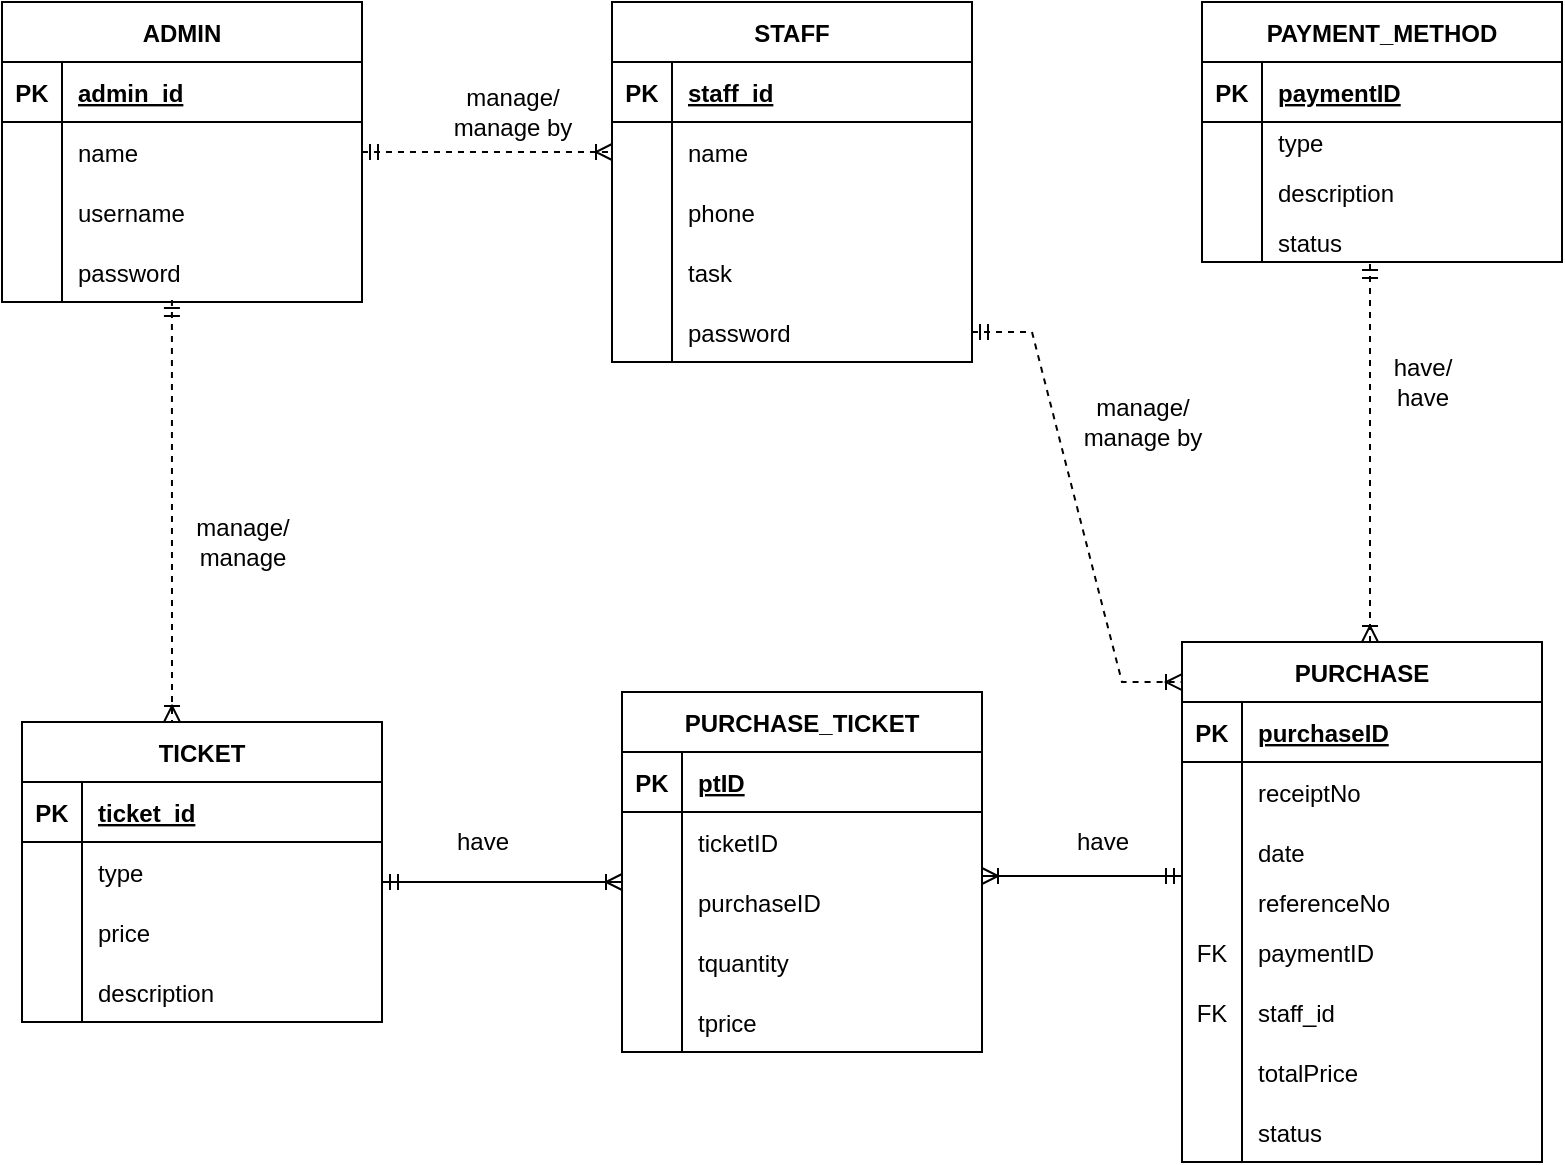 <mxfile version="20.0.1" type="github" pages="8">
  <diagram id="c5rG1AJ31C6FUBM_DMR8" name="Page-8">
    <mxGraphModel dx="868" dy="393" grid="1" gridSize="10" guides="1" tooltips="1" connect="1" arrows="1" fold="1" page="1" pageScale="1" pageWidth="850" pageHeight="1100" math="0" shadow="0">
      <root>
        <mxCell id="0" />
        <mxCell id="1" parent="0" />
        <mxCell id="gpWw6dkuZFak5smaIyEx-1" value="ADMIN" style="shape=table;startSize=30;container=1;collapsible=1;childLayout=tableLayout;fixedRows=1;rowLines=0;fontStyle=1;align=center;resizeLast=1;" parent="1" vertex="1">
          <mxGeometry x="40" y="40" width="180" height="150" as="geometry" />
        </mxCell>
        <mxCell id="gpWw6dkuZFak5smaIyEx-2" value="" style="shape=tableRow;horizontal=0;startSize=0;swimlaneHead=0;swimlaneBody=0;fillColor=none;collapsible=0;dropTarget=0;points=[[0,0.5],[1,0.5]];portConstraint=eastwest;top=0;left=0;right=0;bottom=1;" parent="gpWw6dkuZFak5smaIyEx-1" vertex="1">
          <mxGeometry y="30" width="180" height="30" as="geometry" />
        </mxCell>
        <mxCell id="gpWw6dkuZFak5smaIyEx-3" value="PK" style="shape=partialRectangle;connectable=0;fillColor=none;top=0;left=0;bottom=0;right=0;fontStyle=1;overflow=hidden;" parent="gpWw6dkuZFak5smaIyEx-2" vertex="1">
          <mxGeometry width="30" height="30" as="geometry">
            <mxRectangle width="30" height="30" as="alternateBounds" />
          </mxGeometry>
        </mxCell>
        <mxCell id="gpWw6dkuZFak5smaIyEx-4" value="admin_id" style="shape=partialRectangle;connectable=0;fillColor=none;top=0;left=0;bottom=0;right=0;align=left;spacingLeft=6;fontStyle=5;overflow=hidden;" parent="gpWw6dkuZFak5smaIyEx-2" vertex="1">
          <mxGeometry x="30" width="150" height="30" as="geometry">
            <mxRectangle width="150" height="30" as="alternateBounds" />
          </mxGeometry>
        </mxCell>
        <mxCell id="gpWw6dkuZFak5smaIyEx-5" value="" style="shape=tableRow;horizontal=0;startSize=0;swimlaneHead=0;swimlaneBody=0;fillColor=none;collapsible=0;dropTarget=0;points=[[0,0.5],[1,0.5]];portConstraint=eastwest;top=0;left=0;right=0;bottom=0;" parent="gpWw6dkuZFak5smaIyEx-1" vertex="1">
          <mxGeometry y="60" width="180" height="30" as="geometry" />
        </mxCell>
        <mxCell id="gpWw6dkuZFak5smaIyEx-6" value="" style="shape=partialRectangle;connectable=0;fillColor=none;top=0;left=0;bottom=0;right=0;editable=1;overflow=hidden;" parent="gpWw6dkuZFak5smaIyEx-5" vertex="1">
          <mxGeometry width="30" height="30" as="geometry">
            <mxRectangle width="30" height="30" as="alternateBounds" />
          </mxGeometry>
        </mxCell>
        <mxCell id="gpWw6dkuZFak5smaIyEx-7" value="name" style="shape=partialRectangle;connectable=0;fillColor=none;top=0;left=0;bottom=0;right=0;align=left;spacingLeft=6;overflow=hidden;" parent="gpWw6dkuZFak5smaIyEx-5" vertex="1">
          <mxGeometry x="30" width="150" height="30" as="geometry">
            <mxRectangle width="150" height="30" as="alternateBounds" />
          </mxGeometry>
        </mxCell>
        <mxCell id="gpWw6dkuZFak5smaIyEx-8" value="" style="shape=tableRow;horizontal=0;startSize=0;swimlaneHead=0;swimlaneBody=0;fillColor=none;collapsible=0;dropTarget=0;points=[[0,0.5],[1,0.5]];portConstraint=eastwest;top=0;left=0;right=0;bottom=0;" parent="gpWw6dkuZFak5smaIyEx-1" vertex="1">
          <mxGeometry y="90" width="180" height="30" as="geometry" />
        </mxCell>
        <mxCell id="gpWw6dkuZFak5smaIyEx-9" value="" style="shape=partialRectangle;connectable=0;fillColor=none;top=0;left=0;bottom=0;right=0;editable=1;overflow=hidden;" parent="gpWw6dkuZFak5smaIyEx-8" vertex="1">
          <mxGeometry width="30" height="30" as="geometry">
            <mxRectangle width="30" height="30" as="alternateBounds" />
          </mxGeometry>
        </mxCell>
        <mxCell id="gpWw6dkuZFak5smaIyEx-10" value="username" style="shape=partialRectangle;connectable=0;fillColor=none;top=0;left=0;bottom=0;right=0;align=left;spacingLeft=6;overflow=hidden;" parent="gpWw6dkuZFak5smaIyEx-8" vertex="1">
          <mxGeometry x="30" width="150" height="30" as="geometry">
            <mxRectangle width="150" height="30" as="alternateBounds" />
          </mxGeometry>
        </mxCell>
        <mxCell id="gpWw6dkuZFak5smaIyEx-11" value="" style="shape=tableRow;horizontal=0;startSize=0;swimlaneHead=0;swimlaneBody=0;fillColor=none;collapsible=0;dropTarget=0;points=[[0,0.5],[1,0.5]];portConstraint=eastwest;top=0;left=0;right=0;bottom=0;" parent="gpWw6dkuZFak5smaIyEx-1" vertex="1">
          <mxGeometry y="120" width="180" height="30" as="geometry" />
        </mxCell>
        <mxCell id="gpWw6dkuZFak5smaIyEx-12" value="" style="shape=partialRectangle;connectable=0;fillColor=none;top=0;left=0;bottom=0;right=0;editable=1;overflow=hidden;" parent="gpWw6dkuZFak5smaIyEx-11" vertex="1">
          <mxGeometry width="30" height="30" as="geometry">
            <mxRectangle width="30" height="30" as="alternateBounds" />
          </mxGeometry>
        </mxCell>
        <mxCell id="gpWw6dkuZFak5smaIyEx-13" value="password" style="shape=partialRectangle;connectable=0;fillColor=none;top=0;left=0;bottom=0;right=0;align=left;spacingLeft=6;overflow=hidden;" parent="gpWw6dkuZFak5smaIyEx-11" vertex="1">
          <mxGeometry x="30" width="150" height="30" as="geometry">
            <mxRectangle width="150" height="30" as="alternateBounds" />
          </mxGeometry>
        </mxCell>
        <mxCell id="gpWw6dkuZFak5smaIyEx-39" value="PAYMENT_METHOD" style="shape=table;startSize=30;container=1;collapsible=1;childLayout=tableLayout;fixedRows=1;rowLines=0;fontStyle=1;align=center;resizeLast=1;" parent="1" vertex="1">
          <mxGeometry x="640" y="40" width="180" height="130" as="geometry" />
        </mxCell>
        <mxCell id="gpWw6dkuZFak5smaIyEx-40" value="" style="shape=tableRow;horizontal=0;startSize=0;swimlaneHead=0;swimlaneBody=0;fillColor=none;collapsible=0;dropTarget=0;points=[[0,0.5],[1,0.5]];portConstraint=eastwest;top=0;left=0;right=0;bottom=1;" parent="gpWw6dkuZFak5smaIyEx-39" vertex="1">
          <mxGeometry y="30" width="180" height="30" as="geometry" />
        </mxCell>
        <mxCell id="gpWw6dkuZFak5smaIyEx-41" value="PK" style="shape=partialRectangle;connectable=0;fillColor=none;top=0;left=0;bottom=0;right=0;fontStyle=1;overflow=hidden;" parent="gpWw6dkuZFak5smaIyEx-40" vertex="1">
          <mxGeometry width="30" height="30" as="geometry">
            <mxRectangle width="30" height="30" as="alternateBounds" />
          </mxGeometry>
        </mxCell>
        <mxCell id="gpWw6dkuZFak5smaIyEx-42" value="paymentID" style="shape=partialRectangle;connectable=0;fillColor=none;top=0;left=0;bottom=0;right=0;align=left;spacingLeft=6;fontStyle=5;overflow=hidden;" parent="gpWw6dkuZFak5smaIyEx-40" vertex="1">
          <mxGeometry x="30" width="150" height="30" as="geometry">
            <mxRectangle width="150" height="30" as="alternateBounds" />
          </mxGeometry>
        </mxCell>
        <mxCell id="gpWw6dkuZFak5smaIyEx-43" value="" style="shape=tableRow;horizontal=0;startSize=0;swimlaneHead=0;swimlaneBody=0;fillColor=none;collapsible=0;dropTarget=0;points=[[0,0.5],[1,0.5]];portConstraint=eastwest;top=0;left=0;right=0;bottom=0;" parent="gpWw6dkuZFak5smaIyEx-39" vertex="1">
          <mxGeometry y="60" width="180" height="20" as="geometry" />
        </mxCell>
        <mxCell id="gpWw6dkuZFak5smaIyEx-44" value="" style="shape=partialRectangle;connectable=0;fillColor=none;top=0;left=0;bottom=0;right=0;editable=1;overflow=hidden;" parent="gpWw6dkuZFak5smaIyEx-43" vertex="1">
          <mxGeometry width="30" height="20" as="geometry">
            <mxRectangle width="30" height="20" as="alternateBounds" />
          </mxGeometry>
        </mxCell>
        <mxCell id="gpWw6dkuZFak5smaIyEx-45" value="type" style="shape=partialRectangle;connectable=0;fillColor=none;top=0;left=0;bottom=0;right=0;align=left;spacingLeft=6;overflow=hidden;" parent="gpWw6dkuZFak5smaIyEx-43" vertex="1">
          <mxGeometry x="30" width="150" height="20" as="geometry">
            <mxRectangle width="150" height="20" as="alternateBounds" />
          </mxGeometry>
        </mxCell>
        <mxCell id="0gscV3uzKN8vE2hULjSy-4" value="" style="shape=tableRow;horizontal=0;startSize=0;swimlaneHead=0;swimlaneBody=0;fillColor=none;collapsible=0;dropTarget=0;points=[[0,0.5],[1,0.5]];portConstraint=eastwest;top=0;left=0;right=0;bottom=0;" vertex="1" parent="gpWw6dkuZFak5smaIyEx-39">
          <mxGeometry y="80" width="180" height="30" as="geometry" />
        </mxCell>
        <mxCell id="0gscV3uzKN8vE2hULjSy-5" value="" style="shape=partialRectangle;connectable=0;fillColor=none;top=0;left=0;bottom=0;right=0;editable=1;overflow=hidden;" vertex="1" parent="0gscV3uzKN8vE2hULjSy-4">
          <mxGeometry width="30" height="30" as="geometry">
            <mxRectangle width="30" height="30" as="alternateBounds" />
          </mxGeometry>
        </mxCell>
        <mxCell id="0gscV3uzKN8vE2hULjSy-6" value="description" style="shape=partialRectangle;connectable=0;fillColor=none;top=0;left=0;bottom=0;right=0;align=left;spacingLeft=6;overflow=hidden;" vertex="1" parent="0gscV3uzKN8vE2hULjSy-4">
          <mxGeometry x="30" width="150" height="30" as="geometry">
            <mxRectangle width="150" height="30" as="alternateBounds" />
          </mxGeometry>
        </mxCell>
        <mxCell id="0gscV3uzKN8vE2hULjSy-30" value="" style="shape=tableRow;horizontal=0;startSize=0;swimlaneHead=0;swimlaneBody=0;fillColor=none;collapsible=0;dropTarget=0;points=[[0,0.5],[1,0.5]];portConstraint=eastwest;top=0;left=0;right=0;bottom=0;" vertex="1" parent="gpWw6dkuZFak5smaIyEx-39">
          <mxGeometry y="110" width="180" height="20" as="geometry" />
        </mxCell>
        <mxCell id="0gscV3uzKN8vE2hULjSy-31" value="" style="shape=partialRectangle;connectable=0;fillColor=none;top=0;left=0;bottom=0;right=0;editable=1;overflow=hidden;" vertex="1" parent="0gscV3uzKN8vE2hULjSy-30">
          <mxGeometry width="30" height="20" as="geometry">
            <mxRectangle width="30" height="20" as="alternateBounds" />
          </mxGeometry>
        </mxCell>
        <mxCell id="0gscV3uzKN8vE2hULjSy-32" value="status" style="shape=partialRectangle;connectable=0;fillColor=none;top=0;left=0;bottom=0;right=0;align=left;spacingLeft=6;overflow=hidden;" vertex="1" parent="0gscV3uzKN8vE2hULjSy-30">
          <mxGeometry x="30" width="150" height="20" as="geometry">
            <mxRectangle width="150" height="20" as="alternateBounds" />
          </mxGeometry>
        </mxCell>
        <mxCell id="gpWw6dkuZFak5smaIyEx-49" value="STAFF" style="shape=table;startSize=30;container=1;collapsible=1;childLayout=tableLayout;fixedRows=1;rowLines=0;fontStyle=1;align=center;resizeLast=1;" parent="1" vertex="1">
          <mxGeometry x="345" y="40" width="180" height="180" as="geometry" />
        </mxCell>
        <mxCell id="gpWw6dkuZFak5smaIyEx-50" value="" style="shape=tableRow;horizontal=0;startSize=0;swimlaneHead=0;swimlaneBody=0;fillColor=none;collapsible=0;dropTarget=0;points=[[0,0.5],[1,0.5]];portConstraint=eastwest;top=0;left=0;right=0;bottom=1;" parent="gpWw6dkuZFak5smaIyEx-49" vertex="1">
          <mxGeometry y="30" width="180" height="30" as="geometry" />
        </mxCell>
        <mxCell id="gpWw6dkuZFak5smaIyEx-51" value="PK" style="shape=partialRectangle;connectable=0;fillColor=none;top=0;left=0;bottom=0;right=0;fontStyle=1;overflow=hidden;" parent="gpWw6dkuZFak5smaIyEx-50" vertex="1">
          <mxGeometry width="30" height="30" as="geometry">
            <mxRectangle width="30" height="30" as="alternateBounds" />
          </mxGeometry>
        </mxCell>
        <mxCell id="gpWw6dkuZFak5smaIyEx-52" value="staff_id" style="shape=partialRectangle;connectable=0;fillColor=none;top=0;left=0;bottom=0;right=0;align=left;spacingLeft=6;fontStyle=5;overflow=hidden;" parent="gpWw6dkuZFak5smaIyEx-50" vertex="1">
          <mxGeometry x="30" width="150" height="30" as="geometry">
            <mxRectangle width="150" height="30" as="alternateBounds" />
          </mxGeometry>
        </mxCell>
        <mxCell id="gpWw6dkuZFak5smaIyEx-53" value="" style="shape=tableRow;horizontal=0;startSize=0;swimlaneHead=0;swimlaneBody=0;fillColor=none;collapsible=0;dropTarget=0;points=[[0,0.5],[1,0.5]];portConstraint=eastwest;top=0;left=0;right=0;bottom=0;" parent="gpWw6dkuZFak5smaIyEx-49" vertex="1">
          <mxGeometry y="60" width="180" height="30" as="geometry" />
        </mxCell>
        <mxCell id="gpWw6dkuZFak5smaIyEx-54" value="" style="shape=partialRectangle;connectable=0;fillColor=none;top=0;left=0;bottom=0;right=0;editable=1;overflow=hidden;" parent="gpWw6dkuZFak5smaIyEx-53" vertex="1">
          <mxGeometry width="30" height="30" as="geometry">
            <mxRectangle width="30" height="30" as="alternateBounds" />
          </mxGeometry>
        </mxCell>
        <mxCell id="gpWw6dkuZFak5smaIyEx-55" value="name" style="shape=partialRectangle;connectable=0;fillColor=none;top=0;left=0;bottom=0;right=0;align=left;spacingLeft=6;overflow=hidden;" parent="gpWw6dkuZFak5smaIyEx-53" vertex="1">
          <mxGeometry x="30" width="150" height="30" as="geometry">
            <mxRectangle width="150" height="30" as="alternateBounds" />
          </mxGeometry>
        </mxCell>
        <mxCell id="0gscV3uzKN8vE2hULjSy-1" value="" style="shape=tableRow;horizontal=0;startSize=0;swimlaneHead=0;swimlaneBody=0;fillColor=none;collapsible=0;dropTarget=0;points=[[0,0.5],[1,0.5]];portConstraint=eastwest;top=0;left=0;right=0;bottom=0;" vertex="1" parent="gpWw6dkuZFak5smaIyEx-49">
          <mxGeometry y="90" width="180" height="30" as="geometry" />
        </mxCell>
        <mxCell id="0gscV3uzKN8vE2hULjSy-2" value="" style="shape=partialRectangle;connectable=0;fillColor=none;top=0;left=0;bottom=0;right=0;editable=1;overflow=hidden;" vertex="1" parent="0gscV3uzKN8vE2hULjSy-1">
          <mxGeometry width="30" height="30" as="geometry">
            <mxRectangle width="30" height="30" as="alternateBounds" />
          </mxGeometry>
        </mxCell>
        <mxCell id="0gscV3uzKN8vE2hULjSy-3" value="phone" style="shape=partialRectangle;connectable=0;fillColor=none;top=0;left=0;bottom=0;right=0;align=left;spacingLeft=6;overflow=hidden;" vertex="1" parent="0gscV3uzKN8vE2hULjSy-1">
          <mxGeometry x="30" width="150" height="30" as="geometry">
            <mxRectangle width="150" height="30" as="alternateBounds" />
          </mxGeometry>
        </mxCell>
        <mxCell id="gpWw6dkuZFak5smaIyEx-56" value="" style="shape=tableRow;horizontal=0;startSize=0;swimlaneHead=0;swimlaneBody=0;fillColor=none;collapsible=0;dropTarget=0;points=[[0,0.5],[1,0.5]];portConstraint=eastwest;top=0;left=0;right=0;bottom=0;" parent="gpWw6dkuZFak5smaIyEx-49" vertex="1">
          <mxGeometry y="120" width="180" height="30" as="geometry" />
        </mxCell>
        <mxCell id="gpWw6dkuZFak5smaIyEx-57" value="" style="shape=partialRectangle;connectable=0;fillColor=none;top=0;left=0;bottom=0;right=0;editable=1;overflow=hidden;" parent="gpWw6dkuZFak5smaIyEx-56" vertex="1">
          <mxGeometry width="30" height="30" as="geometry">
            <mxRectangle width="30" height="30" as="alternateBounds" />
          </mxGeometry>
        </mxCell>
        <mxCell id="gpWw6dkuZFak5smaIyEx-58" value="task" style="shape=partialRectangle;connectable=0;fillColor=none;top=0;left=0;bottom=0;right=0;align=left;spacingLeft=6;overflow=hidden;" parent="gpWw6dkuZFak5smaIyEx-56" vertex="1">
          <mxGeometry x="30" width="150" height="30" as="geometry">
            <mxRectangle width="150" height="30" as="alternateBounds" />
          </mxGeometry>
        </mxCell>
        <mxCell id="gpWw6dkuZFak5smaIyEx-59" value="" style="shape=tableRow;horizontal=0;startSize=0;swimlaneHead=0;swimlaneBody=0;fillColor=none;collapsible=0;dropTarget=0;points=[[0,0.5],[1,0.5]];portConstraint=eastwest;top=0;left=0;right=0;bottom=0;" parent="gpWw6dkuZFak5smaIyEx-49" vertex="1">
          <mxGeometry y="150" width="180" height="30" as="geometry" />
        </mxCell>
        <mxCell id="gpWw6dkuZFak5smaIyEx-60" value="" style="shape=partialRectangle;connectable=0;fillColor=none;top=0;left=0;bottom=0;right=0;editable=1;overflow=hidden;" parent="gpWw6dkuZFak5smaIyEx-59" vertex="1">
          <mxGeometry width="30" height="30" as="geometry">
            <mxRectangle width="30" height="30" as="alternateBounds" />
          </mxGeometry>
        </mxCell>
        <mxCell id="gpWw6dkuZFak5smaIyEx-61" value="password" style="shape=partialRectangle;connectable=0;fillColor=none;top=0;left=0;bottom=0;right=0;align=left;spacingLeft=6;overflow=hidden;" parent="gpWw6dkuZFak5smaIyEx-59" vertex="1">
          <mxGeometry x="30" width="150" height="30" as="geometry">
            <mxRectangle width="150" height="30" as="alternateBounds" />
          </mxGeometry>
        </mxCell>
        <mxCell id="gpWw6dkuZFak5smaIyEx-62" value="TICKET" style="shape=table;startSize=30;container=1;collapsible=1;childLayout=tableLayout;fixedRows=1;rowLines=0;fontStyle=1;align=center;resizeLast=1;" parent="1" vertex="1">
          <mxGeometry x="50" y="400" width="180" height="150" as="geometry" />
        </mxCell>
        <mxCell id="gpWw6dkuZFak5smaIyEx-63" value="" style="shape=tableRow;horizontal=0;startSize=0;swimlaneHead=0;swimlaneBody=0;fillColor=none;collapsible=0;dropTarget=0;points=[[0,0.5],[1,0.5]];portConstraint=eastwest;top=0;left=0;right=0;bottom=1;" parent="gpWw6dkuZFak5smaIyEx-62" vertex="1">
          <mxGeometry y="30" width="180" height="30" as="geometry" />
        </mxCell>
        <mxCell id="gpWw6dkuZFak5smaIyEx-64" value="PK" style="shape=partialRectangle;connectable=0;fillColor=none;top=0;left=0;bottom=0;right=0;fontStyle=1;overflow=hidden;" parent="gpWw6dkuZFak5smaIyEx-63" vertex="1">
          <mxGeometry width="30" height="30" as="geometry">
            <mxRectangle width="30" height="30" as="alternateBounds" />
          </mxGeometry>
        </mxCell>
        <mxCell id="gpWw6dkuZFak5smaIyEx-65" value="ticket_id" style="shape=partialRectangle;connectable=0;fillColor=none;top=0;left=0;bottom=0;right=0;align=left;spacingLeft=6;fontStyle=5;overflow=hidden;" parent="gpWw6dkuZFak5smaIyEx-63" vertex="1">
          <mxGeometry x="30" width="150" height="30" as="geometry">
            <mxRectangle width="150" height="30" as="alternateBounds" />
          </mxGeometry>
        </mxCell>
        <mxCell id="gpWw6dkuZFak5smaIyEx-66" value="" style="shape=tableRow;horizontal=0;startSize=0;swimlaneHead=0;swimlaneBody=0;fillColor=none;collapsible=0;dropTarget=0;points=[[0,0.5],[1,0.5]];portConstraint=eastwest;top=0;left=0;right=0;bottom=0;" parent="gpWw6dkuZFak5smaIyEx-62" vertex="1">
          <mxGeometry y="60" width="180" height="30" as="geometry" />
        </mxCell>
        <mxCell id="gpWw6dkuZFak5smaIyEx-67" value="" style="shape=partialRectangle;connectable=0;fillColor=none;top=0;left=0;bottom=0;right=0;editable=1;overflow=hidden;" parent="gpWw6dkuZFak5smaIyEx-66" vertex="1">
          <mxGeometry width="30" height="30" as="geometry">
            <mxRectangle width="30" height="30" as="alternateBounds" />
          </mxGeometry>
        </mxCell>
        <mxCell id="gpWw6dkuZFak5smaIyEx-68" value="type" style="shape=partialRectangle;connectable=0;fillColor=none;top=0;left=0;bottom=0;right=0;align=left;spacingLeft=6;overflow=hidden;" parent="gpWw6dkuZFak5smaIyEx-66" vertex="1">
          <mxGeometry x="30" width="150" height="30" as="geometry">
            <mxRectangle width="150" height="30" as="alternateBounds" />
          </mxGeometry>
        </mxCell>
        <mxCell id="gpWw6dkuZFak5smaIyEx-69" value="" style="shape=tableRow;horizontal=0;startSize=0;swimlaneHead=0;swimlaneBody=0;fillColor=none;collapsible=0;dropTarget=0;points=[[0,0.5],[1,0.5]];portConstraint=eastwest;top=0;left=0;right=0;bottom=0;" parent="gpWw6dkuZFak5smaIyEx-62" vertex="1">
          <mxGeometry y="90" width="180" height="30" as="geometry" />
        </mxCell>
        <mxCell id="gpWw6dkuZFak5smaIyEx-70" value="" style="shape=partialRectangle;connectable=0;fillColor=none;top=0;left=0;bottom=0;right=0;editable=1;overflow=hidden;" parent="gpWw6dkuZFak5smaIyEx-69" vertex="1">
          <mxGeometry width="30" height="30" as="geometry">
            <mxRectangle width="30" height="30" as="alternateBounds" />
          </mxGeometry>
        </mxCell>
        <mxCell id="gpWw6dkuZFak5smaIyEx-71" value="price" style="shape=partialRectangle;connectable=0;fillColor=none;top=0;left=0;bottom=0;right=0;align=left;spacingLeft=6;overflow=hidden;" parent="gpWw6dkuZFak5smaIyEx-69" vertex="1">
          <mxGeometry x="30" width="150" height="30" as="geometry">
            <mxRectangle width="150" height="30" as="alternateBounds" />
          </mxGeometry>
        </mxCell>
        <mxCell id="0gscV3uzKN8vE2hULjSy-7" value="" style="shape=tableRow;horizontal=0;startSize=0;swimlaneHead=0;swimlaneBody=0;fillColor=none;collapsible=0;dropTarget=0;points=[[0,0.5],[1,0.5]];portConstraint=eastwest;top=0;left=0;right=0;bottom=0;" vertex="1" parent="gpWw6dkuZFak5smaIyEx-62">
          <mxGeometry y="120" width="180" height="30" as="geometry" />
        </mxCell>
        <mxCell id="0gscV3uzKN8vE2hULjSy-8" value="" style="shape=partialRectangle;connectable=0;fillColor=none;top=0;left=0;bottom=0;right=0;editable=1;overflow=hidden;" vertex="1" parent="0gscV3uzKN8vE2hULjSy-7">
          <mxGeometry width="30" height="30" as="geometry">
            <mxRectangle width="30" height="30" as="alternateBounds" />
          </mxGeometry>
        </mxCell>
        <mxCell id="0gscV3uzKN8vE2hULjSy-9" value="description" style="shape=partialRectangle;connectable=0;fillColor=none;top=0;left=0;bottom=0;right=0;align=left;spacingLeft=6;overflow=hidden;" vertex="1" parent="0gscV3uzKN8vE2hULjSy-7">
          <mxGeometry x="30" width="150" height="30" as="geometry">
            <mxRectangle width="150" height="30" as="alternateBounds" />
          </mxGeometry>
        </mxCell>
        <mxCell id="gpWw6dkuZFak5smaIyEx-94" value="PURCHASE" style="shape=table;startSize=30;container=1;collapsible=1;childLayout=tableLayout;fixedRows=1;rowLines=0;fontStyle=1;align=center;resizeLast=1;" parent="1" vertex="1">
          <mxGeometry x="630" y="360" width="180" height="260" as="geometry" />
        </mxCell>
        <mxCell id="gpWw6dkuZFak5smaIyEx-95" value="" style="shape=tableRow;horizontal=0;startSize=0;swimlaneHead=0;swimlaneBody=0;fillColor=none;collapsible=0;dropTarget=0;points=[[0,0.5],[1,0.5]];portConstraint=eastwest;top=0;left=0;right=0;bottom=1;" parent="gpWw6dkuZFak5smaIyEx-94" vertex="1">
          <mxGeometry y="30" width="180" height="30" as="geometry" />
        </mxCell>
        <mxCell id="gpWw6dkuZFak5smaIyEx-96" value="PK" style="shape=partialRectangle;connectable=0;fillColor=none;top=0;left=0;bottom=0;right=0;fontStyle=1;overflow=hidden;" parent="gpWw6dkuZFak5smaIyEx-95" vertex="1">
          <mxGeometry width="30" height="30" as="geometry">
            <mxRectangle width="30" height="30" as="alternateBounds" />
          </mxGeometry>
        </mxCell>
        <mxCell id="gpWw6dkuZFak5smaIyEx-97" value="purchaseID" style="shape=partialRectangle;connectable=0;fillColor=none;top=0;left=0;bottom=0;right=0;align=left;spacingLeft=6;fontStyle=5;overflow=hidden;" parent="gpWw6dkuZFak5smaIyEx-95" vertex="1">
          <mxGeometry x="30" width="150" height="30" as="geometry">
            <mxRectangle width="150" height="30" as="alternateBounds" />
          </mxGeometry>
        </mxCell>
        <mxCell id="quR9k_pJAL1BcRS8E_F--1" value="" style="shape=tableRow;horizontal=0;startSize=0;swimlaneHead=0;swimlaneBody=0;fillColor=none;collapsible=0;dropTarget=0;points=[[0,0.5],[1,0.5]];portConstraint=eastwest;top=0;left=0;right=0;bottom=0;" parent="gpWw6dkuZFak5smaIyEx-94" vertex="1">
          <mxGeometry y="60" width="180" height="30" as="geometry" />
        </mxCell>
        <mxCell id="quR9k_pJAL1BcRS8E_F--2" value="" style="shape=partialRectangle;connectable=0;fillColor=none;top=0;left=0;bottom=0;right=0;editable=1;overflow=hidden;" parent="quR9k_pJAL1BcRS8E_F--1" vertex="1">
          <mxGeometry width="30" height="30" as="geometry">
            <mxRectangle width="30" height="30" as="alternateBounds" />
          </mxGeometry>
        </mxCell>
        <mxCell id="quR9k_pJAL1BcRS8E_F--3" value="receiptNo" style="shape=partialRectangle;connectable=0;fillColor=none;top=0;left=0;bottom=0;right=0;align=left;spacingLeft=6;overflow=hidden;" parent="quR9k_pJAL1BcRS8E_F--1" vertex="1">
          <mxGeometry x="30" width="150" height="30" as="geometry">
            <mxRectangle width="150" height="30" as="alternateBounds" />
          </mxGeometry>
        </mxCell>
        <mxCell id="gpWw6dkuZFak5smaIyEx-104" value="" style="shape=tableRow;horizontal=0;startSize=0;swimlaneHead=0;swimlaneBody=0;fillColor=none;collapsible=0;dropTarget=0;points=[[0,0.5],[1,0.5]];portConstraint=eastwest;top=0;left=0;right=0;bottom=0;" parent="gpWw6dkuZFak5smaIyEx-94" vertex="1">
          <mxGeometry y="90" width="180" height="30" as="geometry" />
        </mxCell>
        <mxCell id="gpWw6dkuZFak5smaIyEx-105" value="" style="shape=partialRectangle;connectable=0;fillColor=none;top=0;left=0;bottom=0;right=0;editable=1;overflow=hidden;" parent="gpWw6dkuZFak5smaIyEx-104" vertex="1">
          <mxGeometry width="30" height="30" as="geometry">
            <mxRectangle width="30" height="30" as="alternateBounds" />
          </mxGeometry>
        </mxCell>
        <mxCell id="gpWw6dkuZFak5smaIyEx-106" value="date" style="shape=partialRectangle;connectable=0;fillColor=none;top=0;left=0;bottom=0;right=0;align=left;spacingLeft=6;overflow=hidden;" parent="gpWw6dkuZFak5smaIyEx-104" vertex="1">
          <mxGeometry x="30" width="150" height="30" as="geometry">
            <mxRectangle width="150" height="30" as="alternateBounds" />
          </mxGeometry>
        </mxCell>
        <mxCell id="gpWw6dkuZFak5smaIyEx-101" value="" style="shape=tableRow;horizontal=0;startSize=0;swimlaneHead=0;swimlaneBody=0;fillColor=none;collapsible=0;dropTarget=0;points=[[0,0.5],[1,0.5]];portConstraint=eastwest;top=0;left=0;right=0;bottom=0;" parent="gpWw6dkuZFak5smaIyEx-94" vertex="1">
          <mxGeometry y="120" width="180" height="20" as="geometry" />
        </mxCell>
        <mxCell id="gpWw6dkuZFak5smaIyEx-102" value="" style="shape=partialRectangle;connectable=0;fillColor=none;top=0;left=0;bottom=0;right=0;editable=1;overflow=hidden;" parent="gpWw6dkuZFak5smaIyEx-101" vertex="1">
          <mxGeometry width="30" height="20" as="geometry">
            <mxRectangle width="30" height="20" as="alternateBounds" />
          </mxGeometry>
        </mxCell>
        <mxCell id="gpWw6dkuZFak5smaIyEx-103" value="referenceNo" style="shape=partialRectangle;connectable=0;fillColor=none;top=0;left=0;bottom=0;right=0;align=left;spacingLeft=6;overflow=hidden;" parent="gpWw6dkuZFak5smaIyEx-101" vertex="1">
          <mxGeometry x="30" width="150" height="20" as="geometry">
            <mxRectangle width="150" height="20" as="alternateBounds" />
          </mxGeometry>
        </mxCell>
        <mxCell id="gpWw6dkuZFak5smaIyEx-110" value="" style="shape=tableRow;horizontal=0;startSize=0;swimlaneHead=0;swimlaneBody=0;fillColor=none;collapsible=0;dropTarget=0;points=[[0,0.5],[1,0.5]];portConstraint=eastwest;top=0;left=0;right=0;bottom=0;" parent="gpWw6dkuZFak5smaIyEx-94" vertex="1">
          <mxGeometry y="140" width="180" height="30" as="geometry" />
        </mxCell>
        <mxCell id="gpWw6dkuZFak5smaIyEx-111" value="FK" style="shape=partialRectangle;connectable=0;fillColor=none;top=0;left=0;bottom=0;right=0;editable=1;overflow=hidden;" parent="gpWw6dkuZFak5smaIyEx-110" vertex="1">
          <mxGeometry width="30" height="30" as="geometry">
            <mxRectangle width="30" height="30" as="alternateBounds" />
          </mxGeometry>
        </mxCell>
        <mxCell id="gpWw6dkuZFak5smaIyEx-112" value="paymentID" style="shape=partialRectangle;connectable=0;fillColor=none;top=0;left=0;bottom=0;right=0;align=left;spacingLeft=6;overflow=hidden;" parent="gpWw6dkuZFak5smaIyEx-110" vertex="1">
          <mxGeometry x="30" width="150" height="30" as="geometry">
            <mxRectangle width="150" height="30" as="alternateBounds" />
          </mxGeometry>
        </mxCell>
        <mxCell id="gpWw6dkuZFak5smaIyEx-119" value="" style="shape=tableRow;horizontal=0;startSize=0;swimlaneHead=0;swimlaneBody=0;fillColor=none;collapsible=0;dropTarget=0;points=[[0,0.5],[1,0.5]];portConstraint=eastwest;top=0;left=0;right=0;bottom=0;" parent="gpWw6dkuZFak5smaIyEx-94" vertex="1">
          <mxGeometry y="170" width="180" height="30" as="geometry" />
        </mxCell>
        <mxCell id="gpWw6dkuZFak5smaIyEx-120" value="FK" style="shape=partialRectangle;connectable=0;fillColor=none;top=0;left=0;bottom=0;right=0;editable=1;overflow=hidden;" parent="gpWw6dkuZFak5smaIyEx-119" vertex="1">
          <mxGeometry width="30" height="30" as="geometry">
            <mxRectangle width="30" height="30" as="alternateBounds" />
          </mxGeometry>
        </mxCell>
        <mxCell id="gpWw6dkuZFak5smaIyEx-121" value="staff_id" style="shape=partialRectangle;connectable=0;fillColor=none;top=0;left=0;bottom=0;right=0;align=left;spacingLeft=6;overflow=hidden;" parent="gpWw6dkuZFak5smaIyEx-119" vertex="1">
          <mxGeometry x="30" width="150" height="30" as="geometry">
            <mxRectangle width="150" height="30" as="alternateBounds" />
          </mxGeometry>
        </mxCell>
        <mxCell id="HENwsV8XHrZbYSdiTOfC-7" value="" style="shape=tableRow;horizontal=0;startSize=0;swimlaneHead=0;swimlaneBody=0;fillColor=none;collapsible=0;dropTarget=0;points=[[0,0.5],[1,0.5]];portConstraint=eastwest;top=0;left=0;right=0;bottom=0;" parent="gpWw6dkuZFak5smaIyEx-94" vertex="1">
          <mxGeometry y="200" width="180" height="30" as="geometry" />
        </mxCell>
        <mxCell id="HENwsV8XHrZbYSdiTOfC-8" value="" style="shape=partialRectangle;connectable=0;fillColor=none;top=0;left=0;bottom=0;right=0;editable=1;overflow=hidden;" parent="HENwsV8XHrZbYSdiTOfC-7" vertex="1">
          <mxGeometry width="30" height="30" as="geometry">
            <mxRectangle width="30" height="30" as="alternateBounds" />
          </mxGeometry>
        </mxCell>
        <mxCell id="HENwsV8XHrZbYSdiTOfC-9" value="totalPrice" style="shape=partialRectangle;connectable=0;fillColor=none;top=0;left=0;bottom=0;right=0;align=left;spacingLeft=6;overflow=hidden;" parent="HENwsV8XHrZbYSdiTOfC-7" vertex="1">
          <mxGeometry x="30" width="150" height="30" as="geometry">
            <mxRectangle width="150" height="30" as="alternateBounds" />
          </mxGeometry>
        </mxCell>
        <mxCell id="0gscV3uzKN8vE2hULjSy-27" value="" style="shape=tableRow;horizontal=0;startSize=0;swimlaneHead=0;swimlaneBody=0;fillColor=none;collapsible=0;dropTarget=0;points=[[0,0.5],[1,0.5]];portConstraint=eastwest;top=0;left=0;right=0;bottom=0;" vertex="1" parent="gpWw6dkuZFak5smaIyEx-94">
          <mxGeometry y="230" width="180" height="30" as="geometry" />
        </mxCell>
        <mxCell id="0gscV3uzKN8vE2hULjSy-28" value="" style="shape=partialRectangle;connectable=0;fillColor=none;top=0;left=0;bottom=0;right=0;editable=1;overflow=hidden;" vertex="1" parent="0gscV3uzKN8vE2hULjSy-27">
          <mxGeometry width="30" height="30" as="geometry">
            <mxRectangle width="30" height="30" as="alternateBounds" />
          </mxGeometry>
        </mxCell>
        <mxCell id="0gscV3uzKN8vE2hULjSy-29" value="status" style="shape=partialRectangle;connectable=0;fillColor=none;top=0;left=0;bottom=0;right=0;align=left;spacingLeft=6;overflow=hidden;" vertex="1" parent="0gscV3uzKN8vE2hULjSy-27">
          <mxGeometry x="30" width="150" height="30" as="geometry">
            <mxRectangle width="150" height="30" as="alternateBounds" />
          </mxGeometry>
        </mxCell>
        <mxCell id="0gscV3uzKN8vE2hULjSy-11" value="PURCHASE_TICKET" style="shape=table;startSize=30;container=1;collapsible=1;childLayout=tableLayout;fixedRows=1;rowLines=0;fontStyle=1;align=center;resizeLast=1;" vertex="1" parent="1">
          <mxGeometry x="350" y="385" width="180" height="180" as="geometry" />
        </mxCell>
        <mxCell id="0gscV3uzKN8vE2hULjSy-12" value="" style="shape=tableRow;horizontal=0;startSize=0;swimlaneHead=0;swimlaneBody=0;fillColor=none;collapsible=0;dropTarget=0;points=[[0,0.5],[1,0.5]];portConstraint=eastwest;top=0;left=0;right=0;bottom=1;" vertex="1" parent="0gscV3uzKN8vE2hULjSy-11">
          <mxGeometry y="30" width="180" height="30" as="geometry" />
        </mxCell>
        <mxCell id="0gscV3uzKN8vE2hULjSy-13" value="PK" style="shape=partialRectangle;connectable=0;fillColor=none;top=0;left=0;bottom=0;right=0;fontStyle=1;overflow=hidden;" vertex="1" parent="0gscV3uzKN8vE2hULjSy-12">
          <mxGeometry width="30" height="30" as="geometry">
            <mxRectangle width="30" height="30" as="alternateBounds" />
          </mxGeometry>
        </mxCell>
        <mxCell id="0gscV3uzKN8vE2hULjSy-14" value="ptID" style="shape=partialRectangle;connectable=0;fillColor=none;top=0;left=0;bottom=0;right=0;align=left;spacingLeft=6;fontStyle=5;overflow=hidden;" vertex="1" parent="0gscV3uzKN8vE2hULjSy-12">
          <mxGeometry x="30" width="150" height="30" as="geometry">
            <mxRectangle width="150" height="30" as="alternateBounds" />
          </mxGeometry>
        </mxCell>
        <mxCell id="0gscV3uzKN8vE2hULjSy-18" value="" style="shape=tableRow;horizontal=0;startSize=0;swimlaneHead=0;swimlaneBody=0;fillColor=none;collapsible=0;dropTarget=0;points=[[0,0.5],[1,0.5]];portConstraint=eastwest;top=0;left=0;right=0;bottom=0;" vertex="1" parent="0gscV3uzKN8vE2hULjSy-11">
          <mxGeometry y="60" width="180" height="30" as="geometry" />
        </mxCell>
        <mxCell id="0gscV3uzKN8vE2hULjSy-19" value="" style="shape=partialRectangle;connectable=0;fillColor=none;top=0;left=0;bottom=0;right=0;editable=1;overflow=hidden;" vertex="1" parent="0gscV3uzKN8vE2hULjSy-18">
          <mxGeometry width="30" height="30" as="geometry">
            <mxRectangle width="30" height="30" as="alternateBounds" />
          </mxGeometry>
        </mxCell>
        <mxCell id="0gscV3uzKN8vE2hULjSy-20" value="ticketID" style="shape=partialRectangle;connectable=0;fillColor=none;top=0;left=0;bottom=0;right=0;align=left;spacingLeft=6;overflow=hidden;" vertex="1" parent="0gscV3uzKN8vE2hULjSy-18">
          <mxGeometry x="30" width="150" height="30" as="geometry">
            <mxRectangle width="150" height="30" as="alternateBounds" />
          </mxGeometry>
        </mxCell>
        <mxCell id="0gscV3uzKN8vE2hULjSy-24" value="" style="shape=tableRow;horizontal=0;startSize=0;swimlaneHead=0;swimlaneBody=0;fillColor=none;collapsible=0;dropTarget=0;points=[[0,0.5],[1,0.5]];portConstraint=eastwest;top=0;left=0;right=0;bottom=0;" vertex="1" parent="0gscV3uzKN8vE2hULjSy-11">
          <mxGeometry y="90" width="180" height="30" as="geometry" />
        </mxCell>
        <mxCell id="0gscV3uzKN8vE2hULjSy-25" value="" style="shape=partialRectangle;connectable=0;fillColor=none;top=0;left=0;bottom=0;right=0;editable=1;overflow=hidden;" vertex="1" parent="0gscV3uzKN8vE2hULjSy-24">
          <mxGeometry width="30" height="30" as="geometry">
            <mxRectangle width="30" height="30" as="alternateBounds" />
          </mxGeometry>
        </mxCell>
        <mxCell id="0gscV3uzKN8vE2hULjSy-26" value="purchaseID" style="shape=partialRectangle;connectable=0;fillColor=none;top=0;left=0;bottom=0;right=0;align=left;spacingLeft=6;overflow=hidden;" vertex="1" parent="0gscV3uzKN8vE2hULjSy-24">
          <mxGeometry x="30" width="150" height="30" as="geometry">
            <mxRectangle width="150" height="30" as="alternateBounds" />
          </mxGeometry>
        </mxCell>
        <mxCell id="0gscV3uzKN8vE2hULjSy-21" value="" style="shape=tableRow;horizontal=0;startSize=0;swimlaneHead=0;swimlaneBody=0;fillColor=none;collapsible=0;dropTarget=0;points=[[0,0.5],[1,0.5]];portConstraint=eastwest;top=0;left=0;right=0;bottom=0;" vertex="1" parent="0gscV3uzKN8vE2hULjSy-11">
          <mxGeometry y="120" width="180" height="30" as="geometry" />
        </mxCell>
        <mxCell id="0gscV3uzKN8vE2hULjSy-22" value="" style="shape=partialRectangle;connectable=0;fillColor=none;top=0;left=0;bottom=0;right=0;editable=1;overflow=hidden;" vertex="1" parent="0gscV3uzKN8vE2hULjSy-21">
          <mxGeometry width="30" height="30" as="geometry">
            <mxRectangle width="30" height="30" as="alternateBounds" />
          </mxGeometry>
        </mxCell>
        <mxCell id="0gscV3uzKN8vE2hULjSy-23" value="tquantity" style="shape=partialRectangle;connectable=0;fillColor=none;top=0;left=0;bottom=0;right=0;align=left;spacingLeft=6;overflow=hidden;" vertex="1" parent="0gscV3uzKN8vE2hULjSy-21">
          <mxGeometry x="30" width="150" height="30" as="geometry">
            <mxRectangle width="150" height="30" as="alternateBounds" />
          </mxGeometry>
        </mxCell>
        <mxCell id="0gscV3uzKN8vE2hULjSy-33" value="" style="shape=tableRow;horizontal=0;startSize=0;swimlaneHead=0;swimlaneBody=0;fillColor=none;collapsible=0;dropTarget=0;points=[[0,0.5],[1,0.5]];portConstraint=eastwest;top=0;left=0;right=0;bottom=0;" vertex="1" parent="0gscV3uzKN8vE2hULjSy-11">
          <mxGeometry y="150" width="180" height="30" as="geometry" />
        </mxCell>
        <mxCell id="0gscV3uzKN8vE2hULjSy-34" value="" style="shape=partialRectangle;connectable=0;fillColor=none;top=0;left=0;bottom=0;right=0;editable=1;overflow=hidden;" vertex="1" parent="0gscV3uzKN8vE2hULjSy-33">
          <mxGeometry width="30" height="30" as="geometry">
            <mxRectangle width="30" height="30" as="alternateBounds" />
          </mxGeometry>
        </mxCell>
        <mxCell id="0gscV3uzKN8vE2hULjSy-35" value="tprice" style="shape=partialRectangle;connectable=0;fillColor=none;top=0;left=0;bottom=0;right=0;align=left;spacingLeft=6;overflow=hidden;" vertex="1" parent="0gscV3uzKN8vE2hULjSy-33">
          <mxGeometry x="30" width="150" height="30" as="geometry">
            <mxRectangle width="150" height="30" as="alternateBounds" />
          </mxGeometry>
        </mxCell>
        <mxCell id="0gscV3uzKN8vE2hULjSy-36" value="" style="fontSize=12;html=1;endArrow=ERoneToMany;startArrow=ERmandOne;rounded=0;" edge="1" parent="1">
          <mxGeometry width="100" height="100" relative="1" as="geometry">
            <mxPoint x="230" y="480" as="sourcePoint" />
            <mxPoint x="350" y="480" as="targetPoint" />
          </mxGeometry>
        </mxCell>
        <mxCell id="0gscV3uzKN8vE2hULjSy-38" value="" style="fontSize=12;html=1;endArrow=ERoneToMany;startArrow=ERmandOne;rounded=0;exitX=0;exitY=-0.15;exitDx=0;exitDy=0;exitPerimeter=0;" edge="1" parent="1" source="gpWw6dkuZFak5smaIyEx-101">
          <mxGeometry width="100" height="100" relative="1" as="geometry">
            <mxPoint x="620" y="460" as="sourcePoint" />
            <mxPoint x="530" y="477" as="targetPoint" />
          </mxGeometry>
        </mxCell>
        <mxCell id="0gscV3uzKN8vE2hULjSy-39" value="have" style="text;html=1;align=center;verticalAlign=middle;resizable=0;points=[];autosize=1;strokeColor=none;fillColor=none;" vertex="1" parent="1">
          <mxGeometry x="260" y="450" width="40" height="20" as="geometry" />
        </mxCell>
        <mxCell id="0gscV3uzKN8vE2hULjSy-40" value="have" style="text;html=1;align=center;verticalAlign=middle;resizable=0;points=[];autosize=1;strokeColor=none;fillColor=none;" vertex="1" parent="1">
          <mxGeometry x="570" y="450" width="40" height="20" as="geometry" />
        </mxCell>
        <mxCell id="0gscV3uzKN8vE2hULjSy-41" value="" style="fontSize=12;html=1;endArrow=ERmandOne;startArrow=ERoneToMany;rounded=0;dashed=1;startFill=0;endFill=0;" edge="1" parent="1">
          <mxGeometry width="100" height="100" relative="1" as="geometry">
            <mxPoint x="724" y="360" as="sourcePoint" />
            <mxPoint x="724" y="170" as="targetPoint" />
          </mxGeometry>
        </mxCell>
        <mxCell id="0gscV3uzKN8vE2hULjSy-42" value="have/&lt;br&gt;have" style="text;html=1;align=center;verticalAlign=middle;resizable=0;points=[];autosize=1;strokeColor=none;fillColor=none;" vertex="1" parent="1">
          <mxGeometry x="730" y="215" width="40" height="30" as="geometry" />
        </mxCell>
        <mxCell id="0gscV3uzKN8vE2hULjSy-44" value="" style="edgeStyle=entityRelationEdgeStyle;fontSize=12;html=1;endArrow=ERoneToMany;startArrow=ERmandOne;rounded=0;dashed=1;entryX=0;entryY=0.077;entryDx=0;entryDy=0;entryPerimeter=0;" edge="1" parent="1" source="gpWw6dkuZFak5smaIyEx-59" target="gpWw6dkuZFak5smaIyEx-94">
          <mxGeometry width="100" height="100" relative="1" as="geometry">
            <mxPoint x="370" y="300" as="sourcePoint" />
            <mxPoint x="590" y="230" as="targetPoint" />
          </mxGeometry>
        </mxCell>
        <mxCell id="0gscV3uzKN8vE2hULjSy-45" value="manage/&lt;br&gt;manage by" style="text;html=1;align=center;verticalAlign=middle;resizable=0;points=[];autosize=1;strokeColor=none;fillColor=none;" vertex="1" parent="1">
          <mxGeometry x="575" y="235" width="70" height="30" as="geometry" />
        </mxCell>
        <mxCell id="0gscV3uzKN8vE2hULjSy-46" value="" style="fontSize=12;html=1;endArrow=ERoneToMany;startArrow=ERmandOne;rounded=0;dashed=1;exitX=0.472;exitY=0.967;exitDx=0;exitDy=0;exitPerimeter=0;" edge="1" parent="1" source="gpWw6dkuZFak5smaIyEx-11">
          <mxGeometry width="100" height="100" relative="1" as="geometry">
            <mxPoint x="110" y="200" as="sourcePoint" />
            <mxPoint x="125" y="400" as="targetPoint" />
          </mxGeometry>
        </mxCell>
        <mxCell id="0gscV3uzKN8vE2hULjSy-47" value="manage/&lt;br&gt;manage" style="text;html=1;align=center;verticalAlign=middle;resizable=0;points=[];autosize=1;strokeColor=none;fillColor=none;" vertex="1" parent="1">
          <mxGeometry x="130" y="295" width="60" height="30" as="geometry" />
        </mxCell>
        <mxCell id="0gscV3uzKN8vE2hULjSy-48" value="" style="fontSize=12;html=1;endArrow=ERoneToMany;startArrow=ERmandOne;rounded=0;dashed=1;exitX=1;exitY=0.5;exitDx=0;exitDy=0;entryX=0;entryY=0.5;entryDx=0;entryDy=0;" edge="1" parent="1" source="gpWw6dkuZFak5smaIyEx-5" target="gpWw6dkuZFak5smaIyEx-53">
          <mxGeometry width="100" height="100" relative="1" as="geometry">
            <mxPoint x="280" y="114.01" as="sourcePoint" />
            <mxPoint x="280.04" y="325" as="targetPoint" />
          </mxGeometry>
        </mxCell>
        <mxCell id="0gscV3uzKN8vE2hULjSy-49" value="manage/&lt;br&gt;manage by" style="text;html=1;align=center;verticalAlign=middle;resizable=0;points=[];autosize=1;strokeColor=none;fillColor=none;" vertex="1" parent="1">
          <mxGeometry x="260" y="80" width="70" height="30" as="geometry" />
        </mxCell>
      </root>
    </mxGraphModel>
  </diagram>
  <diagram id="C5RBs43oDa-KdzZeNtuy" name="Page-1">
    <mxGraphModel dx="868" dy="450" grid="1" gridSize="10" guides="1" tooltips="1" connect="1" arrows="1" fold="1" page="1" pageScale="1" pageWidth="827" pageHeight="1169" math="0" shadow="0">
      <root>
        <mxCell id="WIyWlLk6GJQsqaUBKTNV-0" />
        <mxCell id="WIyWlLk6GJQsqaUBKTNV-1" parent="WIyWlLk6GJQsqaUBKTNV-0" />
        <mxCell id="A3K9k6IA3mKfRCH3wLOR-0" value="DB_STUDENT" style="shape=table;startSize=30;container=1;collapsible=1;childLayout=tableLayout;fixedRows=1;rowLines=0;fontStyle=1;align=center;resizeLast=1;" parent="WIyWlLk6GJQsqaUBKTNV-1" vertex="1">
          <mxGeometry x="50" y="180" width="150" height="180" as="geometry" />
        </mxCell>
        <mxCell id="A3K9k6IA3mKfRCH3wLOR-1" value="" style="shape=tableRow;horizontal=0;startSize=0;swimlaneHead=0;swimlaneBody=0;fillColor=none;collapsible=0;dropTarget=0;points=[[0,0.5],[1,0.5]];portConstraint=eastwest;top=0;left=0;right=0;bottom=1;" parent="A3K9k6IA3mKfRCH3wLOR-0" vertex="1">
          <mxGeometry y="30" width="150" height="30" as="geometry" />
        </mxCell>
        <mxCell id="A3K9k6IA3mKfRCH3wLOR-2" value="PK" style="shape=partialRectangle;connectable=0;fillColor=none;top=0;left=0;bottom=0;right=0;fontStyle=1;overflow=hidden;" parent="A3K9k6IA3mKfRCH3wLOR-1" vertex="1">
          <mxGeometry width="30" height="30" as="geometry">
            <mxRectangle width="30" height="30" as="alternateBounds" />
          </mxGeometry>
        </mxCell>
        <mxCell id="A3K9k6IA3mKfRCH3wLOR-3" value="matric_No" style="shape=partialRectangle;connectable=0;fillColor=none;top=0;left=0;bottom=0;right=0;align=left;spacingLeft=6;fontStyle=1;overflow=hidden;" parent="A3K9k6IA3mKfRCH3wLOR-1" vertex="1">
          <mxGeometry x="30" width="120" height="30" as="geometry">
            <mxRectangle width="120" height="30" as="alternateBounds" />
          </mxGeometry>
        </mxCell>
        <mxCell id="A3K9k6IA3mKfRCH3wLOR-4" value="" style="shape=tableRow;horizontal=0;startSize=0;swimlaneHead=0;swimlaneBody=0;fillColor=none;collapsible=0;dropTarget=0;points=[[0,0.5],[1,0.5]];portConstraint=eastwest;top=0;left=0;right=0;bottom=0;" parent="A3K9k6IA3mKfRCH3wLOR-0" vertex="1">
          <mxGeometry y="60" width="150" height="30" as="geometry" />
        </mxCell>
        <mxCell id="A3K9k6IA3mKfRCH3wLOR-5" value="" style="shape=partialRectangle;connectable=0;fillColor=none;top=0;left=0;bottom=0;right=0;editable=1;overflow=hidden;" parent="A3K9k6IA3mKfRCH3wLOR-4" vertex="1">
          <mxGeometry width="30" height="30" as="geometry">
            <mxRectangle width="30" height="30" as="alternateBounds" />
          </mxGeometry>
        </mxCell>
        <mxCell id="A3K9k6IA3mKfRCH3wLOR-6" value="name" style="shape=partialRectangle;connectable=0;fillColor=none;top=0;left=0;bottom=0;right=0;align=left;spacingLeft=6;overflow=hidden;" parent="A3K9k6IA3mKfRCH3wLOR-4" vertex="1">
          <mxGeometry x="30" width="120" height="30" as="geometry">
            <mxRectangle width="120" height="30" as="alternateBounds" />
          </mxGeometry>
        </mxCell>
        <mxCell id="A3K9k6IA3mKfRCH3wLOR-7" value="" style="shape=tableRow;horizontal=0;startSize=0;swimlaneHead=0;swimlaneBody=0;fillColor=none;collapsible=0;dropTarget=0;points=[[0,0.5],[1,0.5]];portConstraint=eastwest;top=0;left=0;right=0;bottom=0;" parent="A3K9k6IA3mKfRCH3wLOR-0" vertex="1">
          <mxGeometry y="90" width="150" height="30" as="geometry" />
        </mxCell>
        <mxCell id="A3K9k6IA3mKfRCH3wLOR-8" value="" style="shape=partialRectangle;connectable=0;fillColor=none;top=0;left=0;bottom=0;right=0;editable=1;overflow=hidden;" parent="A3K9k6IA3mKfRCH3wLOR-7" vertex="1">
          <mxGeometry width="30" height="30" as="geometry">
            <mxRectangle width="30" height="30" as="alternateBounds" />
          </mxGeometry>
        </mxCell>
        <mxCell id="A3K9k6IA3mKfRCH3wLOR-9" value="phone" style="shape=partialRectangle;connectable=0;fillColor=none;top=0;left=0;bottom=0;right=0;align=left;spacingLeft=6;overflow=hidden;" parent="A3K9k6IA3mKfRCH3wLOR-7" vertex="1">
          <mxGeometry x="30" width="120" height="30" as="geometry">
            <mxRectangle width="120" height="30" as="alternateBounds" />
          </mxGeometry>
        </mxCell>
        <mxCell id="A3K9k6IA3mKfRCH3wLOR-10" value="" style="shape=tableRow;horizontal=0;startSize=0;swimlaneHead=0;swimlaneBody=0;fillColor=none;collapsible=0;dropTarget=0;points=[[0,0.5],[1,0.5]];portConstraint=eastwest;top=0;left=0;right=0;bottom=0;" parent="A3K9k6IA3mKfRCH3wLOR-0" vertex="1">
          <mxGeometry y="120" width="150" height="30" as="geometry" />
        </mxCell>
        <mxCell id="A3K9k6IA3mKfRCH3wLOR-11" value="" style="shape=partialRectangle;connectable=0;fillColor=none;top=0;left=0;bottom=0;right=0;editable=1;overflow=hidden;" parent="A3K9k6IA3mKfRCH3wLOR-10" vertex="1">
          <mxGeometry width="30" height="30" as="geometry">
            <mxRectangle width="30" height="30" as="alternateBounds" />
          </mxGeometry>
        </mxCell>
        <mxCell id="A3K9k6IA3mKfRCH3wLOR-12" value="email" style="shape=partialRectangle;connectable=0;fillColor=none;top=0;left=0;bottom=0;right=0;align=left;spacingLeft=6;overflow=hidden;" parent="A3K9k6IA3mKfRCH3wLOR-10" vertex="1">
          <mxGeometry x="30" width="120" height="30" as="geometry">
            <mxRectangle width="120" height="30" as="alternateBounds" />
          </mxGeometry>
        </mxCell>
        <mxCell id="A3K9k6IA3mKfRCH3wLOR-65" value="" style="shape=tableRow;horizontal=0;startSize=0;swimlaneHead=0;swimlaneBody=0;fillColor=none;collapsible=0;dropTarget=0;points=[[0,0.5],[1,0.5]];portConstraint=eastwest;top=0;left=0;right=0;bottom=0;" parent="A3K9k6IA3mKfRCH3wLOR-0" vertex="1">
          <mxGeometry y="150" width="150" height="30" as="geometry" />
        </mxCell>
        <mxCell id="A3K9k6IA3mKfRCH3wLOR-66" value="" style="shape=partialRectangle;connectable=0;fillColor=none;top=0;left=0;bottom=0;right=0;editable=1;overflow=hidden;" parent="A3K9k6IA3mKfRCH3wLOR-65" vertex="1">
          <mxGeometry width="30" height="30" as="geometry">
            <mxRectangle width="30" height="30" as="alternateBounds" />
          </mxGeometry>
        </mxCell>
        <mxCell id="A3K9k6IA3mKfRCH3wLOR-67" value="section" style="shape=partialRectangle;connectable=0;fillColor=none;top=0;left=0;bottom=0;right=0;align=left;spacingLeft=6;overflow=hidden;" parent="A3K9k6IA3mKfRCH3wLOR-65" vertex="1">
          <mxGeometry x="30" width="120" height="30" as="geometry">
            <mxRectangle width="120" height="30" as="alternateBounds" />
          </mxGeometry>
        </mxCell>
        <mxCell id="A3K9k6IA3mKfRCH3wLOR-13" value="DB_BORROW_RECORD" style="shape=table;startSize=30;container=1;collapsible=1;childLayout=tableLayout;fixedRows=1;rowLines=0;fontStyle=1;align=center;resizeLast=1;" parent="WIyWlLk6GJQsqaUBKTNV-1" vertex="1">
          <mxGeometry x="324" y="180" width="166" height="240" as="geometry" />
        </mxCell>
        <mxCell id="A3K9k6IA3mKfRCH3wLOR-14" value="" style="shape=tableRow;horizontal=0;startSize=0;swimlaneHead=0;swimlaneBody=0;fillColor=none;collapsible=0;dropTarget=0;points=[[0,0.5],[1,0.5]];portConstraint=eastwest;top=0;left=0;right=0;bottom=1;" parent="A3K9k6IA3mKfRCH3wLOR-13" vertex="1">
          <mxGeometry y="30" width="166" height="30" as="geometry" />
        </mxCell>
        <mxCell id="A3K9k6IA3mKfRCH3wLOR-15" value="PK" style="shape=partialRectangle;connectable=0;fillColor=none;top=0;left=0;bottom=0;right=0;fontStyle=1;overflow=hidden;" parent="A3K9k6IA3mKfRCH3wLOR-14" vertex="1">
          <mxGeometry width="30" height="30" as="geometry">
            <mxRectangle width="30" height="30" as="alternateBounds" />
          </mxGeometry>
        </mxCell>
        <mxCell id="A3K9k6IA3mKfRCH3wLOR-16" value="BR_Id" style="shape=partialRectangle;connectable=0;fillColor=none;top=0;left=0;bottom=0;right=0;align=left;spacingLeft=6;fontStyle=1;overflow=hidden;" parent="A3K9k6IA3mKfRCH3wLOR-14" vertex="1">
          <mxGeometry x="30" width="136" height="30" as="geometry">
            <mxRectangle width="136" height="30" as="alternateBounds" />
          </mxGeometry>
        </mxCell>
        <mxCell id="A3K9k6IA3mKfRCH3wLOR-17" value="" style="shape=tableRow;horizontal=0;startSize=0;swimlaneHead=0;swimlaneBody=0;fillColor=none;collapsible=0;dropTarget=0;points=[[0,0.5],[1,0.5]];portConstraint=eastwest;top=0;left=0;right=0;bottom=0;" parent="A3K9k6IA3mKfRCH3wLOR-13" vertex="1">
          <mxGeometry y="60" width="166" height="30" as="geometry" />
        </mxCell>
        <mxCell id="A3K9k6IA3mKfRCH3wLOR-18" value="FK" style="shape=partialRectangle;connectable=0;fillColor=none;top=0;left=0;bottom=0;right=0;editable=1;overflow=hidden;" parent="A3K9k6IA3mKfRCH3wLOR-17" vertex="1">
          <mxGeometry width="30" height="30" as="geometry">
            <mxRectangle width="30" height="30" as="alternateBounds" />
          </mxGeometry>
        </mxCell>
        <mxCell id="A3K9k6IA3mKfRCH3wLOR-19" value="matric_No" style="shape=partialRectangle;connectable=0;fillColor=none;top=0;left=0;bottom=0;right=0;align=left;spacingLeft=6;overflow=hidden;" parent="A3K9k6IA3mKfRCH3wLOR-17" vertex="1">
          <mxGeometry x="30" width="136" height="30" as="geometry">
            <mxRectangle width="136" height="30" as="alternateBounds" />
          </mxGeometry>
        </mxCell>
        <mxCell id="A3K9k6IA3mKfRCH3wLOR-20" value="" style="shape=tableRow;horizontal=0;startSize=0;swimlaneHead=0;swimlaneBody=0;fillColor=none;collapsible=0;dropTarget=0;points=[[0,0.5],[1,0.5]];portConstraint=eastwest;top=0;left=0;right=0;bottom=0;" parent="A3K9k6IA3mKfRCH3wLOR-13" vertex="1">
          <mxGeometry y="90" width="166" height="30" as="geometry" />
        </mxCell>
        <mxCell id="A3K9k6IA3mKfRCH3wLOR-21" value="FK" style="shape=partialRectangle;connectable=0;fillColor=none;top=0;left=0;bottom=0;right=0;editable=1;overflow=hidden;" parent="A3K9k6IA3mKfRCH3wLOR-20" vertex="1">
          <mxGeometry width="30" height="30" as="geometry">
            <mxRectangle width="30" height="30" as="alternateBounds" />
          </mxGeometry>
        </mxCell>
        <mxCell id="A3K9k6IA3mKfRCH3wLOR-22" value="book_Id" style="shape=partialRectangle;connectable=0;fillColor=none;top=0;left=0;bottom=0;right=0;align=left;spacingLeft=6;overflow=hidden;" parent="A3K9k6IA3mKfRCH3wLOR-20" vertex="1">
          <mxGeometry x="30" width="136" height="30" as="geometry">
            <mxRectangle width="136" height="30" as="alternateBounds" />
          </mxGeometry>
        </mxCell>
        <mxCell id="A3K9k6IA3mKfRCH3wLOR-23" value="" style="shape=tableRow;horizontal=0;startSize=0;swimlaneHead=0;swimlaneBody=0;fillColor=none;collapsible=0;dropTarget=0;points=[[0,0.5],[1,0.5]];portConstraint=eastwest;top=0;left=0;right=0;bottom=0;" parent="A3K9k6IA3mKfRCH3wLOR-13" vertex="1">
          <mxGeometry y="120" width="166" height="30" as="geometry" />
        </mxCell>
        <mxCell id="A3K9k6IA3mKfRCH3wLOR-24" value="FK" style="shape=partialRectangle;connectable=0;fillColor=none;top=0;left=0;bottom=0;right=0;editable=1;overflow=hidden;" parent="A3K9k6IA3mKfRCH3wLOR-23" vertex="1">
          <mxGeometry width="30" height="30" as="geometry">
            <mxRectangle width="30" height="30" as="alternateBounds" />
          </mxGeometry>
        </mxCell>
        <mxCell id="A3K9k6IA3mKfRCH3wLOR-25" value="staff_Id" style="shape=partialRectangle;connectable=0;fillColor=none;top=0;left=0;bottom=0;right=0;align=left;spacingLeft=6;overflow=hidden;" parent="A3K9k6IA3mKfRCH3wLOR-23" vertex="1">
          <mxGeometry x="30" width="136" height="30" as="geometry">
            <mxRectangle width="136" height="30" as="alternateBounds" />
          </mxGeometry>
        </mxCell>
        <mxCell id="A3K9k6IA3mKfRCH3wLOR-71" value="" style="shape=tableRow;horizontal=0;startSize=0;swimlaneHead=0;swimlaneBody=0;fillColor=none;collapsible=0;dropTarget=0;points=[[0,0.5],[1,0.5]];portConstraint=eastwest;top=0;left=0;right=0;bottom=0;" parent="A3K9k6IA3mKfRCH3wLOR-13" vertex="1">
          <mxGeometry y="150" width="166" height="30" as="geometry" />
        </mxCell>
        <mxCell id="A3K9k6IA3mKfRCH3wLOR-72" value="" style="shape=partialRectangle;connectable=0;fillColor=none;top=0;left=0;bottom=0;right=0;editable=1;overflow=hidden;" parent="A3K9k6IA3mKfRCH3wLOR-71" vertex="1">
          <mxGeometry width="30" height="30" as="geometry">
            <mxRectangle width="30" height="30" as="alternateBounds" />
          </mxGeometry>
        </mxCell>
        <mxCell id="A3K9k6IA3mKfRCH3wLOR-73" value="borrow_date" style="shape=partialRectangle;connectable=0;fillColor=none;top=0;left=0;bottom=0;right=0;align=left;spacingLeft=6;overflow=hidden;" parent="A3K9k6IA3mKfRCH3wLOR-71" vertex="1">
          <mxGeometry x="30" width="136" height="30" as="geometry">
            <mxRectangle width="136" height="30" as="alternateBounds" />
          </mxGeometry>
        </mxCell>
        <mxCell id="A3K9k6IA3mKfRCH3wLOR-90" value="" style="shape=tableRow;horizontal=0;startSize=0;swimlaneHead=0;swimlaneBody=0;fillColor=none;collapsible=0;dropTarget=0;points=[[0,0.5],[1,0.5]];portConstraint=eastwest;top=0;left=0;right=0;bottom=0;" parent="A3K9k6IA3mKfRCH3wLOR-13" vertex="1">
          <mxGeometry y="180" width="166" height="30" as="geometry" />
        </mxCell>
        <mxCell id="A3K9k6IA3mKfRCH3wLOR-91" value="" style="shape=partialRectangle;connectable=0;fillColor=none;top=0;left=0;bottom=0;right=0;editable=1;overflow=hidden;" parent="A3K9k6IA3mKfRCH3wLOR-90" vertex="1">
          <mxGeometry width="30" height="30" as="geometry">
            <mxRectangle width="30" height="30" as="alternateBounds" />
          </mxGeometry>
        </mxCell>
        <mxCell id="A3K9k6IA3mKfRCH3wLOR-92" value="return_date" style="shape=partialRectangle;connectable=0;fillColor=none;top=0;left=0;bottom=0;right=0;align=left;spacingLeft=6;overflow=hidden;" parent="A3K9k6IA3mKfRCH3wLOR-90" vertex="1">
          <mxGeometry x="30" width="136" height="30" as="geometry">
            <mxRectangle width="136" height="30" as="alternateBounds" />
          </mxGeometry>
        </mxCell>
        <mxCell id="A3K9k6IA3mKfRCH3wLOR-93" value="" style="shape=tableRow;horizontal=0;startSize=0;swimlaneHead=0;swimlaneBody=0;fillColor=none;collapsible=0;dropTarget=0;points=[[0,0.5],[1,0.5]];portConstraint=eastwest;top=0;left=0;right=0;bottom=0;" parent="A3K9k6IA3mKfRCH3wLOR-13" vertex="1">
          <mxGeometry y="210" width="166" height="30" as="geometry" />
        </mxCell>
        <mxCell id="A3K9k6IA3mKfRCH3wLOR-94" value="" style="shape=partialRectangle;connectable=0;fillColor=none;top=0;left=0;bottom=0;right=0;editable=1;overflow=hidden;" parent="A3K9k6IA3mKfRCH3wLOR-93" vertex="1">
          <mxGeometry width="30" height="30" as="geometry">
            <mxRectangle width="30" height="30" as="alternateBounds" />
          </mxGeometry>
        </mxCell>
        <mxCell id="A3K9k6IA3mKfRCH3wLOR-95" value="duration" style="shape=partialRectangle;connectable=0;fillColor=none;top=0;left=0;bottom=0;right=0;align=left;spacingLeft=6;overflow=hidden;" parent="A3K9k6IA3mKfRCH3wLOR-93" vertex="1">
          <mxGeometry x="30" width="136" height="30" as="geometry">
            <mxRectangle width="136" height="30" as="alternateBounds" />
          </mxGeometry>
        </mxCell>
        <mxCell id="A3K9k6IA3mKfRCH3wLOR-26" value="DB_BOOK" style="shape=table;startSize=30;container=1;collapsible=1;childLayout=tableLayout;fixedRows=1;rowLines=0;fontStyle=1;align=center;resizeLast=1;" parent="WIyWlLk6GJQsqaUBKTNV-1" vertex="1">
          <mxGeometry x="620" y="120" width="160" height="360" as="geometry" />
        </mxCell>
        <mxCell id="A3K9k6IA3mKfRCH3wLOR-27" value="" style="shape=tableRow;horizontal=0;startSize=0;swimlaneHead=0;swimlaneBody=0;fillColor=none;collapsible=0;dropTarget=0;points=[[0,0.5],[1,0.5]];portConstraint=eastwest;top=0;left=0;right=0;bottom=1;" parent="A3K9k6IA3mKfRCH3wLOR-26" vertex="1">
          <mxGeometry y="30" width="160" height="30" as="geometry" />
        </mxCell>
        <mxCell id="A3K9k6IA3mKfRCH3wLOR-28" value="PK" style="shape=partialRectangle;connectable=0;fillColor=none;top=0;left=0;bottom=0;right=0;fontStyle=1;overflow=hidden;" parent="A3K9k6IA3mKfRCH3wLOR-27" vertex="1">
          <mxGeometry width="30" height="30" as="geometry">
            <mxRectangle width="30" height="30" as="alternateBounds" />
          </mxGeometry>
        </mxCell>
        <mxCell id="A3K9k6IA3mKfRCH3wLOR-29" value="book_Id" style="shape=partialRectangle;connectable=0;fillColor=none;top=0;left=0;bottom=0;right=0;align=left;spacingLeft=6;fontStyle=1;overflow=hidden;" parent="A3K9k6IA3mKfRCH3wLOR-27" vertex="1">
          <mxGeometry x="30" width="130" height="30" as="geometry">
            <mxRectangle width="130" height="30" as="alternateBounds" />
          </mxGeometry>
        </mxCell>
        <mxCell id="A3K9k6IA3mKfRCH3wLOR-30" value="" style="shape=tableRow;horizontal=0;startSize=0;swimlaneHead=0;swimlaneBody=0;fillColor=none;collapsible=0;dropTarget=0;points=[[0,0.5],[1,0.5]];portConstraint=eastwest;top=0;left=0;right=0;bottom=0;" parent="A3K9k6IA3mKfRCH3wLOR-26" vertex="1">
          <mxGeometry y="60" width="160" height="30" as="geometry" />
        </mxCell>
        <mxCell id="A3K9k6IA3mKfRCH3wLOR-31" value="" style="shape=partialRectangle;connectable=0;fillColor=none;top=0;left=0;bottom=0;right=0;editable=1;overflow=hidden;" parent="A3K9k6IA3mKfRCH3wLOR-30" vertex="1">
          <mxGeometry width="30" height="30" as="geometry">
            <mxRectangle width="30" height="30" as="alternateBounds" />
          </mxGeometry>
        </mxCell>
        <mxCell id="A3K9k6IA3mKfRCH3wLOR-32" value="title" style="shape=partialRectangle;connectable=0;fillColor=none;top=0;left=0;bottom=0;right=0;align=left;spacingLeft=6;overflow=hidden;" parent="A3K9k6IA3mKfRCH3wLOR-30" vertex="1">
          <mxGeometry x="30" width="130" height="30" as="geometry">
            <mxRectangle width="130" height="30" as="alternateBounds" />
          </mxGeometry>
        </mxCell>
        <mxCell id="A3K9k6IA3mKfRCH3wLOR-33" value="" style="shape=tableRow;horizontal=0;startSize=0;swimlaneHead=0;swimlaneBody=0;fillColor=none;collapsible=0;dropTarget=0;points=[[0,0.5],[1,0.5]];portConstraint=eastwest;top=0;left=0;right=0;bottom=0;" parent="A3K9k6IA3mKfRCH3wLOR-26" vertex="1">
          <mxGeometry y="90" width="160" height="30" as="geometry" />
        </mxCell>
        <mxCell id="A3K9k6IA3mKfRCH3wLOR-34" value="" style="shape=partialRectangle;connectable=0;fillColor=none;top=0;left=0;bottom=0;right=0;editable=1;overflow=hidden;" parent="A3K9k6IA3mKfRCH3wLOR-33" vertex="1">
          <mxGeometry width="30" height="30" as="geometry">
            <mxRectangle width="30" height="30" as="alternateBounds" />
          </mxGeometry>
        </mxCell>
        <mxCell id="A3K9k6IA3mKfRCH3wLOR-35" value="author" style="shape=partialRectangle;connectable=0;fillColor=none;top=0;left=0;bottom=0;right=0;align=left;spacingLeft=6;overflow=hidden;" parent="A3K9k6IA3mKfRCH3wLOR-33" vertex="1">
          <mxGeometry x="30" width="130" height="30" as="geometry">
            <mxRectangle width="130" height="30" as="alternateBounds" />
          </mxGeometry>
        </mxCell>
        <mxCell id="A3K9k6IA3mKfRCH3wLOR-36" value="" style="shape=tableRow;horizontal=0;startSize=0;swimlaneHead=0;swimlaneBody=0;fillColor=none;collapsible=0;dropTarget=0;points=[[0,0.5],[1,0.5]];portConstraint=eastwest;top=0;left=0;right=0;bottom=0;" parent="A3K9k6IA3mKfRCH3wLOR-26" vertex="1">
          <mxGeometry y="120" width="160" height="30" as="geometry" />
        </mxCell>
        <mxCell id="A3K9k6IA3mKfRCH3wLOR-37" value="" style="shape=partialRectangle;connectable=0;fillColor=none;top=0;left=0;bottom=0;right=0;editable=1;overflow=hidden;" parent="A3K9k6IA3mKfRCH3wLOR-36" vertex="1">
          <mxGeometry width="30" height="30" as="geometry">
            <mxRectangle width="30" height="30" as="alternateBounds" />
          </mxGeometry>
        </mxCell>
        <mxCell id="A3K9k6IA3mKfRCH3wLOR-38" value="publish_date" style="shape=partialRectangle;connectable=0;fillColor=none;top=0;left=0;bottom=0;right=0;align=left;spacingLeft=6;overflow=hidden;" parent="A3K9k6IA3mKfRCH3wLOR-36" vertex="1">
          <mxGeometry x="30" width="130" height="30" as="geometry">
            <mxRectangle width="130" height="30" as="alternateBounds" />
          </mxGeometry>
        </mxCell>
        <mxCell id="A3K9k6IA3mKfRCH3wLOR-96" value="" style="shape=tableRow;horizontal=0;startSize=0;swimlaneHead=0;swimlaneBody=0;fillColor=none;collapsible=0;dropTarget=0;points=[[0,0.5],[1,0.5]];portConstraint=eastwest;top=0;left=0;right=0;bottom=0;" parent="A3K9k6IA3mKfRCH3wLOR-26" vertex="1">
          <mxGeometry y="150" width="160" height="30" as="geometry" />
        </mxCell>
        <mxCell id="A3K9k6IA3mKfRCH3wLOR-97" value="" style="shape=partialRectangle;connectable=0;fillColor=none;top=0;left=0;bottom=0;right=0;editable=1;overflow=hidden;" parent="A3K9k6IA3mKfRCH3wLOR-96" vertex="1">
          <mxGeometry width="30" height="30" as="geometry">
            <mxRectangle width="30" height="30" as="alternateBounds" />
          </mxGeometry>
        </mxCell>
        <mxCell id="A3K9k6IA3mKfRCH3wLOR-98" value="category1" style="shape=partialRectangle;connectable=0;fillColor=none;top=0;left=0;bottom=0;right=0;align=left;spacingLeft=6;overflow=hidden;" parent="A3K9k6IA3mKfRCH3wLOR-96" vertex="1">
          <mxGeometry x="30" width="130" height="30" as="geometry">
            <mxRectangle width="130" height="30" as="alternateBounds" />
          </mxGeometry>
        </mxCell>
        <mxCell id="A3K9k6IA3mKfRCH3wLOR-99" value="" style="shape=tableRow;horizontal=0;startSize=0;swimlaneHead=0;swimlaneBody=0;fillColor=none;collapsible=0;dropTarget=0;points=[[0,0.5],[1,0.5]];portConstraint=eastwest;top=0;left=0;right=0;bottom=0;" parent="A3K9k6IA3mKfRCH3wLOR-26" vertex="1">
          <mxGeometry y="180" width="160" height="30" as="geometry" />
        </mxCell>
        <mxCell id="A3K9k6IA3mKfRCH3wLOR-100" value="" style="shape=partialRectangle;connectable=0;fillColor=none;top=0;left=0;bottom=0;right=0;editable=1;overflow=hidden;" parent="A3K9k6IA3mKfRCH3wLOR-99" vertex="1">
          <mxGeometry width="30" height="30" as="geometry">
            <mxRectangle width="30" height="30" as="alternateBounds" />
          </mxGeometry>
        </mxCell>
        <mxCell id="A3K9k6IA3mKfRCH3wLOR-101" value="category2" style="shape=partialRectangle;connectable=0;fillColor=none;top=0;left=0;bottom=0;right=0;align=left;spacingLeft=6;overflow=hidden;" parent="A3K9k6IA3mKfRCH3wLOR-99" vertex="1">
          <mxGeometry x="30" width="130" height="30" as="geometry">
            <mxRectangle width="130" height="30" as="alternateBounds" />
          </mxGeometry>
        </mxCell>
        <mxCell id="A3K9k6IA3mKfRCH3wLOR-102" value="" style="shape=tableRow;horizontal=0;startSize=0;swimlaneHead=0;swimlaneBody=0;fillColor=none;collapsible=0;dropTarget=0;points=[[0,0.5],[1,0.5]];portConstraint=eastwest;top=0;left=0;right=0;bottom=0;" parent="A3K9k6IA3mKfRCH3wLOR-26" vertex="1">
          <mxGeometry y="210" width="160" height="30" as="geometry" />
        </mxCell>
        <mxCell id="A3K9k6IA3mKfRCH3wLOR-103" value="" style="shape=partialRectangle;connectable=0;fillColor=none;top=0;left=0;bottom=0;right=0;editable=1;overflow=hidden;" parent="A3K9k6IA3mKfRCH3wLOR-102" vertex="1">
          <mxGeometry width="30" height="30" as="geometry">
            <mxRectangle width="30" height="30" as="alternateBounds" />
          </mxGeometry>
        </mxCell>
        <mxCell id="A3K9k6IA3mKfRCH3wLOR-104" value="page" style="shape=partialRectangle;connectable=0;fillColor=none;top=0;left=0;bottom=0;right=0;align=left;spacingLeft=6;overflow=hidden;" parent="A3K9k6IA3mKfRCH3wLOR-102" vertex="1">
          <mxGeometry x="30" width="130" height="30" as="geometry">
            <mxRectangle width="130" height="30" as="alternateBounds" />
          </mxGeometry>
        </mxCell>
        <mxCell id="A3K9k6IA3mKfRCH3wLOR-105" value="" style="shape=tableRow;horizontal=0;startSize=0;swimlaneHead=0;swimlaneBody=0;fillColor=none;collapsible=0;dropTarget=0;points=[[0,0.5],[1,0.5]];portConstraint=eastwest;top=0;left=0;right=0;bottom=0;" parent="A3K9k6IA3mKfRCH3wLOR-26" vertex="1">
          <mxGeometry y="240" width="160" height="30" as="geometry" />
        </mxCell>
        <mxCell id="A3K9k6IA3mKfRCH3wLOR-106" value="" style="shape=partialRectangle;connectable=0;fillColor=none;top=0;left=0;bottom=0;right=0;editable=1;overflow=hidden;" parent="A3K9k6IA3mKfRCH3wLOR-105" vertex="1">
          <mxGeometry width="30" height="30" as="geometry">
            <mxRectangle width="30" height="30" as="alternateBounds" />
          </mxGeometry>
        </mxCell>
        <mxCell id="A3K9k6IA3mKfRCH3wLOR-107" value="reading_information" style="shape=partialRectangle;connectable=0;fillColor=none;top=0;left=0;bottom=0;right=0;align=left;spacingLeft=6;overflow=hidden;" parent="A3K9k6IA3mKfRCH3wLOR-105" vertex="1">
          <mxGeometry x="30" width="130" height="30" as="geometry">
            <mxRectangle width="130" height="30" as="alternateBounds" />
          </mxGeometry>
        </mxCell>
        <mxCell id="A3K9k6IA3mKfRCH3wLOR-108" value="" style="shape=tableRow;horizontal=0;startSize=0;swimlaneHead=0;swimlaneBody=0;fillColor=none;collapsible=0;dropTarget=0;points=[[0,0.5],[1,0.5]];portConstraint=eastwest;top=0;left=0;right=0;bottom=0;" parent="A3K9k6IA3mKfRCH3wLOR-26" vertex="1">
          <mxGeometry y="270" width="160" height="30" as="geometry" />
        </mxCell>
        <mxCell id="A3K9k6IA3mKfRCH3wLOR-109" value="" style="shape=partialRectangle;connectable=0;fillColor=none;top=0;left=0;bottom=0;right=0;editable=1;overflow=hidden;" parent="A3K9k6IA3mKfRCH3wLOR-108" vertex="1">
          <mxGeometry width="30" height="30" as="geometry">
            <mxRectangle width="30" height="30" as="alternateBounds" />
          </mxGeometry>
        </mxCell>
        <mxCell id="A3K9k6IA3mKfRCH3wLOR-110" value="new_information" style="shape=partialRectangle;connectable=0;fillColor=none;top=0;left=0;bottom=0;right=0;align=left;spacingLeft=6;overflow=hidden;" parent="A3K9k6IA3mKfRCH3wLOR-108" vertex="1">
          <mxGeometry x="30" width="130" height="30" as="geometry">
            <mxRectangle width="130" height="30" as="alternateBounds" />
          </mxGeometry>
        </mxCell>
        <mxCell id="A3K9k6IA3mKfRCH3wLOR-111" value="" style="shape=tableRow;horizontal=0;startSize=0;swimlaneHead=0;swimlaneBody=0;fillColor=none;collapsible=0;dropTarget=0;points=[[0,0.5],[1,0.5]];portConstraint=eastwest;top=0;left=0;right=0;bottom=0;" parent="A3K9k6IA3mKfRCH3wLOR-26" vertex="1">
          <mxGeometry y="300" width="160" height="30" as="geometry" />
        </mxCell>
        <mxCell id="A3K9k6IA3mKfRCH3wLOR-112" value="" style="shape=partialRectangle;connectable=0;fillColor=none;top=0;left=0;bottom=0;right=0;editable=1;overflow=hidden;" parent="A3K9k6IA3mKfRCH3wLOR-111" vertex="1">
          <mxGeometry width="30" height="30" as="geometry">
            <mxRectangle width="30" height="30" as="alternateBounds" />
          </mxGeometry>
        </mxCell>
        <mxCell id="A3K9k6IA3mKfRCH3wLOR-113" value="benefits" style="shape=partialRectangle;connectable=0;fillColor=none;top=0;left=0;bottom=0;right=0;align=left;spacingLeft=6;overflow=hidden;" parent="A3K9k6IA3mKfRCH3wLOR-111" vertex="1">
          <mxGeometry x="30" width="130" height="30" as="geometry">
            <mxRectangle width="130" height="30" as="alternateBounds" />
          </mxGeometry>
        </mxCell>
        <mxCell id="A3K9k6IA3mKfRCH3wLOR-114" value="" style="shape=tableRow;horizontal=0;startSize=0;swimlaneHead=0;swimlaneBody=0;fillColor=none;collapsible=0;dropTarget=0;points=[[0,0.5],[1,0.5]];portConstraint=eastwest;top=0;left=0;right=0;bottom=0;" parent="A3K9k6IA3mKfRCH3wLOR-26" vertex="1">
          <mxGeometry y="330" width="160" height="30" as="geometry" />
        </mxCell>
        <mxCell id="A3K9k6IA3mKfRCH3wLOR-115" value="FK" style="shape=partialRectangle;connectable=0;fillColor=none;top=0;left=0;bottom=0;right=0;editable=1;overflow=hidden;" parent="A3K9k6IA3mKfRCH3wLOR-114" vertex="1">
          <mxGeometry width="30" height="30" as="geometry">
            <mxRectangle width="30" height="30" as="alternateBounds" />
          </mxGeometry>
        </mxCell>
        <mxCell id="A3K9k6IA3mKfRCH3wLOR-116" value="publisher_Id" style="shape=partialRectangle;connectable=0;fillColor=none;top=0;left=0;bottom=0;right=0;align=left;spacingLeft=6;overflow=hidden;" parent="A3K9k6IA3mKfRCH3wLOR-114" vertex="1">
          <mxGeometry x="30" width="130" height="30" as="geometry">
            <mxRectangle width="130" height="30" as="alternateBounds" />
          </mxGeometry>
        </mxCell>
        <mxCell id="A3K9k6IA3mKfRCH3wLOR-39" value="DB_STAFF" style="shape=table;startSize=30;container=1;collapsible=1;childLayout=tableLayout;fixedRows=1;rowLines=0;fontStyle=1;align=center;resizeLast=1;" parent="WIyWlLk6GJQsqaUBKTNV-1" vertex="1">
          <mxGeometry x="324" y="530" width="166" height="180" as="geometry" />
        </mxCell>
        <mxCell id="A3K9k6IA3mKfRCH3wLOR-40" value="" style="shape=tableRow;horizontal=0;startSize=0;swimlaneHead=0;swimlaneBody=0;fillColor=none;collapsible=0;dropTarget=0;points=[[0,0.5],[1,0.5]];portConstraint=eastwest;top=0;left=0;right=0;bottom=1;" parent="A3K9k6IA3mKfRCH3wLOR-39" vertex="1">
          <mxGeometry y="30" width="166" height="30" as="geometry" />
        </mxCell>
        <mxCell id="A3K9k6IA3mKfRCH3wLOR-41" value="PK" style="shape=partialRectangle;connectable=0;fillColor=none;top=0;left=0;bottom=0;right=0;fontStyle=1;overflow=hidden;" parent="A3K9k6IA3mKfRCH3wLOR-40" vertex="1">
          <mxGeometry width="30" height="30" as="geometry">
            <mxRectangle width="30" height="30" as="alternateBounds" />
          </mxGeometry>
        </mxCell>
        <mxCell id="A3K9k6IA3mKfRCH3wLOR-42" value="staff_Id" style="shape=partialRectangle;connectable=0;fillColor=none;top=0;left=0;bottom=0;right=0;align=left;spacingLeft=6;fontStyle=1;overflow=hidden;" parent="A3K9k6IA3mKfRCH3wLOR-40" vertex="1">
          <mxGeometry x="30" width="136" height="30" as="geometry">
            <mxRectangle width="136" height="30" as="alternateBounds" />
          </mxGeometry>
        </mxCell>
        <mxCell id="A3K9k6IA3mKfRCH3wLOR-43" value="" style="shape=tableRow;horizontal=0;startSize=0;swimlaneHead=0;swimlaneBody=0;fillColor=none;collapsible=0;dropTarget=0;points=[[0,0.5],[1,0.5]];portConstraint=eastwest;top=0;left=0;right=0;bottom=0;" parent="A3K9k6IA3mKfRCH3wLOR-39" vertex="1">
          <mxGeometry y="60" width="166" height="30" as="geometry" />
        </mxCell>
        <mxCell id="A3K9k6IA3mKfRCH3wLOR-44" value="" style="shape=partialRectangle;connectable=0;fillColor=none;top=0;left=0;bottom=0;right=0;editable=1;overflow=hidden;" parent="A3K9k6IA3mKfRCH3wLOR-43" vertex="1">
          <mxGeometry width="30" height="30" as="geometry">
            <mxRectangle width="30" height="30" as="alternateBounds" />
          </mxGeometry>
        </mxCell>
        <mxCell id="A3K9k6IA3mKfRCH3wLOR-45" value="name" style="shape=partialRectangle;connectable=0;fillColor=none;top=0;left=0;bottom=0;right=0;align=left;spacingLeft=6;overflow=hidden;" parent="A3K9k6IA3mKfRCH3wLOR-43" vertex="1">
          <mxGeometry x="30" width="136" height="30" as="geometry">
            <mxRectangle width="136" height="30" as="alternateBounds" />
          </mxGeometry>
        </mxCell>
        <mxCell id="A3K9k6IA3mKfRCH3wLOR-46" value="" style="shape=tableRow;horizontal=0;startSize=0;swimlaneHead=0;swimlaneBody=0;fillColor=none;collapsible=0;dropTarget=0;points=[[0,0.5],[1,0.5]];portConstraint=eastwest;top=0;left=0;right=0;bottom=0;" parent="A3K9k6IA3mKfRCH3wLOR-39" vertex="1">
          <mxGeometry y="90" width="166" height="30" as="geometry" />
        </mxCell>
        <mxCell id="A3K9k6IA3mKfRCH3wLOR-47" value="" style="shape=partialRectangle;connectable=0;fillColor=none;top=0;left=0;bottom=0;right=0;editable=1;overflow=hidden;" parent="A3K9k6IA3mKfRCH3wLOR-46" vertex="1">
          <mxGeometry width="30" height="30" as="geometry">
            <mxRectangle width="30" height="30" as="alternateBounds" />
          </mxGeometry>
        </mxCell>
        <mxCell id="A3K9k6IA3mKfRCH3wLOR-48" value="phone" style="shape=partialRectangle;connectable=0;fillColor=none;top=0;left=0;bottom=0;right=0;align=left;spacingLeft=6;overflow=hidden;" parent="A3K9k6IA3mKfRCH3wLOR-46" vertex="1">
          <mxGeometry x="30" width="136" height="30" as="geometry">
            <mxRectangle width="136" height="30" as="alternateBounds" />
          </mxGeometry>
        </mxCell>
        <mxCell id="A3K9k6IA3mKfRCH3wLOR-49" value="" style="shape=tableRow;horizontal=0;startSize=0;swimlaneHead=0;swimlaneBody=0;fillColor=none;collapsible=0;dropTarget=0;points=[[0,0.5],[1,0.5]];portConstraint=eastwest;top=0;left=0;right=0;bottom=0;" parent="A3K9k6IA3mKfRCH3wLOR-39" vertex="1">
          <mxGeometry y="120" width="166" height="30" as="geometry" />
        </mxCell>
        <mxCell id="A3K9k6IA3mKfRCH3wLOR-50" value="" style="shape=partialRectangle;connectable=0;fillColor=none;top=0;left=0;bottom=0;right=0;editable=1;overflow=hidden;" parent="A3K9k6IA3mKfRCH3wLOR-49" vertex="1">
          <mxGeometry width="30" height="30" as="geometry">
            <mxRectangle width="30" height="30" as="alternateBounds" />
          </mxGeometry>
        </mxCell>
        <mxCell id="A3K9k6IA3mKfRCH3wLOR-51" value="email" style="shape=partialRectangle;connectable=0;fillColor=none;top=0;left=0;bottom=0;right=0;align=left;spacingLeft=6;overflow=hidden;" parent="A3K9k6IA3mKfRCH3wLOR-49" vertex="1">
          <mxGeometry x="30" width="136" height="30" as="geometry">
            <mxRectangle width="136" height="30" as="alternateBounds" />
          </mxGeometry>
        </mxCell>
        <mxCell id="A3K9k6IA3mKfRCH3wLOR-68" value="" style="shape=tableRow;horizontal=0;startSize=0;swimlaneHead=0;swimlaneBody=0;fillColor=none;collapsible=0;dropTarget=0;points=[[0,0.5],[1,0.5]];portConstraint=eastwest;top=0;left=0;right=0;bottom=0;" parent="A3K9k6IA3mKfRCH3wLOR-39" vertex="1">
          <mxGeometry y="150" width="166" height="30" as="geometry" />
        </mxCell>
        <mxCell id="A3K9k6IA3mKfRCH3wLOR-69" value="" style="shape=partialRectangle;connectable=0;fillColor=none;top=0;left=0;bottom=0;right=0;editable=1;overflow=hidden;" parent="A3K9k6IA3mKfRCH3wLOR-68" vertex="1">
          <mxGeometry width="30" height="30" as="geometry">
            <mxRectangle width="30" height="30" as="alternateBounds" />
          </mxGeometry>
        </mxCell>
        <mxCell id="A3K9k6IA3mKfRCH3wLOR-70" value="shift_time" style="shape=partialRectangle;connectable=0;fillColor=none;top=0;left=0;bottom=0;right=0;align=left;spacingLeft=6;overflow=hidden;" parent="A3K9k6IA3mKfRCH3wLOR-68" vertex="1">
          <mxGeometry x="30" width="136" height="30" as="geometry">
            <mxRectangle width="136" height="30" as="alternateBounds" />
          </mxGeometry>
        </mxCell>
        <mxCell id="A3K9k6IA3mKfRCH3wLOR-52" value="DB_PUBLISHER" style="shape=table;startSize=30;container=1;collapsible=1;childLayout=tableLayout;fixedRows=1;rowLines=0;fontStyle=1;align=center;resizeLast=1;" parent="WIyWlLk6GJQsqaUBKTNV-1" vertex="1">
          <mxGeometry x="621" y="585" width="160" height="90" as="geometry" />
        </mxCell>
        <mxCell id="A3K9k6IA3mKfRCH3wLOR-53" value="" style="shape=tableRow;horizontal=0;startSize=0;swimlaneHead=0;swimlaneBody=0;fillColor=none;collapsible=0;dropTarget=0;points=[[0,0.5],[1,0.5]];portConstraint=eastwest;top=0;left=0;right=0;bottom=1;" parent="A3K9k6IA3mKfRCH3wLOR-52" vertex="1">
          <mxGeometry y="30" width="160" height="30" as="geometry" />
        </mxCell>
        <mxCell id="A3K9k6IA3mKfRCH3wLOR-54" value="PK" style="shape=partialRectangle;connectable=0;fillColor=none;top=0;left=0;bottom=0;right=0;fontStyle=1;overflow=hidden;" parent="A3K9k6IA3mKfRCH3wLOR-53" vertex="1">
          <mxGeometry width="30" height="30" as="geometry">
            <mxRectangle width="30" height="30" as="alternateBounds" />
          </mxGeometry>
        </mxCell>
        <mxCell id="A3K9k6IA3mKfRCH3wLOR-55" value="publisher_Id" style="shape=partialRectangle;connectable=0;fillColor=none;top=0;left=0;bottom=0;right=0;align=left;spacingLeft=6;fontStyle=1;overflow=hidden;" parent="A3K9k6IA3mKfRCH3wLOR-53" vertex="1">
          <mxGeometry x="30" width="130" height="30" as="geometry">
            <mxRectangle width="130" height="30" as="alternateBounds" />
          </mxGeometry>
        </mxCell>
        <mxCell id="A3K9k6IA3mKfRCH3wLOR-56" value="" style="shape=tableRow;horizontal=0;startSize=0;swimlaneHead=0;swimlaneBody=0;fillColor=none;collapsible=0;dropTarget=0;points=[[0,0.5],[1,0.5]];portConstraint=eastwest;top=0;left=0;right=0;bottom=0;" parent="A3K9k6IA3mKfRCH3wLOR-52" vertex="1">
          <mxGeometry y="60" width="160" height="30" as="geometry" />
        </mxCell>
        <mxCell id="A3K9k6IA3mKfRCH3wLOR-57" value="" style="shape=partialRectangle;connectable=0;fillColor=none;top=0;left=0;bottom=0;right=0;editable=1;overflow=hidden;" parent="A3K9k6IA3mKfRCH3wLOR-56" vertex="1">
          <mxGeometry width="30" height="30" as="geometry">
            <mxRectangle width="30" height="30" as="alternateBounds" />
          </mxGeometry>
        </mxCell>
        <mxCell id="A3K9k6IA3mKfRCH3wLOR-58" value="name" style="shape=partialRectangle;connectable=0;fillColor=none;top=0;left=0;bottom=0;right=0;align=left;spacingLeft=6;overflow=hidden;" parent="A3K9k6IA3mKfRCH3wLOR-56" vertex="1">
          <mxGeometry x="30" width="130" height="30" as="geometry">
            <mxRectangle width="130" height="30" as="alternateBounds" />
          </mxGeometry>
        </mxCell>
        <mxCell id="A3K9k6IA3mKfRCH3wLOR-122" value="" style="edgeStyle=entityRelationEdgeStyle;fontSize=12;html=1;endArrow=ERoneToMany;startArrow=ERmandOne;rounded=0;exitX=1;exitY=0.5;exitDx=0;exitDy=0;entryX=0;entryY=0.5;entryDx=0;entryDy=0;" parent="WIyWlLk6GJQsqaUBKTNV-1" source="A3K9k6IA3mKfRCH3wLOR-7" target="A3K9k6IA3mKfRCH3wLOR-20" edge="1">
          <mxGeometry width="100" height="100" relative="1" as="geometry">
            <mxPoint x="360" y="370" as="sourcePoint" />
            <mxPoint x="460" y="270" as="targetPoint" />
          </mxGeometry>
        </mxCell>
        <mxCell id="A3K9k6IA3mKfRCH3wLOR-123" value="" style="edgeStyle=entityRelationEdgeStyle;fontSize=12;html=1;endArrow=ERoneToMany;startArrow=ERmandOne;rounded=0;exitX=0;exitY=0.5;exitDx=0;exitDy=0;entryX=1;entryY=0.5;entryDx=0;entryDy=0;" parent="WIyWlLk6GJQsqaUBKTNV-1" source="A3K9k6IA3mKfRCH3wLOR-96" target="A3K9k6IA3mKfRCH3wLOR-20" edge="1">
          <mxGeometry width="100" height="100" relative="1" as="geometry">
            <mxPoint x="530" y="260" as="sourcePoint" />
            <mxPoint x="654" y="260" as="targetPoint" />
          </mxGeometry>
        </mxCell>
        <mxCell id="A3K9k6IA3mKfRCH3wLOR-124" value="" style="fontSize=12;html=1;endArrow=ERoneToMany;startArrow=ERmandOne;rounded=0;exitX=0.5;exitY=0;exitDx=0;exitDy=0;dashed=1;" parent="WIyWlLk6GJQsqaUBKTNV-1" source="A3K9k6IA3mKfRCH3wLOR-39" edge="1">
          <mxGeometry width="100" height="100" relative="1" as="geometry">
            <mxPoint x="540" y="480" as="sourcePoint" />
            <mxPoint x="407" y="420" as="targetPoint" />
          </mxGeometry>
        </mxCell>
        <mxCell id="A3K9k6IA3mKfRCH3wLOR-125" value="" style="fontSize=12;html=1;endArrow=ERoneToMany;startArrow=ERmandOne;rounded=0;dashed=1;exitX=0.55;exitY=0.011;exitDx=0;exitDy=0;exitPerimeter=0;" parent="WIyWlLk6GJQsqaUBKTNV-1" source="A3K9k6IA3mKfRCH3wLOR-52" edge="1">
          <mxGeometry width="100" height="100" relative="1" as="geometry">
            <mxPoint x="650" y="550" as="sourcePoint" />
            <mxPoint x="708" y="480" as="targetPoint" />
          </mxGeometry>
        </mxCell>
        <mxCell id="A3K9k6IA3mKfRCH3wLOR-127" value="published by/&lt;br&gt;publish" style="text;html=1;align=center;verticalAlign=middle;resizable=0;points=[];autosize=1;strokeColor=none;fillColor=none;" parent="WIyWlLk6GJQsqaUBKTNV-1" vertex="1">
          <mxGeometry x="620" y="530" width="90" height="30" as="geometry" />
        </mxCell>
        <mxCell id="A3K9k6IA3mKfRCH3wLOR-128" value="manage/&lt;br&gt;manage by" style="text;html=1;align=center;verticalAlign=middle;resizable=0;points=[];autosize=1;strokeColor=none;fillColor=none;" parent="WIyWlLk6GJQsqaUBKTNV-1" vertex="1">
          <mxGeometry x="414" y="470" width="70" height="30" as="geometry" />
        </mxCell>
        <mxCell id="A3K9k6IA3mKfRCH3wLOR-129" value="borrowed by" style="text;html=1;align=center;verticalAlign=middle;resizable=0;points=[];autosize=1;strokeColor=none;fillColor=none;" parent="WIyWlLk6GJQsqaUBKTNV-1" vertex="1">
          <mxGeometry x="511" y="258" width="80" height="20" as="geometry" />
        </mxCell>
        <mxCell id="A3K9k6IA3mKfRCH3wLOR-130" value="borrow" style="text;html=1;align=center;verticalAlign=middle;resizable=0;points=[];autosize=1;strokeColor=none;fillColor=none;" parent="WIyWlLk6GJQsqaUBKTNV-1" vertex="1">
          <mxGeometry x="235" y="260" width="50" height="20" as="geometry" />
        </mxCell>
      </root>
    </mxGraphModel>
  </diagram>
  <diagram id="WUVJL5vhoAAW8cHMjeHt" name="Page-2">
    <mxGraphModel dx="868" dy="393" grid="1" gridSize="10" guides="1" tooltips="1" connect="1" arrows="1" fold="1" page="1" pageScale="1" pageWidth="850" pageHeight="1100" math="0" shadow="0">
      <root>
        <mxCell id="35DpwB4wuzub4apd0uJF-0" />
        <mxCell id="35DpwB4wuzub4apd0uJF-1" parent="35DpwB4wuzub4apd0uJF-0" />
        <mxCell id="N5EudWK5lBfeX3UHvS01-0" value="ADMIN" style="shape=table;startSize=30;container=1;collapsible=1;childLayout=tableLayout;fixedRows=1;rowLines=0;fontStyle=1;align=center;resizeLast=1;" parent="35DpwB4wuzub4apd0uJF-1" vertex="1">
          <mxGeometry x="40" y="40" width="180" height="150" as="geometry" />
        </mxCell>
        <mxCell id="N5EudWK5lBfeX3UHvS01-1" value="" style="shape=tableRow;horizontal=0;startSize=0;swimlaneHead=0;swimlaneBody=0;fillColor=none;collapsible=0;dropTarget=0;points=[[0,0.5],[1,0.5]];portConstraint=eastwest;top=0;left=0;right=0;bottom=1;" parent="N5EudWK5lBfeX3UHvS01-0" vertex="1">
          <mxGeometry y="30" width="180" height="30" as="geometry" />
        </mxCell>
        <mxCell id="N5EudWK5lBfeX3UHvS01-2" value="PK" style="shape=partialRectangle;connectable=0;fillColor=none;top=0;left=0;bottom=0;right=0;fontStyle=1;overflow=hidden;" parent="N5EudWK5lBfeX3UHvS01-1" vertex="1">
          <mxGeometry width="30" height="30" as="geometry">
            <mxRectangle width="30" height="30" as="alternateBounds" />
          </mxGeometry>
        </mxCell>
        <mxCell id="N5EudWK5lBfeX3UHvS01-3" value="admin_id" style="shape=partialRectangle;connectable=0;fillColor=none;top=0;left=0;bottom=0;right=0;align=left;spacingLeft=6;fontStyle=5;overflow=hidden;" parent="N5EudWK5lBfeX3UHvS01-1" vertex="1">
          <mxGeometry x="30" width="150" height="30" as="geometry">
            <mxRectangle width="150" height="30" as="alternateBounds" />
          </mxGeometry>
        </mxCell>
        <mxCell id="N5EudWK5lBfeX3UHvS01-4" value="" style="shape=tableRow;horizontal=0;startSize=0;swimlaneHead=0;swimlaneBody=0;fillColor=none;collapsible=0;dropTarget=0;points=[[0,0.5],[1,0.5]];portConstraint=eastwest;top=0;left=0;right=0;bottom=0;" parent="N5EudWK5lBfeX3UHvS01-0" vertex="1">
          <mxGeometry y="60" width="180" height="30" as="geometry" />
        </mxCell>
        <mxCell id="N5EudWK5lBfeX3UHvS01-5" value="" style="shape=partialRectangle;connectable=0;fillColor=none;top=0;left=0;bottom=0;right=0;editable=1;overflow=hidden;" parent="N5EudWK5lBfeX3UHvS01-4" vertex="1">
          <mxGeometry width="30" height="30" as="geometry">
            <mxRectangle width="30" height="30" as="alternateBounds" />
          </mxGeometry>
        </mxCell>
        <mxCell id="N5EudWK5lBfeX3UHvS01-6" value="name" style="shape=partialRectangle;connectable=0;fillColor=none;top=0;left=0;bottom=0;right=0;align=left;spacingLeft=6;overflow=hidden;" parent="N5EudWK5lBfeX3UHvS01-4" vertex="1">
          <mxGeometry x="30" width="150" height="30" as="geometry">
            <mxRectangle width="150" height="30" as="alternateBounds" />
          </mxGeometry>
        </mxCell>
        <mxCell id="N5EudWK5lBfeX3UHvS01-7" value="" style="shape=tableRow;horizontal=0;startSize=0;swimlaneHead=0;swimlaneBody=0;fillColor=none;collapsible=0;dropTarget=0;points=[[0,0.5],[1,0.5]];portConstraint=eastwest;top=0;left=0;right=0;bottom=0;" parent="N5EudWK5lBfeX3UHvS01-0" vertex="1">
          <mxGeometry y="90" width="180" height="30" as="geometry" />
        </mxCell>
        <mxCell id="N5EudWK5lBfeX3UHvS01-8" value="" style="shape=partialRectangle;connectable=0;fillColor=none;top=0;left=0;bottom=0;right=0;editable=1;overflow=hidden;" parent="N5EudWK5lBfeX3UHvS01-7" vertex="1">
          <mxGeometry width="30" height="30" as="geometry">
            <mxRectangle width="30" height="30" as="alternateBounds" />
          </mxGeometry>
        </mxCell>
        <mxCell id="N5EudWK5lBfeX3UHvS01-9" value="username" style="shape=partialRectangle;connectable=0;fillColor=none;top=0;left=0;bottom=0;right=0;align=left;spacingLeft=6;overflow=hidden;" parent="N5EudWK5lBfeX3UHvS01-7" vertex="1">
          <mxGeometry x="30" width="150" height="30" as="geometry">
            <mxRectangle width="150" height="30" as="alternateBounds" />
          </mxGeometry>
        </mxCell>
        <mxCell id="N5EudWK5lBfeX3UHvS01-10" value="" style="shape=tableRow;horizontal=0;startSize=0;swimlaneHead=0;swimlaneBody=0;fillColor=none;collapsible=0;dropTarget=0;points=[[0,0.5],[1,0.5]];portConstraint=eastwest;top=0;left=0;right=0;bottom=0;" parent="N5EudWK5lBfeX3UHvS01-0" vertex="1">
          <mxGeometry y="120" width="180" height="30" as="geometry" />
        </mxCell>
        <mxCell id="N5EudWK5lBfeX3UHvS01-11" value="" style="shape=partialRectangle;connectable=0;fillColor=none;top=0;left=0;bottom=0;right=0;editable=1;overflow=hidden;" parent="N5EudWK5lBfeX3UHvS01-10" vertex="1">
          <mxGeometry width="30" height="30" as="geometry">
            <mxRectangle width="30" height="30" as="alternateBounds" />
          </mxGeometry>
        </mxCell>
        <mxCell id="N5EudWK5lBfeX3UHvS01-12" value="password" style="shape=partialRectangle;connectable=0;fillColor=none;top=0;left=0;bottom=0;right=0;align=left;spacingLeft=6;overflow=hidden;" parent="N5EudWK5lBfeX3UHvS01-10" vertex="1">
          <mxGeometry x="30" width="150" height="30" as="geometry">
            <mxRectangle width="150" height="30" as="alternateBounds" />
          </mxGeometry>
        </mxCell>
        <mxCell id="N5EudWK5lBfeX3UHvS01-13" value="BIRD" style="shape=table;startSize=30;container=1;collapsible=1;childLayout=tableLayout;fixedRows=1;rowLines=0;fontStyle=1;align=center;resizeLast=1;" parent="35DpwB4wuzub4apd0uJF-1" vertex="1">
          <mxGeometry x="335" y="45" width="180" height="270" as="geometry" />
        </mxCell>
        <mxCell id="N5EudWK5lBfeX3UHvS01-14" value="" style="shape=tableRow;horizontal=0;startSize=0;swimlaneHead=0;swimlaneBody=0;fillColor=none;collapsible=0;dropTarget=0;points=[[0,0.5],[1,0.5]];portConstraint=eastwest;top=0;left=0;right=0;bottom=1;" parent="N5EudWK5lBfeX3UHvS01-13" vertex="1">
          <mxGeometry y="30" width="180" height="30" as="geometry" />
        </mxCell>
        <mxCell id="N5EudWK5lBfeX3UHvS01-15" value="PK" style="shape=partialRectangle;connectable=0;fillColor=none;top=0;left=0;bottom=0;right=0;fontStyle=1;overflow=hidden;" parent="N5EudWK5lBfeX3UHvS01-14" vertex="1">
          <mxGeometry width="30" height="30" as="geometry">
            <mxRectangle width="30" height="30" as="alternateBounds" />
          </mxGeometry>
        </mxCell>
        <mxCell id="N5EudWK5lBfeX3UHvS01-16" value="bird_id" style="shape=partialRectangle;connectable=0;fillColor=none;top=0;left=0;bottom=0;right=0;align=left;spacingLeft=6;fontStyle=5;overflow=hidden;" parent="N5EudWK5lBfeX3UHvS01-14" vertex="1">
          <mxGeometry x="30" width="150" height="30" as="geometry">
            <mxRectangle width="150" height="30" as="alternateBounds" />
          </mxGeometry>
        </mxCell>
        <mxCell id="N5EudWK5lBfeX3UHvS01-17" value="" style="shape=tableRow;horizontal=0;startSize=0;swimlaneHead=0;swimlaneBody=0;fillColor=none;collapsible=0;dropTarget=0;points=[[0,0.5],[1,0.5]];portConstraint=eastwest;top=0;left=0;right=0;bottom=0;" parent="N5EudWK5lBfeX3UHvS01-13" vertex="1">
          <mxGeometry y="60" width="180" height="30" as="geometry" />
        </mxCell>
        <mxCell id="N5EudWK5lBfeX3UHvS01-18" value="" style="shape=partialRectangle;connectable=0;fillColor=none;top=0;left=0;bottom=0;right=0;editable=1;overflow=hidden;" parent="N5EudWK5lBfeX3UHvS01-17" vertex="1">
          <mxGeometry width="30" height="30" as="geometry">
            <mxRectangle width="30" height="30" as="alternateBounds" />
          </mxGeometry>
        </mxCell>
        <mxCell id="N5EudWK5lBfeX3UHvS01-19" value="name" style="shape=partialRectangle;connectable=0;fillColor=none;top=0;left=0;bottom=0;right=0;align=left;spacingLeft=6;overflow=hidden;" parent="N5EudWK5lBfeX3UHvS01-17" vertex="1">
          <mxGeometry x="30" width="150" height="30" as="geometry">
            <mxRectangle width="150" height="30" as="alternateBounds" />
          </mxGeometry>
        </mxCell>
        <mxCell id="N5EudWK5lBfeX3UHvS01-20" value="" style="shape=tableRow;horizontal=0;startSize=0;swimlaneHead=0;swimlaneBody=0;fillColor=none;collapsible=0;dropTarget=0;points=[[0,0.5],[1,0.5]];portConstraint=eastwest;top=0;left=0;right=0;bottom=0;" parent="N5EudWK5lBfeX3UHvS01-13" vertex="1">
          <mxGeometry y="90" width="180" height="30" as="geometry" />
        </mxCell>
        <mxCell id="N5EudWK5lBfeX3UHvS01-21" value="" style="shape=partialRectangle;connectable=0;fillColor=none;top=0;left=0;bottom=0;right=0;editable=1;overflow=hidden;" parent="N5EudWK5lBfeX3UHvS01-20" vertex="1">
          <mxGeometry width="30" height="30" as="geometry">
            <mxRectangle width="30" height="30" as="alternateBounds" />
          </mxGeometry>
        </mxCell>
        <mxCell id="N5EudWK5lBfeX3UHvS01-22" value="colour" style="shape=partialRectangle;connectable=0;fillColor=none;top=0;left=0;bottom=0;right=0;align=left;spacingLeft=6;overflow=hidden;" parent="N5EudWK5lBfeX3UHvS01-20" vertex="1">
          <mxGeometry x="30" width="150" height="30" as="geometry">
            <mxRectangle width="150" height="30" as="alternateBounds" />
          </mxGeometry>
        </mxCell>
        <mxCell id="N5EudWK5lBfeX3UHvS01-23" value="" style="shape=tableRow;horizontal=0;startSize=0;swimlaneHead=0;swimlaneBody=0;fillColor=none;collapsible=0;dropTarget=0;points=[[0,0.5],[1,0.5]];portConstraint=eastwest;top=0;left=0;right=0;bottom=0;" parent="N5EudWK5lBfeX3UHvS01-13" vertex="1">
          <mxGeometry y="120" width="180" height="30" as="geometry" />
        </mxCell>
        <mxCell id="N5EudWK5lBfeX3UHvS01-24" value="" style="shape=partialRectangle;connectable=0;fillColor=none;top=0;left=0;bottom=0;right=0;editable=1;overflow=hidden;" parent="N5EudWK5lBfeX3UHvS01-23" vertex="1">
          <mxGeometry width="30" height="30" as="geometry">
            <mxRectangle width="30" height="30" as="alternateBounds" />
          </mxGeometry>
        </mxCell>
        <mxCell id="N5EudWK5lBfeX3UHvS01-25" value="DOB" style="shape=partialRectangle;connectable=0;fillColor=none;top=0;left=0;bottom=0;right=0;align=left;spacingLeft=6;overflow=hidden;" parent="N5EudWK5lBfeX3UHvS01-23" vertex="1">
          <mxGeometry x="30" width="150" height="30" as="geometry">
            <mxRectangle width="150" height="30" as="alternateBounds" />
          </mxGeometry>
        </mxCell>
        <mxCell id="N5EudWK5lBfeX3UHvS01-26" value="" style="shape=tableRow;horizontal=0;startSize=0;swimlaneHead=0;swimlaneBody=0;fillColor=none;collapsible=0;dropTarget=0;points=[[0,0.5],[1,0.5]];portConstraint=eastwest;top=0;left=0;right=0;bottom=0;" parent="N5EudWK5lBfeX3UHvS01-13" vertex="1">
          <mxGeometry y="150" width="180" height="30" as="geometry" />
        </mxCell>
        <mxCell id="N5EudWK5lBfeX3UHvS01-27" value="" style="shape=partialRectangle;connectable=0;fillColor=none;top=0;left=0;bottom=0;right=0;editable=1;overflow=hidden;" parent="N5EudWK5lBfeX3UHvS01-26" vertex="1">
          <mxGeometry width="30" height="30" as="geometry">
            <mxRectangle width="30" height="30" as="alternateBounds" />
          </mxGeometry>
        </mxCell>
        <mxCell id="N5EudWK5lBfeX3UHvS01-28" value="weight" style="shape=partialRectangle;connectable=0;fillColor=none;top=0;left=0;bottom=0;right=0;align=left;spacingLeft=6;overflow=hidden;" parent="N5EudWK5lBfeX3UHvS01-26" vertex="1">
          <mxGeometry x="30" width="150" height="30" as="geometry">
            <mxRectangle width="150" height="30" as="alternateBounds" />
          </mxGeometry>
        </mxCell>
        <mxCell id="N5EudWK5lBfeX3UHvS01-29" value="" style="shape=tableRow;horizontal=0;startSize=0;swimlaneHead=0;swimlaneBody=0;fillColor=none;collapsible=0;dropTarget=0;points=[[0,0.5],[1,0.5]];portConstraint=eastwest;top=0;left=0;right=0;bottom=0;" parent="N5EudWK5lBfeX3UHvS01-13" vertex="1">
          <mxGeometry y="180" width="180" height="30" as="geometry" />
        </mxCell>
        <mxCell id="N5EudWK5lBfeX3UHvS01-30" value="" style="shape=partialRectangle;connectable=0;fillColor=none;top=0;left=0;bottom=0;right=0;editable=1;overflow=hidden;" parent="N5EudWK5lBfeX3UHvS01-29" vertex="1">
          <mxGeometry width="30" height="30" as="geometry">
            <mxRectangle width="30" height="30" as="alternateBounds" />
          </mxGeometry>
        </mxCell>
        <mxCell id="N5EudWK5lBfeX3UHvS01-31" value="breed" style="shape=partialRectangle;connectable=0;fillColor=none;top=0;left=0;bottom=0;right=0;align=left;spacingLeft=6;overflow=hidden;" parent="N5EudWK5lBfeX3UHvS01-29" vertex="1">
          <mxGeometry x="30" width="150" height="30" as="geometry">
            <mxRectangle width="150" height="30" as="alternateBounds" />
          </mxGeometry>
        </mxCell>
        <mxCell id="N5EudWK5lBfeX3UHvS01-93" value="" style="shape=tableRow;horizontal=0;startSize=0;swimlaneHead=0;swimlaneBody=0;fillColor=none;collapsible=0;dropTarget=0;points=[[0,0.5],[1,0.5]];portConstraint=eastwest;top=0;left=0;right=0;bottom=0;" parent="N5EudWK5lBfeX3UHvS01-13" vertex="1">
          <mxGeometry y="210" width="180" height="30" as="geometry" />
        </mxCell>
        <mxCell id="N5EudWK5lBfeX3UHvS01-94" value="FK" style="shape=partialRectangle;connectable=0;fillColor=none;top=0;left=0;bottom=0;right=0;editable=1;overflow=hidden;" parent="N5EudWK5lBfeX3UHvS01-93" vertex="1">
          <mxGeometry width="30" height="30" as="geometry">
            <mxRectangle width="30" height="30" as="alternateBounds" />
          </mxGeometry>
        </mxCell>
        <mxCell id="N5EudWK5lBfeX3UHvS01-95" value="cage_id" style="shape=partialRectangle;connectable=0;fillColor=none;top=0;left=0;bottom=0;right=0;align=left;spacingLeft=6;overflow=hidden;" parent="N5EudWK5lBfeX3UHvS01-93" vertex="1">
          <mxGeometry x="30" width="150" height="30" as="geometry">
            <mxRectangle width="150" height="30" as="alternateBounds" />
          </mxGeometry>
        </mxCell>
        <mxCell id="Db9qIIAhecu8QojTVcuX-8" value="" style="shape=tableRow;horizontal=0;startSize=0;swimlaneHead=0;swimlaneBody=0;fillColor=none;collapsible=0;dropTarget=0;points=[[0,0.5],[1,0.5]];portConstraint=eastwest;top=0;left=0;right=0;bottom=0;" parent="N5EudWK5lBfeX3UHvS01-13" vertex="1">
          <mxGeometry y="240" width="180" height="30" as="geometry" />
        </mxCell>
        <mxCell id="Db9qIIAhecu8QojTVcuX-9" value="FK" style="shape=partialRectangle;connectable=0;fillColor=none;top=0;left=0;bottom=0;right=0;editable=1;overflow=hidden;" parent="Db9qIIAhecu8QojTVcuX-8" vertex="1">
          <mxGeometry width="30" height="30" as="geometry">
            <mxRectangle width="30" height="30" as="alternateBounds" />
          </mxGeometry>
        </mxCell>
        <mxCell id="Db9qIIAhecu8QojTVcuX-10" value="zone_id" style="shape=partialRectangle;connectable=0;fillColor=none;top=0;left=0;bottom=0;right=0;align=left;spacingLeft=6;overflow=hidden;" parent="Db9qIIAhecu8QojTVcuX-8" vertex="1">
          <mxGeometry x="30" width="150" height="30" as="geometry">
            <mxRectangle width="150" height="30" as="alternateBounds" />
          </mxGeometry>
        </mxCell>
        <mxCell id="N5EudWK5lBfeX3UHvS01-32" value="CAGE" style="shape=table;startSize=30;container=1;collapsible=1;childLayout=tableLayout;fixedRows=1;rowLines=0;fontStyle=1;align=center;resizeLast=1;" parent="35DpwB4wuzub4apd0uJF-1" vertex="1">
          <mxGeometry x="620" y="44" width="180" height="120" as="geometry" />
        </mxCell>
        <mxCell id="N5EudWK5lBfeX3UHvS01-33" value="" style="shape=tableRow;horizontal=0;startSize=0;swimlaneHead=0;swimlaneBody=0;fillColor=none;collapsible=0;dropTarget=0;points=[[0,0.5],[1,0.5]];portConstraint=eastwest;top=0;left=0;right=0;bottom=1;" parent="N5EudWK5lBfeX3UHvS01-32" vertex="1">
          <mxGeometry y="30" width="180" height="30" as="geometry" />
        </mxCell>
        <mxCell id="N5EudWK5lBfeX3UHvS01-34" value="PK" style="shape=partialRectangle;connectable=0;fillColor=none;top=0;left=0;bottom=0;right=0;fontStyle=1;overflow=hidden;" parent="N5EudWK5lBfeX3UHvS01-33" vertex="1">
          <mxGeometry width="30" height="30" as="geometry">
            <mxRectangle width="30" height="30" as="alternateBounds" />
          </mxGeometry>
        </mxCell>
        <mxCell id="N5EudWK5lBfeX3UHvS01-35" value="cage_id" style="shape=partialRectangle;connectable=0;fillColor=none;top=0;left=0;bottom=0;right=0;align=left;spacingLeft=6;fontStyle=5;overflow=hidden;" parent="N5EudWK5lBfeX3UHvS01-33" vertex="1">
          <mxGeometry x="30" width="150" height="30" as="geometry">
            <mxRectangle width="150" height="30" as="alternateBounds" />
          </mxGeometry>
        </mxCell>
        <mxCell id="N5EudWK5lBfeX3UHvS01-36" value="" style="shape=tableRow;horizontal=0;startSize=0;swimlaneHead=0;swimlaneBody=0;fillColor=none;collapsible=0;dropTarget=0;points=[[0,0.5],[1,0.5]];portConstraint=eastwest;top=0;left=0;right=0;bottom=0;" parent="N5EudWK5lBfeX3UHvS01-32" vertex="1">
          <mxGeometry y="60" width="180" height="30" as="geometry" />
        </mxCell>
        <mxCell id="N5EudWK5lBfeX3UHvS01-37" value="" style="shape=partialRectangle;connectable=0;fillColor=none;top=0;left=0;bottom=0;right=0;editable=1;overflow=hidden;" parent="N5EudWK5lBfeX3UHvS01-36" vertex="1">
          <mxGeometry width="30" height="30" as="geometry">
            <mxRectangle width="30" height="30" as="alternateBounds" />
          </mxGeometry>
        </mxCell>
        <mxCell id="N5EudWK5lBfeX3UHvS01-38" value="name" style="shape=partialRectangle;connectable=0;fillColor=none;top=0;left=0;bottom=0;right=0;align=left;spacingLeft=6;overflow=hidden;" parent="N5EudWK5lBfeX3UHvS01-36" vertex="1">
          <mxGeometry x="30" width="150" height="30" as="geometry">
            <mxRectangle width="150" height="30" as="alternateBounds" />
          </mxGeometry>
        </mxCell>
        <mxCell id="N5EudWK5lBfeX3UHvS01-39" value="" style="shape=tableRow;horizontal=0;startSize=0;swimlaneHead=0;swimlaneBody=0;fillColor=none;collapsible=0;dropTarget=0;points=[[0,0.5],[1,0.5]];portConstraint=eastwest;top=0;left=0;right=0;bottom=0;" parent="N5EudWK5lBfeX3UHvS01-32" vertex="1">
          <mxGeometry y="90" width="180" height="30" as="geometry" />
        </mxCell>
        <mxCell id="N5EudWK5lBfeX3UHvS01-40" value="" style="shape=partialRectangle;connectable=0;fillColor=none;top=0;left=0;bottom=0;right=0;editable=1;overflow=hidden;" parent="N5EudWK5lBfeX3UHvS01-39" vertex="1">
          <mxGeometry width="30" height="30" as="geometry">
            <mxRectangle width="30" height="30" as="alternateBounds" />
          </mxGeometry>
        </mxCell>
        <mxCell id="N5EudWK5lBfeX3UHvS01-41" value="capacity" style="shape=partialRectangle;connectable=0;fillColor=none;top=0;left=0;bottom=0;right=0;align=left;spacingLeft=6;overflow=hidden;" parent="N5EudWK5lBfeX3UHvS01-39" vertex="1">
          <mxGeometry x="30" width="150" height="30" as="geometry">
            <mxRectangle width="150" height="30" as="alternateBounds" />
          </mxGeometry>
        </mxCell>
        <mxCell id="N5EudWK5lBfeX3UHvS01-45" value="STAFF" style="shape=table;startSize=30;container=1;collapsible=1;childLayout=tableLayout;fixedRows=1;rowLines=0;fontStyle=1;align=center;resizeLast=1;" parent="35DpwB4wuzub4apd0uJF-1" vertex="1">
          <mxGeometry x="40" y="360" width="180" height="150" as="geometry" />
        </mxCell>
        <mxCell id="N5EudWK5lBfeX3UHvS01-46" value="" style="shape=tableRow;horizontal=0;startSize=0;swimlaneHead=0;swimlaneBody=0;fillColor=none;collapsible=0;dropTarget=0;points=[[0,0.5],[1,0.5]];portConstraint=eastwest;top=0;left=0;right=0;bottom=1;" parent="N5EudWK5lBfeX3UHvS01-45" vertex="1">
          <mxGeometry y="30" width="180" height="30" as="geometry" />
        </mxCell>
        <mxCell id="N5EudWK5lBfeX3UHvS01-47" value="PK" style="shape=partialRectangle;connectable=0;fillColor=none;top=0;left=0;bottom=0;right=0;fontStyle=1;overflow=hidden;" parent="N5EudWK5lBfeX3UHvS01-46" vertex="1">
          <mxGeometry width="30" height="30" as="geometry">
            <mxRectangle width="30" height="30" as="alternateBounds" />
          </mxGeometry>
        </mxCell>
        <mxCell id="N5EudWK5lBfeX3UHvS01-48" value="staff_id" style="shape=partialRectangle;connectable=0;fillColor=none;top=0;left=0;bottom=0;right=0;align=left;spacingLeft=6;fontStyle=5;overflow=hidden;" parent="N5EudWK5lBfeX3UHvS01-46" vertex="1">
          <mxGeometry x="30" width="150" height="30" as="geometry">
            <mxRectangle width="150" height="30" as="alternateBounds" />
          </mxGeometry>
        </mxCell>
        <mxCell id="N5EudWK5lBfeX3UHvS01-49" value="" style="shape=tableRow;horizontal=0;startSize=0;swimlaneHead=0;swimlaneBody=0;fillColor=none;collapsible=0;dropTarget=0;points=[[0,0.5],[1,0.5]];portConstraint=eastwest;top=0;left=0;right=0;bottom=0;" parent="N5EudWK5lBfeX3UHvS01-45" vertex="1">
          <mxGeometry y="60" width="180" height="30" as="geometry" />
        </mxCell>
        <mxCell id="N5EudWK5lBfeX3UHvS01-50" value="" style="shape=partialRectangle;connectable=0;fillColor=none;top=0;left=0;bottom=0;right=0;editable=1;overflow=hidden;" parent="N5EudWK5lBfeX3UHvS01-49" vertex="1">
          <mxGeometry width="30" height="30" as="geometry">
            <mxRectangle width="30" height="30" as="alternateBounds" />
          </mxGeometry>
        </mxCell>
        <mxCell id="N5EudWK5lBfeX3UHvS01-51" value="name" style="shape=partialRectangle;connectable=0;fillColor=none;top=0;left=0;bottom=0;right=0;align=left;spacingLeft=6;overflow=hidden;" parent="N5EudWK5lBfeX3UHvS01-49" vertex="1">
          <mxGeometry x="30" width="150" height="30" as="geometry">
            <mxRectangle width="150" height="30" as="alternateBounds" />
          </mxGeometry>
        </mxCell>
        <mxCell id="N5EudWK5lBfeX3UHvS01-52" value="" style="shape=tableRow;horizontal=0;startSize=0;swimlaneHead=0;swimlaneBody=0;fillColor=none;collapsible=0;dropTarget=0;points=[[0,0.5],[1,0.5]];portConstraint=eastwest;top=0;left=0;right=0;bottom=0;" parent="N5EudWK5lBfeX3UHvS01-45" vertex="1">
          <mxGeometry y="90" width="180" height="30" as="geometry" />
        </mxCell>
        <mxCell id="N5EudWK5lBfeX3UHvS01-53" value="" style="shape=partialRectangle;connectable=0;fillColor=none;top=0;left=0;bottom=0;right=0;editable=1;overflow=hidden;" parent="N5EudWK5lBfeX3UHvS01-52" vertex="1">
          <mxGeometry width="30" height="30" as="geometry">
            <mxRectangle width="30" height="30" as="alternateBounds" />
          </mxGeometry>
        </mxCell>
        <mxCell id="N5EudWK5lBfeX3UHvS01-54" value="task" style="shape=partialRectangle;connectable=0;fillColor=none;top=0;left=0;bottom=0;right=0;align=left;spacingLeft=6;overflow=hidden;" parent="N5EudWK5lBfeX3UHvS01-52" vertex="1">
          <mxGeometry x="30" width="150" height="30" as="geometry">
            <mxRectangle width="150" height="30" as="alternateBounds" />
          </mxGeometry>
        </mxCell>
        <mxCell id="N5EudWK5lBfeX3UHvS01-58" value="" style="shape=tableRow;horizontal=0;startSize=0;swimlaneHead=0;swimlaneBody=0;fillColor=none;collapsible=0;dropTarget=0;points=[[0,0.5],[1,0.5]];portConstraint=eastwest;top=0;left=0;right=0;bottom=0;" parent="N5EudWK5lBfeX3UHvS01-45" vertex="1">
          <mxGeometry y="120" width="180" height="30" as="geometry" />
        </mxCell>
        <mxCell id="N5EudWK5lBfeX3UHvS01-59" value="" style="shape=partialRectangle;connectable=0;fillColor=none;top=0;left=0;bottom=0;right=0;editable=1;overflow=hidden;" parent="N5EudWK5lBfeX3UHvS01-58" vertex="1">
          <mxGeometry width="30" height="30" as="geometry">
            <mxRectangle width="30" height="30" as="alternateBounds" />
          </mxGeometry>
        </mxCell>
        <mxCell id="N5EudWK5lBfeX3UHvS01-60" value="password" style="shape=partialRectangle;connectable=0;fillColor=none;top=0;left=0;bottom=0;right=0;align=left;spacingLeft=6;overflow=hidden;" parent="N5EudWK5lBfeX3UHvS01-58" vertex="1">
          <mxGeometry x="30" width="150" height="30" as="geometry">
            <mxRectangle width="150" height="30" as="alternateBounds" />
          </mxGeometry>
        </mxCell>
        <mxCell id="N5EudWK5lBfeX3UHvS01-61" value="TICKET" style="shape=table;startSize=30;container=1;collapsible=1;childLayout=tableLayout;fixedRows=1;rowLines=0;fontStyle=1;align=center;resizeLast=1;" parent="35DpwB4wuzub4apd0uJF-1" vertex="1">
          <mxGeometry x="40" y="590" width="180" height="120" as="geometry" />
        </mxCell>
        <mxCell id="N5EudWK5lBfeX3UHvS01-62" value="" style="shape=tableRow;horizontal=0;startSize=0;swimlaneHead=0;swimlaneBody=0;fillColor=none;collapsible=0;dropTarget=0;points=[[0,0.5],[1,0.5]];portConstraint=eastwest;top=0;left=0;right=0;bottom=1;" parent="N5EudWK5lBfeX3UHvS01-61" vertex="1">
          <mxGeometry y="30" width="180" height="30" as="geometry" />
        </mxCell>
        <mxCell id="N5EudWK5lBfeX3UHvS01-63" value="PK" style="shape=partialRectangle;connectable=0;fillColor=none;top=0;left=0;bottom=0;right=0;fontStyle=1;overflow=hidden;" parent="N5EudWK5lBfeX3UHvS01-62" vertex="1">
          <mxGeometry width="30" height="30" as="geometry">
            <mxRectangle width="30" height="30" as="alternateBounds" />
          </mxGeometry>
        </mxCell>
        <mxCell id="N5EudWK5lBfeX3UHvS01-64" value="ticket_id" style="shape=partialRectangle;connectable=0;fillColor=none;top=0;left=0;bottom=0;right=0;align=left;spacingLeft=6;fontStyle=5;overflow=hidden;" parent="N5EudWK5lBfeX3UHvS01-62" vertex="1">
          <mxGeometry x="30" width="150" height="30" as="geometry">
            <mxRectangle width="150" height="30" as="alternateBounds" />
          </mxGeometry>
        </mxCell>
        <mxCell id="N5EudWK5lBfeX3UHvS01-136" value="" style="shape=tableRow;horizontal=0;startSize=0;swimlaneHead=0;swimlaneBody=0;fillColor=none;collapsible=0;dropTarget=0;points=[[0,0.5],[1,0.5]];portConstraint=eastwest;top=0;left=0;right=0;bottom=0;" parent="N5EudWK5lBfeX3UHvS01-61" vertex="1">
          <mxGeometry y="60" width="180" height="30" as="geometry" />
        </mxCell>
        <mxCell id="N5EudWK5lBfeX3UHvS01-137" value="" style="shape=partialRectangle;connectable=0;fillColor=none;top=0;left=0;bottom=0;right=0;editable=1;overflow=hidden;" parent="N5EudWK5lBfeX3UHvS01-136" vertex="1">
          <mxGeometry width="30" height="30" as="geometry">
            <mxRectangle width="30" height="30" as="alternateBounds" />
          </mxGeometry>
        </mxCell>
        <mxCell id="N5EudWK5lBfeX3UHvS01-138" value="type" style="shape=partialRectangle;connectable=0;fillColor=none;top=0;left=0;bottom=0;right=0;align=left;spacingLeft=6;overflow=hidden;" parent="N5EudWK5lBfeX3UHvS01-136" vertex="1">
          <mxGeometry x="30" width="150" height="30" as="geometry">
            <mxRectangle width="150" height="30" as="alternateBounds" />
          </mxGeometry>
        </mxCell>
        <mxCell id="N5EudWK5lBfeX3UHvS01-68" value="" style="shape=tableRow;horizontal=0;startSize=0;swimlaneHead=0;swimlaneBody=0;fillColor=none;collapsible=0;dropTarget=0;points=[[0,0.5],[1,0.5]];portConstraint=eastwest;top=0;left=0;right=0;bottom=0;" parent="N5EudWK5lBfeX3UHvS01-61" vertex="1">
          <mxGeometry y="90" width="180" height="30" as="geometry" />
        </mxCell>
        <mxCell id="N5EudWK5lBfeX3UHvS01-69" value="" style="shape=partialRectangle;connectable=0;fillColor=none;top=0;left=0;bottom=0;right=0;editable=1;overflow=hidden;" parent="N5EudWK5lBfeX3UHvS01-68" vertex="1">
          <mxGeometry width="30" height="30" as="geometry">
            <mxRectangle width="30" height="30" as="alternateBounds" />
          </mxGeometry>
        </mxCell>
        <mxCell id="N5EudWK5lBfeX3UHvS01-70" value="price" style="shape=partialRectangle;connectable=0;fillColor=none;top=0;left=0;bottom=0;right=0;align=left;spacingLeft=6;overflow=hidden;" parent="N5EudWK5lBfeX3UHvS01-68" vertex="1">
          <mxGeometry x="30" width="150" height="30" as="geometry">
            <mxRectangle width="150" height="30" as="alternateBounds" />
          </mxGeometry>
        </mxCell>
        <mxCell id="N5EudWK5lBfeX3UHvS01-111" value="" style="fontSize=12;html=1;endArrow=ERzeroToMany;startArrow=ERmandOne;rounded=0;jumpStyle=none;jumpSize=4;exitX=0.5;exitY=1;exitDx=0;exitDy=0;exitPerimeter=0;entryX=0.5;entryY=0;entryDx=0;entryDy=0;dashed=1;" parent="35DpwB4wuzub4apd0uJF-1" source="N5EudWK5lBfeX3UHvS01-10" target="N5EudWK5lBfeX3UHvS01-45" edge="1">
          <mxGeometry width="100" height="100" relative="1" as="geometry">
            <mxPoint x="120" y="230" as="sourcePoint" />
            <mxPoint x="180" y="340" as="targetPoint" />
          </mxGeometry>
        </mxCell>
        <mxCell id="N5EudWK5lBfeX3UHvS01-112" value="manage/&lt;br&gt;manage by" style="text;html=1;align=center;verticalAlign=middle;resizable=0;points=[];autosize=1;strokeColor=none;fillColor=none;" parent="35DpwB4wuzub4apd0uJF-1" vertex="1">
          <mxGeometry x="130" y="265" width="70" height="30" as="geometry" />
        </mxCell>
        <mxCell id="N5EudWK5lBfeX3UHvS01-114" value="" style="fontSize=12;html=1;endArrow=ERmandOne;startArrow=ERoneToMany;rounded=0;jumpStyle=none;jumpSize=4;entryX=0;entryY=0.5;entryDx=0;entryDy=0;dashed=1;exitX=1;exitY=0.5;exitDx=0;exitDy=0;startFill=0;endFill=0;" parent="35DpwB4wuzub4apd0uJF-1" source="N5EudWK5lBfeX3UHvS01-17" target="N5EudWK5lBfeX3UHvS01-36" edge="1">
          <mxGeometry width="100" height="100" relative="1" as="geometry">
            <mxPoint x="520" y="170" as="sourcePoint" />
            <mxPoint x="590" y="290" as="targetPoint" />
          </mxGeometry>
        </mxCell>
        <mxCell id="N5EudWK5lBfeX3UHvS01-118" value="belongs to /&lt;br&gt;contains" style="text;html=1;align=center;verticalAlign=middle;resizable=0;points=[];autosize=1;strokeColor=none;fillColor=none;" parent="35DpwB4wuzub4apd0uJF-1" vertex="1">
          <mxGeometry x="520" y="85" width="80" height="30" as="geometry" />
        </mxCell>
        <mxCell id="5X0wzZ1lPr9wlNmwIYkF-0" value="ZONE" style="shape=table;startSize=30;container=1;collapsible=1;childLayout=tableLayout;fixedRows=1;rowLines=0;fontStyle=1;align=center;resizeLast=1;" parent="35DpwB4wuzub4apd0uJF-1" vertex="1">
          <mxGeometry x="626" y="581" width="180" height="180" as="geometry" />
        </mxCell>
        <mxCell id="5X0wzZ1lPr9wlNmwIYkF-1" value="" style="shape=tableRow;horizontal=0;startSize=0;swimlaneHead=0;swimlaneBody=0;fillColor=none;collapsible=0;dropTarget=0;points=[[0,0.5],[1,0.5]];portConstraint=eastwest;top=0;left=0;right=0;bottom=1;" parent="5X0wzZ1lPr9wlNmwIYkF-0" vertex="1">
          <mxGeometry y="30" width="180" height="30" as="geometry" />
        </mxCell>
        <mxCell id="5X0wzZ1lPr9wlNmwIYkF-2" value="PK" style="shape=partialRectangle;connectable=0;fillColor=none;top=0;left=0;bottom=0;right=0;fontStyle=1;overflow=hidden;" parent="5X0wzZ1lPr9wlNmwIYkF-1" vertex="1">
          <mxGeometry width="30" height="30" as="geometry">
            <mxRectangle width="30" height="30" as="alternateBounds" />
          </mxGeometry>
        </mxCell>
        <mxCell id="5X0wzZ1lPr9wlNmwIYkF-3" value="zone_id" style="shape=partialRectangle;connectable=0;fillColor=none;top=0;left=0;bottom=0;right=0;align=left;spacingLeft=6;fontStyle=5;overflow=hidden;" parent="5X0wzZ1lPr9wlNmwIYkF-1" vertex="1">
          <mxGeometry x="30" width="150" height="30" as="geometry">
            <mxRectangle width="150" height="30" as="alternateBounds" />
          </mxGeometry>
        </mxCell>
        <mxCell id="5X0wzZ1lPr9wlNmwIYkF-7" value="" style="shape=tableRow;horizontal=0;startSize=0;swimlaneHead=0;swimlaneBody=0;fillColor=none;collapsible=0;dropTarget=0;points=[[0,0.5],[1,0.5]];portConstraint=eastwest;top=0;left=0;right=0;bottom=0;" parent="5X0wzZ1lPr9wlNmwIYkF-0" vertex="1">
          <mxGeometry y="60" width="180" height="30" as="geometry" />
        </mxCell>
        <mxCell id="5X0wzZ1lPr9wlNmwIYkF-8" value="" style="shape=partialRectangle;connectable=0;fillColor=none;top=0;left=0;bottom=0;right=0;editable=1;overflow=hidden;" parent="5X0wzZ1lPr9wlNmwIYkF-7" vertex="1">
          <mxGeometry width="30" height="30" as="geometry">
            <mxRectangle width="30" height="30" as="alternateBounds" />
          </mxGeometry>
        </mxCell>
        <mxCell id="5X0wzZ1lPr9wlNmwIYkF-9" value="name" style="shape=partialRectangle;connectable=0;fillColor=none;top=0;left=0;bottom=0;right=0;align=left;spacingLeft=6;overflow=hidden;" parent="5X0wzZ1lPr9wlNmwIYkF-7" vertex="1">
          <mxGeometry x="30" width="150" height="30" as="geometry">
            <mxRectangle width="150" height="30" as="alternateBounds" />
          </mxGeometry>
        </mxCell>
        <mxCell id="5X0wzZ1lPr9wlNmwIYkF-28" value="" style="shape=tableRow;horizontal=0;startSize=0;swimlaneHead=0;swimlaneBody=0;fillColor=none;collapsible=0;dropTarget=0;points=[[0,0.5],[1,0.5]];portConstraint=eastwest;top=0;left=0;right=0;bottom=0;" parent="5X0wzZ1lPr9wlNmwIYkF-0" vertex="1">
          <mxGeometry y="90" width="180" height="30" as="geometry" />
        </mxCell>
        <mxCell id="5X0wzZ1lPr9wlNmwIYkF-29" value="" style="shape=partialRectangle;connectable=0;fillColor=none;top=0;left=0;bottom=0;right=0;editable=1;overflow=hidden;" parent="5X0wzZ1lPr9wlNmwIYkF-28" vertex="1">
          <mxGeometry width="30" height="30" as="geometry">
            <mxRectangle width="30" height="30" as="alternateBounds" />
          </mxGeometry>
        </mxCell>
        <mxCell id="5X0wzZ1lPr9wlNmwIYkF-30" value="activity" style="shape=partialRectangle;connectable=0;fillColor=none;top=0;left=0;bottom=0;right=0;align=left;spacingLeft=6;overflow=hidden;" parent="5X0wzZ1lPr9wlNmwIYkF-28" vertex="1">
          <mxGeometry x="30" width="150" height="30" as="geometry">
            <mxRectangle width="150" height="30" as="alternateBounds" />
          </mxGeometry>
        </mxCell>
        <mxCell id="dNvMlbhApzwPESoQ0Toc-0" value="" style="shape=tableRow;horizontal=0;startSize=0;swimlaneHead=0;swimlaneBody=0;fillColor=none;collapsible=0;dropTarget=0;points=[[0,0.5],[1,0.5]];portConstraint=eastwest;top=0;left=0;right=0;bottom=0;" parent="5X0wzZ1lPr9wlNmwIYkF-0" vertex="1">
          <mxGeometry y="120" width="180" height="30" as="geometry" />
        </mxCell>
        <mxCell id="dNvMlbhApzwPESoQ0Toc-1" value="" style="shape=partialRectangle;connectable=0;fillColor=none;top=0;left=0;bottom=0;right=0;editable=1;overflow=hidden;" parent="dNvMlbhApzwPESoQ0Toc-0" vertex="1">
          <mxGeometry width="30" height="30" as="geometry">
            <mxRectangle width="30" height="30" as="alternateBounds" />
          </mxGeometry>
        </mxCell>
        <mxCell id="dNvMlbhApzwPESoQ0Toc-2" value="zone_time" style="shape=partialRectangle;connectable=0;fillColor=none;top=0;left=0;bottom=0;right=0;align=left;spacingLeft=6;overflow=hidden;" parent="dNvMlbhApzwPESoQ0Toc-0" vertex="1">
          <mxGeometry x="30" width="150" height="30" as="geometry">
            <mxRectangle width="150" height="30" as="alternateBounds" />
          </mxGeometry>
        </mxCell>
        <mxCell id="dNvMlbhApzwPESoQ0Toc-3" value="" style="shape=tableRow;horizontal=0;startSize=0;swimlaneHead=0;swimlaneBody=0;fillColor=none;collapsible=0;dropTarget=0;points=[[0,0.5],[1,0.5]];portConstraint=eastwest;top=0;left=0;right=0;bottom=0;" parent="5X0wzZ1lPr9wlNmwIYkF-0" vertex="1">
          <mxGeometry y="150" width="180" height="30" as="geometry" />
        </mxCell>
        <mxCell id="dNvMlbhApzwPESoQ0Toc-4" value="" style="shape=partialRectangle;connectable=0;fillColor=none;top=0;left=0;bottom=0;right=0;editable=1;overflow=hidden;" parent="dNvMlbhApzwPESoQ0Toc-3" vertex="1">
          <mxGeometry width="30" height="30" as="geometry">
            <mxRectangle width="30" height="30" as="alternateBounds" />
          </mxGeometry>
        </mxCell>
        <mxCell id="dNvMlbhApzwPESoQ0Toc-5" value="price" style="shape=partialRectangle;connectable=0;fillColor=none;top=0;left=0;bottom=0;right=0;align=left;spacingLeft=6;overflow=hidden;" parent="dNvMlbhApzwPESoQ0Toc-3" vertex="1">
          <mxGeometry x="30" width="150" height="30" as="geometry">
            <mxRectangle width="150" height="30" as="alternateBounds" />
          </mxGeometry>
        </mxCell>
        <mxCell id="5X0wzZ1lPr9wlNmwIYkF-19" value="" style="fontSize=12;html=1;endArrow=ERmany;startArrow=ERmandOne;rounded=0;jumpStyle=none;jumpSize=4;exitX=0.994;exitY=0.1;exitDx=0;exitDy=0;exitPerimeter=0;endFill=0;startFill=0;" parent="35DpwB4wuzub4apd0uJF-1" edge="1">
          <mxGeometry width="100" height="100" relative="1" as="geometry">
            <mxPoint x="220.0" y="670" as="sourcePoint" />
            <mxPoint x="320" y="670" as="targetPoint" />
          </mxGeometry>
        </mxCell>
        <mxCell id="5X0wzZ1lPr9wlNmwIYkF-20" value="have" style="text;html=1;align=center;verticalAlign=middle;resizable=0;points=[];autosize=1;strokeColor=none;fillColor=none;" parent="35DpwB4wuzub4apd0uJF-1" vertex="1">
          <mxGeometry x="255" y="640" width="40" height="20" as="geometry" />
        </mxCell>
        <mxCell id="dNvMlbhApzwPESoQ0Toc-6" value="TICKET_RECEIPT" style="shape=table;startSize=30;container=1;collapsible=1;childLayout=tableLayout;fixedRows=1;rowLines=0;fontStyle=1;align=center;resizeLast=1;" parent="35DpwB4wuzub4apd0uJF-1" vertex="1">
          <mxGeometry x="321" y="581" width="180" height="300" as="geometry" />
        </mxCell>
        <mxCell id="dNvMlbhApzwPESoQ0Toc-7" value="" style="shape=tableRow;horizontal=0;startSize=0;swimlaneHead=0;swimlaneBody=0;fillColor=none;collapsible=0;dropTarget=0;points=[[0,0.5],[1,0.5]];portConstraint=eastwest;top=0;left=0;right=0;bottom=1;" parent="dNvMlbhApzwPESoQ0Toc-6" vertex="1">
          <mxGeometry y="30" width="180" height="30" as="geometry" />
        </mxCell>
        <mxCell id="dNvMlbhApzwPESoQ0Toc-8" value="PK" style="shape=partialRectangle;connectable=0;fillColor=none;top=0;left=0;bottom=0;right=0;fontStyle=1;overflow=hidden;" parent="dNvMlbhApzwPESoQ0Toc-7" vertex="1">
          <mxGeometry width="30" height="30" as="geometry">
            <mxRectangle width="30" height="30" as="alternateBounds" />
          </mxGeometry>
        </mxCell>
        <mxCell id="dNvMlbhApzwPESoQ0Toc-9" value="receipt_id" style="shape=partialRectangle;connectable=0;fillColor=none;top=0;left=0;bottom=0;right=0;align=left;spacingLeft=6;fontStyle=5;overflow=hidden;" parent="dNvMlbhApzwPESoQ0Toc-7" vertex="1">
          <mxGeometry x="30" width="150" height="30" as="geometry">
            <mxRectangle width="150" height="30" as="alternateBounds" />
          </mxGeometry>
        </mxCell>
        <mxCell id="dNvMlbhApzwPESoQ0Toc-25" value="" style="shape=tableRow;horizontal=0;startSize=0;swimlaneHead=0;swimlaneBody=0;fillColor=none;collapsible=0;dropTarget=0;points=[[0,0.5],[1,0.5]];portConstraint=eastwest;top=0;left=0;right=0;bottom=0;" parent="dNvMlbhApzwPESoQ0Toc-6" vertex="1">
          <mxGeometry y="60" width="180" height="30" as="geometry" />
        </mxCell>
        <mxCell id="dNvMlbhApzwPESoQ0Toc-26" value="" style="shape=partialRectangle;connectable=0;fillColor=none;top=0;left=0;bottom=0;right=0;editable=1;overflow=hidden;" parent="dNvMlbhApzwPESoQ0Toc-25" vertex="1">
          <mxGeometry width="30" height="30" as="geometry">
            <mxRectangle width="30" height="30" as="alternateBounds" />
          </mxGeometry>
        </mxCell>
        <mxCell id="dNvMlbhApzwPESoQ0Toc-27" value="customer_name" style="shape=partialRectangle;connectable=0;fillColor=none;top=0;left=0;bottom=0;right=0;align=left;spacingLeft=6;overflow=hidden;" parent="dNvMlbhApzwPESoQ0Toc-25" vertex="1">
          <mxGeometry x="30" width="150" height="30" as="geometry">
            <mxRectangle width="150" height="30" as="alternateBounds" />
          </mxGeometry>
        </mxCell>
        <mxCell id="dNvMlbhApzwPESoQ0Toc-28" value="" style="shape=tableRow;horizontal=0;startSize=0;swimlaneHead=0;swimlaneBody=0;fillColor=none;collapsible=0;dropTarget=0;points=[[0,0.5],[1,0.5]];portConstraint=eastwest;top=0;left=0;right=0;bottom=0;" parent="dNvMlbhApzwPESoQ0Toc-6" vertex="1">
          <mxGeometry y="90" width="180" height="30" as="geometry" />
        </mxCell>
        <mxCell id="dNvMlbhApzwPESoQ0Toc-29" value="" style="shape=partialRectangle;connectable=0;fillColor=none;top=0;left=0;bottom=0;right=0;editable=1;overflow=hidden;" parent="dNvMlbhApzwPESoQ0Toc-28" vertex="1">
          <mxGeometry width="30" height="30" as="geometry">
            <mxRectangle width="30" height="30" as="alternateBounds" />
          </mxGeometry>
        </mxCell>
        <mxCell id="dNvMlbhApzwPESoQ0Toc-30" value="customer_phone" style="shape=partialRectangle;connectable=0;fillColor=none;top=0;left=0;bottom=0;right=0;align=left;spacingLeft=6;overflow=hidden;" parent="dNvMlbhApzwPESoQ0Toc-28" vertex="1">
          <mxGeometry x="30" width="150" height="30" as="geometry">
            <mxRectangle width="150" height="30" as="alternateBounds" />
          </mxGeometry>
        </mxCell>
        <mxCell id="H8xKSDfKVUduIaYR2-z8-0" value="" style="shape=tableRow;horizontal=0;startSize=0;swimlaneHead=0;swimlaneBody=0;fillColor=none;collapsible=0;dropTarget=0;points=[[0,0.5],[1,0.5]];portConstraint=eastwest;top=0;left=0;right=0;bottom=0;" parent="dNvMlbhApzwPESoQ0Toc-6" vertex="1">
          <mxGeometry y="120" width="180" height="30" as="geometry" />
        </mxCell>
        <mxCell id="H8xKSDfKVUduIaYR2-z8-1" value="" style="shape=partialRectangle;connectable=0;fillColor=none;top=0;left=0;bottom=0;right=0;editable=1;overflow=hidden;" parent="H8xKSDfKVUduIaYR2-z8-0" vertex="1">
          <mxGeometry width="30" height="30" as="geometry">
            <mxRectangle width="30" height="30" as="alternateBounds" />
          </mxGeometry>
        </mxCell>
        <mxCell id="H8xKSDfKVUduIaYR2-z8-2" value="date" style="shape=partialRectangle;connectable=0;fillColor=none;top=0;left=0;bottom=0;right=0;align=left;spacingLeft=6;overflow=hidden;" parent="H8xKSDfKVUduIaYR2-z8-0" vertex="1">
          <mxGeometry x="30" width="150" height="30" as="geometry">
            <mxRectangle width="150" height="30" as="alternateBounds" />
          </mxGeometry>
        </mxCell>
        <mxCell id="dNvMlbhApzwPESoQ0Toc-10" value="" style="shape=tableRow;horizontal=0;startSize=0;swimlaneHead=0;swimlaneBody=0;fillColor=none;collapsible=0;dropTarget=0;points=[[0,0.5],[1,0.5]];portConstraint=eastwest;top=0;left=0;right=0;bottom=0;" parent="dNvMlbhApzwPESoQ0Toc-6" vertex="1">
          <mxGeometry y="150" width="180" height="30" as="geometry" />
        </mxCell>
        <mxCell id="dNvMlbhApzwPESoQ0Toc-11" value="" style="shape=partialRectangle;connectable=0;fillColor=none;top=0;left=0;bottom=0;right=0;editable=1;overflow=hidden;" parent="dNvMlbhApzwPESoQ0Toc-10" vertex="1">
          <mxGeometry width="30" height="30" as="geometry">
            <mxRectangle width="30" height="30" as="alternateBounds" />
          </mxGeometry>
        </mxCell>
        <mxCell id="dNvMlbhApzwPESoQ0Toc-12" value="total price" style="shape=partialRectangle;connectable=0;fillColor=none;top=0;left=0;bottom=0;right=0;align=left;spacingLeft=6;overflow=hidden;" parent="dNvMlbhApzwPESoQ0Toc-10" vertex="1">
          <mxGeometry x="30" width="150" height="30" as="geometry">
            <mxRectangle width="150" height="30" as="alternateBounds" />
          </mxGeometry>
        </mxCell>
        <mxCell id="dNvMlbhApzwPESoQ0Toc-16" value="" style="shape=tableRow;horizontal=0;startSize=0;swimlaneHead=0;swimlaneBody=0;fillColor=none;collapsible=0;dropTarget=0;points=[[0,0.5],[1,0.5]];portConstraint=eastwest;top=0;left=0;right=0;bottom=0;" parent="dNvMlbhApzwPESoQ0Toc-6" vertex="1">
          <mxGeometry y="180" width="180" height="30" as="geometry" />
        </mxCell>
        <mxCell id="dNvMlbhApzwPESoQ0Toc-17" value="" style="shape=partialRectangle;connectable=0;fillColor=none;top=0;left=0;bottom=0;right=0;editable=1;overflow=hidden;" parent="dNvMlbhApzwPESoQ0Toc-16" vertex="1">
          <mxGeometry width="30" height="30" as="geometry">
            <mxRectangle width="30" height="30" as="alternateBounds" />
          </mxGeometry>
        </mxCell>
        <mxCell id="dNvMlbhApzwPESoQ0Toc-18" value="payment_method" style="shape=partialRectangle;connectable=0;fillColor=none;top=0;left=0;bottom=0;right=0;align=left;spacingLeft=6;overflow=hidden;" parent="dNvMlbhApzwPESoQ0Toc-16" vertex="1">
          <mxGeometry x="30" width="150" height="30" as="geometry">
            <mxRectangle width="150" height="30" as="alternateBounds" />
          </mxGeometry>
        </mxCell>
        <mxCell id="dNvMlbhApzwPESoQ0Toc-19" value="" style="shape=tableRow;horizontal=0;startSize=0;swimlaneHead=0;swimlaneBody=0;fillColor=none;collapsible=0;dropTarget=0;points=[[0,0.5],[1,0.5]];portConstraint=eastwest;top=0;left=0;right=0;bottom=0;" parent="dNvMlbhApzwPESoQ0Toc-6" vertex="1">
          <mxGeometry y="210" width="180" height="30" as="geometry" />
        </mxCell>
        <mxCell id="dNvMlbhApzwPESoQ0Toc-20" value="FK" style="shape=partialRectangle;connectable=0;fillColor=none;top=0;left=0;bottom=0;right=0;editable=1;overflow=hidden;" parent="dNvMlbhApzwPESoQ0Toc-19" vertex="1">
          <mxGeometry width="30" height="30" as="geometry">
            <mxRectangle width="30" height="30" as="alternateBounds" />
          </mxGeometry>
        </mxCell>
        <mxCell id="dNvMlbhApzwPESoQ0Toc-21" value="ticket_id" style="shape=partialRectangle;connectable=0;fillColor=none;top=0;left=0;bottom=0;right=0;align=left;spacingLeft=6;overflow=hidden;" parent="dNvMlbhApzwPESoQ0Toc-19" vertex="1">
          <mxGeometry x="30" width="150" height="30" as="geometry">
            <mxRectangle width="150" height="30" as="alternateBounds" />
          </mxGeometry>
        </mxCell>
        <mxCell id="dNvMlbhApzwPESoQ0Toc-22" value="" style="shape=tableRow;horizontal=0;startSize=0;swimlaneHead=0;swimlaneBody=0;fillColor=none;collapsible=0;dropTarget=0;points=[[0,0.5],[1,0.5]];portConstraint=eastwest;top=0;left=0;right=0;bottom=0;" parent="dNvMlbhApzwPESoQ0Toc-6" vertex="1">
          <mxGeometry y="240" width="180" height="30" as="geometry" />
        </mxCell>
        <mxCell id="dNvMlbhApzwPESoQ0Toc-23" value="FK" style="shape=partialRectangle;connectable=0;fillColor=none;top=0;left=0;bottom=0;right=0;editable=1;overflow=hidden;" parent="dNvMlbhApzwPESoQ0Toc-22" vertex="1">
          <mxGeometry width="30" height="30" as="geometry">
            <mxRectangle width="30" height="30" as="alternateBounds" />
          </mxGeometry>
        </mxCell>
        <mxCell id="dNvMlbhApzwPESoQ0Toc-24" value="zone_id" style="shape=partialRectangle;connectable=0;fillColor=none;top=0;left=0;bottom=0;right=0;align=left;spacingLeft=6;overflow=hidden;" parent="dNvMlbhApzwPESoQ0Toc-22" vertex="1">
          <mxGeometry x="30" width="150" height="30" as="geometry">
            <mxRectangle width="150" height="30" as="alternateBounds" />
          </mxGeometry>
        </mxCell>
        <mxCell id="Db9qIIAhecu8QojTVcuX-2" value="" style="shape=tableRow;horizontal=0;startSize=0;swimlaneHead=0;swimlaneBody=0;fillColor=none;collapsible=0;dropTarget=0;points=[[0,0.5],[1,0.5]];portConstraint=eastwest;top=0;left=0;right=0;bottom=0;" parent="dNvMlbhApzwPESoQ0Toc-6" vertex="1">
          <mxGeometry y="270" width="180" height="30" as="geometry" />
        </mxCell>
        <mxCell id="Db9qIIAhecu8QojTVcuX-3" value="FK" style="shape=partialRectangle;connectable=0;fillColor=none;top=0;left=0;bottom=0;right=0;editable=1;overflow=hidden;" parent="Db9qIIAhecu8QojTVcuX-2" vertex="1">
          <mxGeometry width="30" height="30" as="geometry">
            <mxRectangle width="30" height="30" as="alternateBounds" />
          </mxGeometry>
        </mxCell>
        <mxCell id="Db9qIIAhecu8QojTVcuX-4" value="staff_id" style="shape=partialRectangle;connectable=0;fillColor=none;top=0;left=0;bottom=0;right=0;align=left;spacingLeft=6;overflow=hidden;" parent="Db9qIIAhecu8QojTVcuX-2" vertex="1">
          <mxGeometry x="30" width="150" height="30" as="geometry">
            <mxRectangle width="150" height="30" as="alternateBounds" />
          </mxGeometry>
        </mxCell>
        <mxCell id="dNvMlbhApzwPESoQ0Toc-34" value="" style="fontSize=12;html=1;endArrow=ERzeroToMany;startArrow=ERmandOne;rounded=0;jumpStyle=none;jumpSize=4;exitX=-0.017;exitY=0.733;exitDx=0;exitDy=0;exitPerimeter=0;endFill=0;startFill=0;entryX=1.011;entryY=0.067;entryDx=0;entryDy=0;entryPerimeter=0;" parent="35DpwB4wuzub4apd0uJF-1" edge="1">
          <mxGeometry width="100" height="100" relative="1" as="geometry">
            <mxPoint x="624.94" y="671.99" as="sourcePoint" />
            <mxPoint x="500.98" y="672.01" as="targetPoint" />
          </mxGeometry>
        </mxCell>
        <mxCell id="dNvMlbhApzwPESoQ0Toc-35" value="belongs" style="text;html=1;align=center;verticalAlign=middle;resizable=0;points=[];autosize=1;strokeColor=none;fillColor=none;" parent="35DpwB4wuzub4apd0uJF-1" vertex="1">
          <mxGeometry x="530" y="640" width="60" height="20" as="geometry" />
        </mxCell>
        <mxCell id="Db9qIIAhecu8QojTVcuX-0" value="" style="fontSize=12;html=1;endArrow=ERzeroToMany;startArrow=ERmandOne;rounded=0;jumpStyle=none;jumpSize=4;exitX=1;exitY=0.5;exitDx=0;exitDy=0;dashed=1;edgeStyle=orthogonalEdgeStyle;entryX=0.5;entryY=0;entryDx=0;entryDy=0;" parent="35DpwB4wuzub4apd0uJF-1" source="N5EudWK5lBfeX3UHvS01-49" target="dNvMlbhApzwPESoQ0Toc-6" edge="1">
          <mxGeometry width="100" height="100" relative="1" as="geometry">
            <mxPoint x="340" y="390" as="sourcePoint" />
            <mxPoint x="420" y="450" as="targetPoint" />
          </mxGeometry>
        </mxCell>
        <mxCell id="Db9qIIAhecu8QojTVcuX-1" value="manage/manage by" style="text;html=1;align=center;verticalAlign=middle;resizable=0;points=[];autosize=1;strokeColor=none;fillColor=none;" parent="35DpwB4wuzub4apd0uJF-1" vertex="1">
          <mxGeometry x="310" y="410" width="120" height="20" as="geometry" />
        </mxCell>
        <mxCell id="Db9qIIAhecu8QojTVcuX-5" value="" style="fontSize=12;html=1;endArrow=ERzeroToMany;startArrow=ERmandOne;rounded=0;jumpStyle=none;jumpSize=4;dashed=1;edgeStyle=orthogonalEdgeStyle;entryX=0.806;entryY=1.1;entryDx=0;entryDy=0;entryPerimeter=0;" parent="35DpwB4wuzub4apd0uJF-1" target="Db9qIIAhecu8QojTVcuX-8" edge="1">
          <mxGeometry width="100" height="100" relative="1" as="geometry">
            <mxPoint x="720" y="580" as="sourcePoint" />
            <mxPoint x="480" y="280" as="targetPoint" />
            <Array as="points">
              <mxPoint x="720" y="410" />
              <mxPoint x="480" y="410" />
            </Array>
          </mxGeometry>
        </mxCell>
        <mxCell id="Db9qIIAhecu8QojTVcuX-7" value="belongs to/have" style="text;html=1;align=center;verticalAlign=middle;resizable=0;points=[];autosize=1;strokeColor=none;fillColor=none;" parent="35DpwB4wuzub4apd0uJF-1" vertex="1">
          <mxGeometry x="600" y="380" width="100" height="20" as="geometry" />
        </mxCell>
      </root>
    </mxGraphModel>
  </diagram>
  <diagram id="VOvgrzEpenNLWebFvzVY" name="Page-3">
    <mxGraphModel dx="868" dy="393" grid="1" gridSize="10" guides="1" tooltips="1" connect="1" arrows="1" fold="1" page="1" pageScale="1" pageWidth="850" pageHeight="1100" math="0" shadow="0">
      <root>
        <mxCell id="04hyRuTC591emBXFKIzr-0" />
        <mxCell id="04hyRuTC591emBXFKIzr-1" parent="04hyRuTC591emBXFKIzr-0" />
        <mxCell id="qZZoirqFiBQHO6C_3N8k-1" value="&lt;font style=&quot;font-size: 11px&quot;&gt;start&lt;/font&gt;" style="strokeWidth=2;html=1;shape=mxgraph.flowchart.start_1;whiteSpace=wrap;" parent="04hyRuTC591emBXFKIzr-1" vertex="1">
          <mxGeometry x="220" y="20" width="80" height="40" as="geometry" />
        </mxCell>
        <mxCell id="qZZoirqFiBQHO6C_3N8k-2" value="&lt;font style=&quot;font-size: 11px&quot;&gt;have account?&lt;/font&gt;" style="strokeWidth=2;html=1;shape=mxgraph.flowchart.decision;whiteSpace=wrap;" parent="04hyRuTC591emBXFKIzr-1" vertex="1">
          <mxGeometry x="205" y="80" width="110" height="60" as="geometry" />
        </mxCell>
        <mxCell id="qZZoirqFiBQHO6C_3N8k-3" value="&lt;font style=&quot;font-size: 11px&quot;&gt;&amp;nbsp; &amp;nbsp; &amp;nbsp;insert name,admin id,&lt;br&gt;name,username,&lt;br&gt;password&lt;/font&gt;" style="shape=parallelogram;html=1;strokeWidth=2;perimeter=parallelogramPerimeter;whiteSpace=wrap;rounded=1;arcSize=12;size=0.23;" parent="04hyRuTC591emBXFKIzr-1" vertex="1">
          <mxGeometry x="390" y="87.5" width="170" height="45" as="geometry" />
        </mxCell>
        <mxCell id="qZZoirqFiBQHO6C_3N8k-4" value="&lt;font style=&quot;font-size: 11px&quot;&gt;success?&lt;/font&gt;" style="strokeWidth=2;html=1;shape=mxgraph.flowchart.decision;whiteSpace=wrap;" parent="04hyRuTC591emBXFKIzr-1" vertex="1">
          <mxGeometry x="410" y="175" width="110" height="50" as="geometry" />
        </mxCell>
        <mxCell id="qZZoirqFiBQHO6C_3N8k-6" value="&lt;span style=&quot;font-size: 11px&quot;&gt;display &quot;error,try again&quot;&lt;/span&gt;" style="shape=parallelogram;html=1;strokeWidth=2;perimeter=parallelogramPerimeter;whiteSpace=wrap;rounded=1;arcSize=12;size=0.23;" parent="04hyRuTC591emBXFKIzr-1" vertex="1">
          <mxGeometry x="570" y="145" width="160" height="35" as="geometry" />
        </mxCell>
        <mxCell id="qZZoirqFiBQHO6C_3N8k-7" value="&lt;font style=&quot;font-size: 11px&quot;&gt;&amp;nbsp; &amp;nbsp; &amp;nbsp;insert username,&lt;br&gt;password&lt;/font&gt;" style="shape=parallelogram;html=1;strokeWidth=2;perimeter=parallelogramPerimeter;whiteSpace=wrap;rounded=1;arcSize=12;size=0.23;" parent="04hyRuTC591emBXFKIzr-1" vertex="1">
          <mxGeometry x="170" y="180" width="170" height="45" as="geometry" />
        </mxCell>
        <mxCell id="qZZoirqFiBQHO6C_3N8k-8" value="&lt;font style=&quot;font-size: 11px&quot;&gt;valid&lt;br&gt;account?&lt;br&gt;&lt;/font&gt;" style="strokeWidth=2;html=1;shape=mxgraph.flowchart.decision;whiteSpace=wrap;" parent="04hyRuTC591emBXFKIzr-1" vertex="1">
          <mxGeometry x="200" y="270" width="110" height="50" as="geometry" />
        </mxCell>
        <mxCell id="qZZoirqFiBQHO6C_3N8k-10" value="&lt;span style=&quot;font-size: 11px&quot;&gt;display main menu&lt;/span&gt;" style="shape=parallelogram;html=1;strokeWidth=2;perimeter=parallelogramPerimeter;whiteSpace=wrap;rounded=1;arcSize=12;size=0.23;" parent="04hyRuTC591emBXFKIzr-1" vertex="1">
          <mxGeometry x="175" y="360" width="145" height="30" as="geometry" />
        </mxCell>
        <mxCell id="qZZoirqFiBQHO6C_3N8k-11" value="&lt;span style=&quot;font-size: 11px&quot;&gt;insert option&lt;/span&gt;" style="shape=parallelogram;html=1;strokeWidth=2;perimeter=parallelogramPerimeter;whiteSpace=wrap;rounded=1;arcSize=12;size=0.23;" parent="04hyRuTC591emBXFKIzr-1" vertex="1">
          <mxGeometry x="180" y="430" width="140" height="30" as="geometry" />
        </mxCell>
        <mxCell id="qZZoirqFiBQHO6C_3N8k-12" value="&lt;font style=&quot;font-size: 11px&quot;&gt;option ==1&lt;br&gt;&lt;/font&gt;" style="strokeWidth=2;html=1;shape=mxgraph.flowchart.decision;whiteSpace=wrap;" parent="04hyRuTC591emBXFKIzr-1" vertex="1">
          <mxGeometry x="205" y="500" width="110" height="40" as="geometry" />
        </mxCell>
        <mxCell id="qZZoirqFiBQHO6C_3N8k-13" value="&lt;font style=&quot;font-size: 11px&quot;&gt;option ==3&lt;br&gt;&lt;/font&gt;" style="strokeWidth=2;html=1;shape=mxgraph.flowchart.decision;whiteSpace=wrap;" parent="04hyRuTC591emBXFKIzr-1" vertex="1">
          <mxGeometry x="205" y="630" width="110" height="40" as="geometry" />
        </mxCell>
        <mxCell id="qZZoirqFiBQHO6C_3N8k-14" value="&lt;font style=&quot;font-size: 11px&quot;&gt;option ==2&lt;br&gt;&lt;/font&gt;" style="strokeWidth=2;html=1;shape=mxgraph.flowchart.decision;whiteSpace=wrap;" parent="04hyRuTC591emBXFKIzr-1" vertex="1">
          <mxGeometry x="205" y="560" width="110" height="40" as="geometry" />
        </mxCell>
        <mxCell id="qZZoirqFiBQHO6C_3N8k-15" value="&lt;font style=&quot;font-size: 11px&quot;&gt;option ==4&lt;br&gt;&lt;/font&gt;" style="strokeWidth=2;html=1;shape=mxgraph.flowchart.decision;whiteSpace=wrap;" parent="04hyRuTC591emBXFKIzr-1" vertex="1">
          <mxGeometry x="205" y="695" width="110" height="40" as="geometry" />
        </mxCell>
        <mxCell id="qZZoirqFiBQHO6C_3N8k-16" value="&lt;font style=&quot;font-size: 11px&quot;&gt;option == 0&lt;br&gt;&lt;/font&gt;" style="strokeWidth=2;html=1;shape=mxgraph.flowchart.decision;whiteSpace=wrap;" parent="04hyRuTC591emBXFKIzr-1" vertex="1">
          <mxGeometry x="205" y="890" width="110" height="40" as="geometry" />
        </mxCell>
        <mxCell id="qZZoirqFiBQHO6C_3N8k-18" value="&lt;font style=&quot;font-size: 11px&quot;&gt;end&lt;/font&gt;" style="strokeWidth=2;html=1;shape=mxgraph.flowchart.start_1;whiteSpace=wrap;" parent="04hyRuTC591emBXFKIzr-1" vertex="1">
          <mxGeometry x="220" y="980" width="80" height="40" as="geometry" />
        </mxCell>
        <mxCell id="qZZoirqFiBQHO6C_3N8k-19" value="display &quot;invalid&lt;br&gt;option&quot;" style="shape=parallelogram;html=1;strokeWidth=2;perimeter=parallelogramPerimeter;whiteSpace=wrap;rounded=1;arcSize=12;size=0.23;fontSize=11;" parent="04hyRuTC591emBXFKIzr-1" vertex="1">
          <mxGeometry x="20" y="890" width="110" height="40" as="geometry" />
        </mxCell>
        <mxCell id="qZZoirqFiBQHO6C_3N8k-24" value="" style="verticalLabelPosition=bottom;verticalAlign=top;html=1;shape=process;whiteSpace=wrap;rounded=1;size=0.1;arcSize=6;sketch=0;fontSize=11;align=left;fontStyle=0;strokeWidth=2;" parent="04hyRuTC591emBXFKIzr-1" vertex="1">
          <mxGeometry x="390" y="500" width="100" height="40" as="geometry" />
        </mxCell>
        <mxCell id="qZZoirqFiBQHO6C_3N8k-26" value="manage ticket&lt;br&gt;table" style="text;html=1;align=center;verticalAlign=middle;resizable=0;points=[];autosize=1;strokeColor=none;fillColor=none;fontSize=11;" parent="04hyRuTC591emBXFKIzr-1" vertex="1">
          <mxGeometry x="400" y="505" width="80" height="30" as="geometry" />
        </mxCell>
        <mxCell id="qZZoirqFiBQHO6C_3N8k-27" value="" style="verticalLabelPosition=bottom;verticalAlign=top;html=1;shape=process;whiteSpace=wrap;rounded=1;size=0.1;arcSize=6;sketch=0;fontSize=11;align=left;strokeWidth=2;" parent="04hyRuTC591emBXFKIzr-1" vertex="1">
          <mxGeometry x="390" y="560" width="100" height="40" as="geometry" />
        </mxCell>
        <mxCell id="qZZoirqFiBQHO6C_3N8k-28" value="manage&amp;nbsp;&lt;br&gt;payment&lt;br&gt;method" style="text;html=1;align=center;verticalAlign=middle;resizable=0;points=[];autosize=1;strokeColor=none;fillColor=none;fontSize=11;" parent="04hyRuTC591emBXFKIzr-1" vertex="1">
          <mxGeometry x="410" y="560" width="60" height="40" as="geometry" />
        </mxCell>
        <mxCell id="qZZoirqFiBQHO6C_3N8k-29" value="" style="verticalLabelPosition=bottom;verticalAlign=top;html=1;shape=process;whiteSpace=wrap;rounded=1;size=0.1;arcSize=6;sketch=0;fontSize=11;align=left;strokeWidth=2;" parent="04hyRuTC591emBXFKIzr-1" vertex="1">
          <mxGeometry x="390" y="630" width="100" height="40" as="geometry" />
        </mxCell>
        <mxCell id="qZZoirqFiBQHO6C_3N8k-30" value="manage&amp;nbsp;&lt;br&gt;staff&lt;br&gt;information" style="text;html=1;align=center;verticalAlign=middle;resizable=0;points=[];autosize=1;strokeColor=none;fillColor=none;fontSize=11;" parent="04hyRuTC591emBXFKIzr-1" vertex="1">
          <mxGeometry x="405" y="630" width="70" height="40" as="geometry" />
        </mxCell>
        <mxCell id="8mz47mn_0WQjplG8wqQ7-0" value="" style="verticalLabelPosition=bottom;verticalAlign=top;html=1;shape=process;whiteSpace=wrap;rounded=1;size=0.1;arcSize=6;sketch=0;fontSize=11;align=left;strokeWidth=2;" parent="04hyRuTC591emBXFKIzr-1" vertex="1">
          <mxGeometry x="390" y="695" width="100" height="40" as="geometry" />
        </mxCell>
        <mxCell id="8mz47mn_0WQjplG8wqQ7-1" value="view ticket &lt;br&gt;purchase&lt;br&gt;detail" style="text;html=1;align=center;verticalAlign=middle;resizable=0;points=[];autosize=1;strokeColor=none;fillColor=none;fontSize=11;" parent="04hyRuTC591emBXFKIzr-1" vertex="1">
          <mxGeometry x="405" y="695" width="70" height="40" as="geometry" />
        </mxCell>
        <mxCell id="8mz47mn_0WQjplG8wqQ7-2" value="" style="endArrow=classic;html=1;rounded=0;fontSize=11;jumpStyle=none;jumpSize=4;exitX=0.5;exitY=1;exitDx=0;exitDy=0;exitPerimeter=0;entryX=0.5;entryY=0;entryDx=0;entryDy=0;entryPerimeter=0;" parent="04hyRuTC591emBXFKIzr-1" source="qZZoirqFiBQHO6C_3N8k-1" target="qZZoirqFiBQHO6C_3N8k-2" edge="1">
          <mxGeometry width="50" height="50" relative="1" as="geometry">
            <mxPoint x="305" y="190" as="sourcePoint" />
            <mxPoint x="355" y="140" as="targetPoint" />
          </mxGeometry>
        </mxCell>
        <mxCell id="8mz47mn_0WQjplG8wqQ7-4" value="" style="endArrow=classic;html=1;rounded=0;fontSize=11;jumpStyle=none;jumpSize=4;exitX=0.5;exitY=1;exitDx=0;exitDy=0;exitPerimeter=0;" parent="04hyRuTC591emBXFKIzr-1" source="qZZoirqFiBQHO6C_3N8k-2" edge="1">
          <mxGeometry width="50" height="50" relative="1" as="geometry">
            <mxPoint x="305" y="190" as="sourcePoint" />
            <mxPoint x="260" y="180" as="targetPoint" />
          </mxGeometry>
        </mxCell>
        <mxCell id="8mz47mn_0WQjplG8wqQ7-6" value="" style="endArrow=classic;html=1;rounded=0;fontSize=11;jumpStyle=none;jumpSize=4;exitX=0.5;exitY=1;exitDx=0;exitDy=0;" parent="04hyRuTC591emBXFKIzr-1" target="qZZoirqFiBQHO6C_3N8k-8" edge="1">
          <mxGeometry width="50" height="50" relative="1" as="geometry">
            <mxPoint x="255" y="225" as="sourcePoint" />
            <mxPoint x="355" y="140" as="targetPoint" />
          </mxGeometry>
        </mxCell>
        <mxCell id="8mz47mn_0WQjplG8wqQ7-7" value="&lt;span style=&quot;font-size: 11px&quot;&gt;display&lt;br&gt;&quot;invalid login&quot;&lt;/span&gt;" style="shape=parallelogram;html=1;strokeWidth=2;perimeter=parallelogramPerimeter;whiteSpace=wrap;rounded=1;arcSize=12;size=0.23;" parent="04hyRuTC591emBXFKIzr-1" vertex="1">
          <mxGeometry x="20" y="180" width="140" height="40" as="geometry" />
        </mxCell>
        <mxCell id="8mz47mn_0WQjplG8wqQ7-8" value="" style="endArrow=classic;html=1;rounded=0;fontSize=11;jumpStyle=none;jumpSize=4;exitX=1;exitY=0.5;exitDx=0;exitDy=0;" parent="04hyRuTC591emBXFKIzr-1" source="8mz47mn_0WQjplG8wqQ7-7" target="qZZoirqFiBQHO6C_3N8k-7" edge="1">
          <mxGeometry width="50" height="50" relative="1" as="geometry">
            <mxPoint x="90" y="180" as="sourcePoint" />
            <mxPoint x="140" y="130" as="targetPoint" />
          </mxGeometry>
        </mxCell>
        <mxCell id="8mz47mn_0WQjplG8wqQ7-9" value="" style="endArrow=classic;html=1;rounded=0;fontSize=11;jumpStyle=none;jumpSize=4;exitX=0.5;exitY=1;exitDx=0;exitDy=0;exitPerimeter=0;" parent="04hyRuTC591emBXFKIzr-1" source="qZZoirqFiBQHO6C_3N8k-8" edge="1">
          <mxGeometry width="50" height="50" relative="1" as="geometry">
            <mxPoint x="90" y="450" as="sourcePoint" />
            <mxPoint x="255" y="360" as="targetPoint" />
          </mxGeometry>
        </mxCell>
        <mxCell id="8mz47mn_0WQjplG8wqQ7-10" value="" style="endArrow=classic;html=1;rounded=0;fontSize=11;jumpStyle=none;jumpSize=4;exitX=0.552;exitY=0.967;exitDx=0;exitDy=0;exitPerimeter=0;" parent="04hyRuTC591emBXFKIzr-1" source="qZZoirqFiBQHO6C_3N8k-10" edge="1">
          <mxGeometry width="50" height="50" relative="1" as="geometry">
            <mxPoint x="248" y="390" as="sourcePoint" />
            <mxPoint x="255" y="430" as="targetPoint" />
          </mxGeometry>
        </mxCell>
        <mxCell id="8mz47mn_0WQjplG8wqQ7-11" value="" style="endArrow=classic;html=1;rounded=0;fontSize=11;jumpStyle=none;jumpSize=4;" parent="04hyRuTC591emBXFKIzr-1" edge="1">
          <mxGeometry width="50" height="50" relative="1" as="geometry">
            <mxPoint x="260" y="460" as="sourcePoint" />
            <mxPoint x="260" y="500" as="targetPoint" />
          </mxGeometry>
        </mxCell>
        <mxCell id="8mz47mn_0WQjplG8wqQ7-13" value="" style="endArrow=classic;html=1;rounded=0;fontSize=11;jumpStyle=none;jumpSize=4;" parent="04hyRuTC591emBXFKIzr-1" edge="1">
          <mxGeometry width="50" height="50" relative="1" as="geometry">
            <mxPoint x="259.5" y="540" as="sourcePoint" />
            <mxPoint x="260" y="560" as="targetPoint" />
          </mxGeometry>
        </mxCell>
        <mxCell id="8mz47mn_0WQjplG8wqQ7-16" value="" style="endArrow=classic;html=1;rounded=0;fontSize=11;jumpStyle=none;jumpSize=4;exitX=0.5;exitY=1;exitDx=0;exitDy=0;exitPerimeter=0;" parent="04hyRuTC591emBXFKIzr-1" source="qZZoirqFiBQHO6C_3N8k-14" target="qZZoirqFiBQHO6C_3N8k-13" edge="1">
          <mxGeometry width="50" height="50" relative="1" as="geometry">
            <mxPoint x="90" y="620" as="sourcePoint" />
            <mxPoint x="140" y="570" as="targetPoint" />
          </mxGeometry>
        </mxCell>
        <mxCell id="8mz47mn_0WQjplG8wqQ7-17" value="" style="endArrow=classic;html=1;rounded=0;fontSize=11;jumpStyle=none;jumpSize=4;exitX=0.5;exitY=1;exitDx=0;exitDy=0;exitPerimeter=0;entryX=0.5;entryY=0;entryDx=0;entryDy=0;entryPerimeter=0;" parent="04hyRuTC591emBXFKIzr-1" source="qZZoirqFiBQHO6C_3N8k-13" target="qZZoirqFiBQHO6C_3N8k-15" edge="1">
          <mxGeometry width="50" height="50" relative="1" as="geometry">
            <mxPoint x="90" y="620" as="sourcePoint" />
            <mxPoint x="260" y="690" as="targetPoint" />
          </mxGeometry>
        </mxCell>
        <mxCell id="8mz47mn_0WQjplG8wqQ7-18" value="" style="endArrow=classic;html=1;rounded=0;fontSize=11;jumpStyle=none;jumpSize=4;entryX=0.5;entryY=0;entryDx=0;entryDy=0;entryPerimeter=0;exitX=0.5;exitY=1;exitDx=0;exitDy=0;exitPerimeter=0;" parent="04hyRuTC591emBXFKIzr-1" source="dT1B6C6KlMUd3yDzUPqv-2" target="qZZoirqFiBQHO6C_3N8k-16" edge="1">
          <mxGeometry width="50" height="50" relative="1" as="geometry">
            <mxPoint x="260" y="840" as="sourcePoint" />
            <mxPoint x="140" y="750" as="targetPoint" />
          </mxGeometry>
        </mxCell>
        <mxCell id="8mz47mn_0WQjplG8wqQ7-21" value="" style="endArrow=classic;html=1;rounded=0;fontSize=11;jumpStyle=none;jumpSize=4;exitX=0.5;exitY=1;exitDx=0;exitDy=0;exitPerimeter=0;entryX=0.5;entryY=0;entryDx=0;entryDy=0;entryPerimeter=0;" parent="04hyRuTC591emBXFKIzr-1" source="qZZoirqFiBQHO6C_3N8k-16" target="qZZoirqFiBQHO6C_3N8k-18" edge="1">
          <mxGeometry width="50" height="50" relative="1" as="geometry">
            <mxPoint x="90" y="880" as="sourcePoint" />
            <mxPoint x="140" y="830" as="targetPoint" />
          </mxGeometry>
        </mxCell>
        <mxCell id="8mz47mn_0WQjplG8wqQ7-22" value="" style="endArrow=classic;html=1;rounded=0;fontSize=11;jumpStyle=none;jumpSize=4;exitX=1;exitY=0.5;exitDx=0;exitDy=0;exitPerimeter=0;entryX=0;entryY=0.5;entryDx=0;entryDy=0;" parent="04hyRuTC591emBXFKIzr-1" source="qZZoirqFiBQHO6C_3N8k-12" target="qZZoirqFiBQHO6C_3N8k-24" edge="1">
          <mxGeometry width="50" height="50" relative="1" as="geometry">
            <mxPoint x="90" y="630" as="sourcePoint" />
            <mxPoint x="140" y="580" as="targetPoint" />
          </mxGeometry>
        </mxCell>
        <mxCell id="8mz47mn_0WQjplG8wqQ7-23" value="" style="endArrow=classic;html=1;rounded=0;fontSize=11;jumpStyle=none;jumpSize=4;exitX=1;exitY=0.5;exitDx=0;exitDy=0;exitPerimeter=0;entryX=0;entryY=0.5;entryDx=0;entryDy=0;" parent="04hyRuTC591emBXFKIzr-1" source="qZZoirqFiBQHO6C_3N8k-14" target="qZZoirqFiBQHO6C_3N8k-27" edge="1">
          <mxGeometry width="50" height="50" relative="1" as="geometry">
            <mxPoint x="90" y="630" as="sourcePoint" />
            <mxPoint x="140" y="580" as="targetPoint" />
          </mxGeometry>
        </mxCell>
        <mxCell id="8mz47mn_0WQjplG8wqQ7-24" value="" style="endArrow=classic;html=1;rounded=0;fontSize=11;jumpStyle=none;jumpSize=4;exitX=1;exitY=0.5;exitDx=0;exitDy=0;exitPerimeter=0;entryX=0;entryY=0.5;entryDx=0;entryDy=0;" parent="04hyRuTC591emBXFKIzr-1" source="qZZoirqFiBQHO6C_3N8k-13" target="qZZoirqFiBQHO6C_3N8k-29" edge="1">
          <mxGeometry width="50" height="50" relative="1" as="geometry">
            <mxPoint x="90" y="630" as="sourcePoint" />
            <mxPoint x="140" y="580" as="targetPoint" />
          </mxGeometry>
        </mxCell>
        <mxCell id="8mz47mn_0WQjplG8wqQ7-25" value="" style="endArrow=classic;html=1;rounded=0;fontSize=11;jumpStyle=none;jumpSize=4;exitX=1;exitY=0.5;exitDx=0;exitDy=0;exitPerimeter=0;entryX=0;entryY=0.5;entryDx=0;entryDy=0;" parent="04hyRuTC591emBXFKIzr-1" source="qZZoirqFiBQHO6C_3N8k-15" target="8mz47mn_0WQjplG8wqQ7-0" edge="1">
          <mxGeometry width="50" height="50" relative="1" as="geometry">
            <mxPoint x="90" y="630" as="sourcePoint" />
            <mxPoint x="140" y="580" as="targetPoint" />
          </mxGeometry>
        </mxCell>
        <mxCell id="X0z3F6mzD0SUYzz0LLVk-0" value="" style="endArrow=classic;html=1;rounded=0;fontSize=11;jumpStyle=none;jumpSize=4;exitX=1;exitY=0.5;exitDx=0;exitDy=0;" parent="04hyRuTC591emBXFKIzr-1" source="qZZoirqFiBQHO6C_3N8k-24" edge="1">
          <mxGeometry width="50" height="50" relative="1" as="geometry">
            <mxPoint x="90" y="620" as="sourcePoint" />
            <mxPoint x="520" y="520" as="targetPoint" />
          </mxGeometry>
        </mxCell>
        <mxCell id="X0z3F6mzD0SUYzz0LLVk-1" value="" style="endArrow=classic;html=1;rounded=0;fontSize=11;jumpStyle=none;jumpSize=4;exitX=1;exitY=0.5;exitDx=0;exitDy=0;" parent="04hyRuTC591emBXFKIzr-1" source="qZZoirqFiBQHO6C_3N8k-27" edge="1">
          <mxGeometry width="50" height="50" relative="1" as="geometry">
            <mxPoint x="500" y="530" as="sourcePoint" />
            <mxPoint x="520" y="580" as="targetPoint" />
            <Array as="points" />
          </mxGeometry>
        </mxCell>
        <mxCell id="X0z3F6mzD0SUYzz0LLVk-2" value="" style="endArrow=classic;html=1;rounded=0;fontSize=11;jumpStyle=none;jumpSize=4;exitX=1;exitY=0.5;exitDx=0;exitDy=0;" parent="04hyRuTC591emBXFKIzr-1" source="qZZoirqFiBQHO6C_3N8k-29" edge="1">
          <mxGeometry width="50" height="50" relative="1" as="geometry">
            <mxPoint x="510" y="540" as="sourcePoint" />
            <mxPoint x="520" y="650" as="targetPoint" />
          </mxGeometry>
        </mxCell>
        <mxCell id="X0z3F6mzD0SUYzz0LLVk-3" value="" style="endArrow=classic;html=1;rounded=0;fontSize=11;jumpStyle=none;jumpSize=4;exitX=1;exitY=0.375;exitDx=0;exitDy=0;exitPerimeter=0;" parent="04hyRuTC591emBXFKIzr-1" source="8mz47mn_0WQjplG8wqQ7-0" edge="1">
          <mxGeometry width="50" height="50" relative="1" as="geometry">
            <mxPoint x="520" y="550" as="sourcePoint" />
            <mxPoint x="520" y="710" as="targetPoint" />
          </mxGeometry>
        </mxCell>
        <mxCell id="X0z3F6mzD0SUYzz0LLVk-4" value="" style="endArrow=classic;html=1;rounded=0;fontSize=11;jumpStyle=none;jumpSize=4;" parent="04hyRuTC591emBXFKIzr-1" edge="1">
          <mxGeometry width="50" height="50" relative="1" as="geometry">
            <mxPoint x="520" y="800" as="sourcePoint" />
            <mxPoint x="520" y="370" as="targetPoint" />
          </mxGeometry>
        </mxCell>
        <mxCell id="X0z3F6mzD0SUYzz0LLVk-5" value="" style="endArrow=classic;html=1;rounded=0;fontSize=11;jumpStyle=none;jumpSize=4;entryX=1;entryY=0.5;entryDx=0;entryDy=0;" parent="04hyRuTC591emBXFKIzr-1" target="qZZoirqFiBQHO6C_3N8k-10" edge="1">
          <mxGeometry width="50" height="50" relative="1" as="geometry">
            <mxPoint x="520" y="375" as="sourcePoint" />
            <mxPoint x="140" y="390" as="targetPoint" />
          </mxGeometry>
        </mxCell>
        <mxCell id="X0z3F6mzD0SUYzz0LLVk-6" value="" style="endArrow=classic;html=1;rounded=0;fontSize=11;jumpStyle=none;jumpSize=4;exitX=0;exitY=0.5;exitDx=0;exitDy=0;exitPerimeter=0;" parent="04hyRuTC591emBXFKIzr-1" source="qZZoirqFiBQHO6C_3N8k-16" target="qZZoirqFiBQHO6C_3N8k-19" edge="1">
          <mxGeometry width="50" height="50" relative="1" as="geometry">
            <mxPoint x="90" y="770" as="sourcePoint" />
            <mxPoint x="140" y="720" as="targetPoint" />
          </mxGeometry>
        </mxCell>
        <mxCell id="X0z3F6mzD0SUYzz0LLVk-7" value="" style="endArrow=classic;html=1;rounded=0;fontSize=11;jumpStyle=none;jumpSize=4;exitX=0.573;exitY=-0.05;exitDx=0;exitDy=0;exitPerimeter=0;" parent="04hyRuTC591emBXFKIzr-1" source="qZZoirqFiBQHO6C_3N8k-19" edge="1">
          <mxGeometry width="50" height="50" relative="1" as="geometry">
            <mxPoint x="83" y="800" as="sourcePoint" />
            <mxPoint x="83" y="440" as="targetPoint" />
          </mxGeometry>
        </mxCell>
        <mxCell id="X0z3F6mzD0SUYzz0LLVk-8" value="" style="endArrow=classic;html=1;rounded=0;fontSize=11;jumpStyle=none;jumpSize=4;" parent="04hyRuTC591emBXFKIzr-1" target="qZZoirqFiBQHO6C_3N8k-11" edge="1">
          <mxGeometry width="50" height="50" relative="1" as="geometry">
            <mxPoint x="80" y="445" as="sourcePoint" />
            <mxPoint x="190" y="420" as="targetPoint" />
          </mxGeometry>
        </mxCell>
        <mxCell id="X0z3F6mzD0SUYzz0LLVk-10" value="" style="endArrow=classic;html=1;rounded=0;fontSize=11;jumpStyle=none;jumpSize=4;entryX=0.414;entryY=1.075;entryDx=0;entryDy=0;entryPerimeter=0;edgeStyle=orthogonalEdgeStyle;exitX=0;exitY=0.5;exitDx=0;exitDy=0;exitPerimeter=0;" parent="04hyRuTC591emBXFKIzr-1" source="qZZoirqFiBQHO6C_3N8k-8" target="8mz47mn_0WQjplG8wqQ7-7" edge="1">
          <mxGeometry width="50" height="50" relative="1" as="geometry">
            <mxPoint x="78" y="300" as="sourcePoint" />
            <mxPoint x="140" y="310" as="targetPoint" />
          </mxGeometry>
        </mxCell>
        <mxCell id="X0z3F6mzD0SUYzz0LLVk-11" value="" style="endArrow=classic;html=1;rounded=0;fontSize=11;jumpStyle=none;jumpSize=4;exitX=0;exitY=0.5;exitDx=0;exitDy=0;exitPerimeter=0;entryX=1;entryY=0.5;entryDx=0;entryDy=0;" parent="04hyRuTC591emBXFKIzr-1" source="qZZoirqFiBQHO6C_3N8k-4" target="qZZoirqFiBQHO6C_3N8k-7" edge="1">
          <mxGeometry width="50" height="50" relative="1" as="geometry">
            <mxPoint x="90" y="280" as="sourcePoint" />
            <mxPoint x="140" y="230" as="targetPoint" />
          </mxGeometry>
        </mxCell>
        <mxCell id="X0z3F6mzD0SUYzz0LLVk-12" value="" style="endArrow=classic;html=1;rounded=0;fontSize=11;jumpStyle=none;jumpSize=4;exitX=1;exitY=0.5;exitDx=0;exitDy=0;exitPerimeter=0;" parent="04hyRuTC591emBXFKIzr-1" source="qZZoirqFiBQHO6C_3N8k-2" target="qZZoirqFiBQHO6C_3N8k-3" edge="1">
          <mxGeometry width="50" height="50" relative="1" as="geometry">
            <mxPoint x="90" y="190" as="sourcePoint" />
            <mxPoint x="140" y="140" as="targetPoint" />
          </mxGeometry>
        </mxCell>
        <mxCell id="X0z3F6mzD0SUYzz0LLVk-13" value="" style="endArrow=classic;html=1;rounded=0;fontSize=11;jumpStyle=none;jumpSize=4;exitX=0.447;exitY=1.011;exitDx=0;exitDy=0;exitPerimeter=0;entryX=0.5;entryY=0;entryDx=0;entryDy=0;entryPerimeter=0;" parent="04hyRuTC591emBXFKIzr-1" source="qZZoirqFiBQHO6C_3N8k-3" target="qZZoirqFiBQHO6C_3N8k-4" edge="1">
          <mxGeometry width="50" height="50" relative="1" as="geometry">
            <mxPoint x="90" y="190" as="sourcePoint" />
            <mxPoint x="140" y="140" as="targetPoint" />
          </mxGeometry>
        </mxCell>
        <mxCell id="X0z3F6mzD0SUYzz0LLVk-14" value="" style="endArrow=classic;html=1;rounded=0;fontSize=11;jumpStyle=none;jumpSize=4;edgeStyle=orthogonalEdgeStyle;" parent="04hyRuTC591emBXFKIzr-1" edge="1">
          <mxGeometry width="50" height="50" relative="1" as="geometry">
            <mxPoint x="520" y="200" as="sourcePoint" />
            <mxPoint x="641" y="180" as="targetPoint" />
            <Array as="points">
              <mxPoint x="641" y="200" />
            </Array>
          </mxGeometry>
        </mxCell>
        <mxCell id="X0z3F6mzD0SUYzz0LLVk-15" value="" style="endArrow=classic;html=1;rounded=0;fontSize=11;jumpStyle=none;jumpSize=4;edgeStyle=orthogonalEdgeStyle;entryX=1;entryY=0.5;entryDx=0;entryDy=0;exitX=0.5;exitY=0;exitDx=0;exitDy=0;" parent="04hyRuTC591emBXFKIzr-1" source="qZZoirqFiBQHO6C_3N8k-6" target="qZZoirqFiBQHO6C_3N8k-3" edge="1">
          <mxGeometry width="50" height="50" relative="1" as="geometry">
            <mxPoint x="660" y="120" as="sourcePoint" />
            <mxPoint x="380" y="140" as="targetPoint" />
            <Array as="points">
              <mxPoint x="660" y="145" />
              <mxPoint x="660" y="110" />
            </Array>
          </mxGeometry>
        </mxCell>
        <mxCell id="X0z3F6mzD0SUYzz0LLVk-16" value="no" style="text;html=1;align=center;verticalAlign=middle;resizable=0;points=[];autosize=1;strokeColor=none;fillColor=none;fontSize=11;" parent="04hyRuTC591emBXFKIzr-1" vertex="1">
          <mxGeometry x="560" y="205" width="30" height="20" as="geometry" />
        </mxCell>
        <mxCell id="X0z3F6mzD0SUYzz0LLVk-17" value="yes" style="text;html=1;align=center;verticalAlign=middle;resizable=0;points=[];autosize=1;strokeColor=none;fillColor=none;fontSize=11;" parent="04hyRuTC591emBXFKIzr-1" vertex="1">
          <mxGeometry x="365" y="210" width="30" height="20" as="geometry" />
        </mxCell>
        <mxCell id="X0z3F6mzD0SUYzz0LLVk-18" value="no" style="text;html=1;align=center;verticalAlign=middle;resizable=0;points=[];autosize=1;strokeColor=none;fillColor=none;fontSize=11;" parent="04hyRuTC591emBXFKIzr-1" vertex="1">
          <mxGeometry x="315" y="87.5" width="30" height="20" as="geometry" />
        </mxCell>
        <mxCell id="X0z3F6mzD0SUYzz0LLVk-19" value="yes" style="text;html=1;align=center;verticalAlign=middle;resizable=0;points=[];autosize=1;strokeColor=none;fillColor=none;fontSize=11;" parent="04hyRuTC591emBXFKIzr-1" vertex="1">
          <mxGeometry x="275" y="150" width="30" height="20" as="geometry" />
        </mxCell>
        <mxCell id="X0z3F6mzD0SUYzz0LLVk-20" value="no" style="text;html=1;align=center;verticalAlign=middle;resizable=0;points=[];autosize=1;strokeColor=none;fillColor=none;fontSize=11;" parent="04hyRuTC591emBXFKIzr-1" vertex="1">
          <mxGeometry x="170" y="280" width="30" height="20" as="geometry" />
        </mxCell>
        <mxCell id="X0z3F6mzD0SUYzz0LLVk-21" value="yes" style="text;html=1;align=center;verticalAlign=middle;resizable=0;points=[];autosize=1;strokeColor=none;fillColor=none;fontSize=11;" parent="04hyRuTC591emBXFKIzr-1" vertex="1">
          <mxGeometry x="260" y="330" width="30" height="20" as="geometry" />
        </mxCell>
        <mxCell id="X0z3F6mzD0SUYzz0LLVk-22" value="yes" style="text;html=1;align=center;verticalAlign=middle;resizable=0;points=[];autosize=1;strokeColor=none;fillColor=none;fontSize=11;" parent="04hyRuTC591emBXFKIzr-1" vertex="1">
          <mxGeometry x="315" y="500" width="30" height="20" as="geometry" />
        </mxCell>
        <mxCell id="X0z3F6mzD0SUYzz0LLVk-23" value="yes" style="text;html=1;align=center;verticalAlign=middle;resizable=0;points=[];autosize=1;strokeColor=none;fillColor=none;fontSize=11;" parent="04hyRuTC591emBXFKIzr-1" vertex="1">
          <mxGeometry x="315" y="560" width="30" height="20" as="geometry" />
        </mxCell>
        <mxCell id="X0z3F6mzD0SUYzz0LLVk-24" value="yes" style="text;html=1;align=center;verticalAlign=middle;resizable=0;points=[];autosize=1;strokeColor=none;fillColor=none;fontSize=11;" parent="04hyRuTC591emBXFKIzr-1" vertex="1">
          <mxGeometry x="310" y="620" width="30" height="20" as="geometry" />
        </mxCell>
        <mxCell id="X0z3F6mzD0SUYzz0LLVk-25" value="yes" style="text;html=1;align=center;verticalAlign=middle;resizable=0;points=[];autosize=1;strokeColor=none;fillColor=none;fontSize=11;" parent="04hyRuTC591emBXFKIzr-1" vertex="1">
          <mxGeometry x="310" y="690" width="30" height="20" as="geometry" />
        </mxCell>
        <mxCell id="X0z3F6mzD0SUYzz0LLVk-26" value="no" style="text;html=1;align=center;verticalAlign=middle;resizable=0;points=[];autosize=1;strokeColor=none;fillColor=none;fontSize=11;" parent="04hyRuTC591emBXFKIzr-1" vertex="1">
          <mxGeometry x="275" y="540" width="30" height="20" as="geometry" />
        </mxCell>
        <mxCell id="X0z3F6mzD0SUYzz0LLVk-28" value="no" style="text;html=1;align=center;verticalAlign=middle;resizable=0;points=[];autosize=1;strokeColor=none;fillColor=none;fontSize=11;" parent="04hyRuTC591emBXFKIzr-1" vertex="1">
          <mxGeometry x="270" y="610" width="30" height="20" as="geometry" />
        </mxCell>
        <mxCell id="X0z3F6mzD0SUYzz0LLVk-29" value="no" style="text;html=1;align=center;verticalAlign=middle;resizable=0;points=[];autosize=1;strokeColor=none;fillColor=none;fontSize=11;" parent="04hyRuTC591emBXFKIzr-1" vertex="1">
          <mxGeometry x="270" y="680" width="30" height="20" as="geometry" />
        </mxCell>
        <mxCell id="X0z3F6mzD0SUYzz0LLVk-30" value="no" style="text;html=1;align=center;verticalAlign=middle;resizable=0;points=[];autosize=1;strokeColor=none;fillColor=none;fontSize=11;" parent="04hyRuTC591emBXFKIzr-1" vertex="1">
          <mxGeometry x="260" y="750" width="30" height="20" as="geometry" />
        </mxCell>
        <mxCell id="X0z3F6mzD0SUYzz0LLVk-32" value="no" style="text;html=1;align=center;verticalAlign=middle;resizable=0;points=[];autosize=1;strokeColor=none;fillColor=none;fontSize=11;" parent="04hyRuTC591emBXFKIzr-1" vertex="1">
          <mxGeometry x="260" y="860" width="30" height="20" as="geometry" />
        </mxCell>
        <mxCell id="X0z3F6mzD0SUYzz0LLVk-33" value="yes" style="text;html=1;align=center;verticalAlign=middle;resizable=0;points=[];autosize=1;strokeColor=none;fillColor=none;fontSize=11;" parent="04hyRuTC591emBXFKIzr-1" vertex="1">
          <mxGeometry x="260" y="960" width="30" height="20" as="geometry" />
        </mxCell>
        <mxCell id="dT1B6C6KlMUd3yDzUPqv-2" value="&lt;font style=&quot;font-size: 11px&quot;&gt;option ==5&lt;br&gt;&lt;/font&gt;" style="strokeWidth=2;html=1;shape=mxgraph.flowchart.decision;whiteSpace=wrap;" parent="04hyRuTC591emBXFKIzr-1" vertex="1">
          <mxGeometry x="205" y="780" width="110" height="40" as="geometry" />
        </mxCell>
        <mxCell id="dT1B6C6KlMUd3yDzUPqv-3" value="" style="endArrow=classic;html=1;rounded=0;fontSize=11;jumpStyle=none;jumpSize=4;exitX=0.5;exitY=1;exitDx=0;exitDy=0;exitPerimeter=0;entryX=0.5;entryY=0;entryDx=0;entryDy=0;entryPerimeter=0;" parent="04hyRuTC591emBXFKIzr-1" source="qZZoirqFiBQHO6C_3N8k-15" target="dT1B6C6KlMUd3yDzUPqv-2" edge="1">
          <mxGeometry width="50" height="50" relative="1" as="geometry">
            <mxPoint x="270" y="680" as="sourcePoint" />
            <mxPoint x="270" y="705" as="targetPoint" />
          </mxGeometry>
        </mxCell>
        <mxCell id="dT1B6C6KlMUd3yDzUPqv-4" value="no" style="text;html=1;align=center;verticalAlign=middle;resizable=0;points=[];autosize=1;strokeColor=none;fillColor=none;fontSize=11;" parent="04hyRuTC591emBXFKIzr-1" vertex="1">
          <mxGeometry x="180" y="920" width="30" height="20" as="geometry" />
        </mxCell>
        <mxCell id="dT1B6C6KlMUd3yDzUPqv-6" value="" style="verticalLabelPosition=bottom;verticalAlign=top;html=1;shape=process;whiteSpace=wrap;rounded=1;size=0.1;arcSize=6;sketch=0;fontSize=11;align=left;strokeWidth=2;" parent="04hyRuTC591emBXFKIzr-1" vertex="1">
          <mxGeometry x="390" y="780" width="100" height="40" as="geometry" />
        </mxCell>
        <mxCell id="dT1B6C6KlMUd3yDzUPqv-7" value="logout" style="text;html=1;align=center;verticalAlign=middle;resizable=0;points=[];autosize=1;strokeColor=none;fillColor=none;fontSize=11;" parent="04hyRuTC591emBXFKIzr-1" vertex="1">
          <mxGeometry x="415" y="790" width="50" height="20" as="geometry" />
        </mxCell>
        <mxCell id="dT1B6C6KlMUd3yDzUPqv-8" value="" style="endArrow=classic;html=1;rounded=0;fontSize=11;jumpStyle=none;jumpSize=4;entryX=0;entryY=0.5;entryDx=0;entryDy=0;exitX=0.955;exitY=0.5;exitDx=0;exitDy=0;exitPerimeter=0;" parent="04hyRuTC591emBXFKIzr-1" source="dT1B6C6KlMUd3yDzUPqv-2" target="dT1B6C6KlMUd3yDzUPqv-6" edge="1">
          <mxGeometry width="50" height="50" relative="1" as="geometry">
            <mxPoint x="320" y="800" as="sourcePoint" />
            <mxPoint x="400" y="725" as="targetPoint" />
          </mxGeometry>
        </mxCell>
        <mxCell id="dT1B6C6KlMUd3yDzUPqv-9" value="" style="endArrow=classic;html=1;rounded=0;fontSize=11;jumpStyle=none;jumpSize=4;exitX=1;exitY=0.5;exitDx=0;exitDy=0;" parent="04hyRuTC591emBXFKIzr-1" source="dT1B6C6KlMUd3yDzUPqv-6" edge="1">
          <mxGeometry width="50" height="50" relative="1" as="geometry">
            <mxPoint x="500" y="720" as="sourcePoint" />
            <mxPoint x="520" y="800" as="targetPoint" />
          </mxGeometry>
        </mxCell>
        <mxCell id="dT1B6C6KlMUd3yDzUPqv-10" value="yes" style="text;html=1;align=center;verticalAlign=middle;resizable=0;points=[];autosize=1;strokeColor=none;fillColor=none;fontSize=11;" parent="04hyRuTC591emBXFKIzr-1" vertex="1">
          <mxGeometry x="315" y="810" width="30" height="20" as="geometry" />
        </mxCell>
      </root>
    </mxGraphModel>
  </diagram>
  <diagram id="nrjsDyXg5F9tGUsNzNOe" name="Page-4">
    <mxGraphModel dx="868" dy="450" grid="1" gridSize="10" guides="1" tooltips="1" connect="1" arrows="1" fold="1" page="1" pageScale="1" pageWidth="850" pageHeight="1100" math="0" shadow="0">
      <root>
        <mxCell id="a23UHhGEJi2pcYGeJhjx-0" />
        <mxCell id="a23UHhGEJi2pcYGeJhjx-1" parent="a23UHhGEJi2pcYGeJhjx-0" />
        <mxCell id="a23UHhGEJi2pcYGeJhjx-2" value="&lt;font style=&quot;font-size: 11px&quot;&gt;start&lt;/font&gt;" style="strokeWidth=2;html=1;shape=mxgraph.flowchart.start_1;whiteSpace=wrap;" parent="a23UHhGEJi2pcYGeJhjx-1" vertex="1">
          <mxGeometry x="220" y="20" width="80" height="40" as="geometry" />
        </mxCell>
        <mxCell id="a23UHhGEJi2pcYGeJhjx-3" value="&lt;font style=&quot;font-size: 11px&quot;&gt;have account?&lt;/font&gt;" style="strokeWidth=2;html=1;shape=mxgraph.flowchart.decision;whiteSpace=wrap;" parent="a23UHhGEJi2pcYGeJhjx-1" vertex="1">
          <mxGeometry x="205" y="80" width="110" height="60" as="geometry" />
        </mxCell>
        <mxCell id="a23UHhGEJi2pcYGeJhjx-4" value="&lt;font style=&quot;font-size: 11px&quot;&gt;&amp;nbsp; &amp;nbsp; &amp;nbsp;insert staff id,name&lt;br&gt;task and&lt;br&gt;password&lt;/font&gt;" style="shape=parallelogram;html=1;strokeWidth=2;perimeter=parallelogramPerimeter;whiteSpace=wrap;rounded=1;arcSize=12;size=0.23;" parent="a23UHhGEJi2pcYGeJhjx-1" vertex="1">
          <mxGeometry x="390" y="87.5" width="170" height="45" as="geometry" />
        </mxCell>
        <mxCell id="a23UHhGEJi2pcYGeJhjx-5" value="&lt;font style=&quot;font-size: 11px&quot;&gt;success?&lt;/font&gt;" style="strokeWidth=2;html=1;shape=mxgraph.flowchart.decision;whiteSpace=wrap;" parent="a23UHhGEJi2pcYGeJhjx-1" vertex="1">
          <mxGeometry x="410" y="175" width="110" height="50" as="geometry" />
        </mxCell>
        <mxCell id="a23UHhGEJi2pcYGeJhjx-6" value="&lt;font style=&quot;font-size: 11px&quot;&gt;&amp;nbsp; &amp;nbsp; &amp;nbsp;insert staff id&lt;br&gt;and password&lt;/font&gt;" style="shape=parallelogram;html=1;strokeWidth=2;perimeter=parallelogramPerimeter;whiteSpace=wrap;rounded=1;arcSize=12;size=0.23;" parent="a23UHhGEJi2pcYGeJhjx-1" vertex="1">
          <mxGeometry x="170" y="180" width="170" height="45" as="geometry" />
        </mxCell>
        <mxCell id="a23UHhGEJi2pcYGeJhjx-7" value="&lt;font style=&quot;font-size: 11px&quot;&gt;valid&lt;br&gt;account?&lt;br&gt;&lt;/font&gt;" style="strokeWidth=2;html=1;shape=mxgraph.flowchart.decision;whiteSpace=wrap;" parent="a23UHhGEJi2pcYGeJhjx-1" vertex="1">
          <mxGeometry x="200" y="270" width="110" height="50" as="geometry" />
        </mxCell>
        <mxCell id="a23UHhGEJi2pcYGeJhjx-8" value="&lt;span style=&quot;font-size: 11px&quot;&gt;display main menu&lt;/span&gt;" style="shape=parallelogram;html=1;strokeWidth=2;perimeter=parallelogramPerimeter;whiteSpace=wrap;rounded=1;arcSize=12;size=0.23;" parent="a23UHhGEJi2pcYGeJhjx-1" vertex="1">
          <mxGeometry x="175" y="360" width="145" height="30" as="geometry" />
        </mxCell>
        <mxCell id="a23UHhGEJi2pcYGeJhjx-9" value="&lt;span style=&quot;font-size: 11px&quot;&gt;insert option&lt;/span&gt;" style="shape=parallelogram;html=1;strokeWidth=2;perimeter=parallelogramPerimeter;whiteSpace=wrap;rounded=1;arcSize=12;size=0.23;" parent="a23UHhGEJi2pcYGeJhjx-1" vertex="1">
          <mxGeometry x="180" y="430" width="140" height="30" as="geometry" />
        </mxCell>
        <mxCell id="a23UHhGEJi2pcYGeJhjx-10" value="&lt;font style=&quot;font-size: 11px&quot;&gt;option ==1&lt;br&gt;&lt;/font&gt;" style="strokeWidth=2;html=1;shape=mxgraph.flowchart.decision;whiteSpace=wrap;" parent="a23UHhGEJi2pcYGeJhjx-1" vertex="1">
          <mxGeometry x="205" y="500" width="110" height="40" as="geometry" />
        </mxCell>
        <mxCell id="a23UHhGEJi2pcYGeJhjx-12" value="&lt;font style=&quot;font-size: 11px&quot;&gt;option ==2&lt;br&gt;&lt;/font&gt;" style="strokeWidth=2;html=1;shape=mxgraph.flowchart.decision;whiteSpace=wrap;" parent="a23UHhGEJi2pcYGeJhjx-1" vertex="1">
          <mxGeometry x="205" y="560" width="110" height="40" as="geometry" />
        </mxCell>
        <mxCell id="a23UHhGEJi2pcYGeJhjx-14" value="&lt;font style=&quot;font-size: 11px&quot;&gt;option == 0&lt;br&gt;&lt;/font&gt;" style="strokeWidth=2;html=1;shape=mxgraph.flowchart.decision;whiteSpace=wrap;" parent="a23UHhGEJi2pcYGeJhjx-1" vertex="1">
          <mxGeometry x="205" y="810" width="110" height="40" as="geometry" />
        </mxCell>
        <mxCell id="a23UHhGEJi2pcYGeJhjx-15" value="&lt;font style=&quot;font-size: 11px&quot;&gt;end&lt;/font&gt;" style="strokeWidth=2;html=1;shape=mxgraph.flowchart.start_1;whiteSpace=wrap;" parent="a23UHhGEJi2pcYGeJhjx-1" vertex="1">
          <mxGeometry x="220" y="900" width="80" height="40" as="geometry" />
        </mxCell>
        <mxCell id="a23UHhGEJi2pcYGeJhjx-16" value="display &quot;invalid&lt;br&gt;option&quot;" style="shape=parallelogram;html=1;strokeWidth=2;perimeter=parallelogramPerimeter;whiteSpace=wrap;rounded=1;arcSize=12;size=0.23;fontSize=11;" parent="a23UHhGEJi2pcYGeJhjx-1" vertex="1">
          <mxGeometry x="20" y="810" width="110" height="40" as="geometry" />
        </mxCell>
        <mxCell id="a23UHhGEJi2pcYGeJhjx-17" value="" style="verticalLabelPosition=bottom;verticalAlign=top;html=1;shape=process;whiteSpace=wrap;rounded=1;size=0.1;arcSize=6;sketch=0;fontSize=11;align=left;fontStyle=0;strokeWidth=2;" parent="a23UHhGEJi2pcYGeJhjx-1" vertex="1">
          <mxGeometry x="390" y="500" width="100" height="40" as="geometry" />
        </mxCell>
        <mxCell id="a23UHhGEJi2pcYGeJhjx-18" value="manage ticket" style="text;html=1;align=center;verticalAlign=middle;resizable=0;points=[];autosize=1;strokeColor=none;fillColor=none;fontSize=11;" parent="a23UHhGEJi2pcYGeJhjx-1" vertex="1">
          <mxGeometry x="400" y="510" width="80" height="20" as="geometry" />
        </mxCell>
        <mxCell id="a23UHhGEJi2pcYGeJhjx-19" value="" style="verticalLabelPosition=bottom;verticalAlign=top;html=1;shape=process;whiteSpace=wrap;rounded=1;size=0.1;arcSize=6;sketch=0;fontSize=11;align=left;strokeWidth=2;" parent="a23UHhGEJi2pcYGeJhjx-1" vertex="1">
          <mxGeometry x="390" y="560" width="100" height="40" as="geometry" />
        </mxCell>
        <mxCell id="a23UHhGEJi2pcYGeJhjx-20" value="view report" style="text;html=1;align=center;verticalAlign=middle;resizable=0;points=[];autosize=1;strokeColor=none;fillColor=none;fontSize=11;" parent="a23UHhGEJi2pcYGeJhjx-1" vertex="1">
          <mxGeometry x="405" y="570" width="70" height="20" as="geometry" />
        </mxCell>
        <mxCell id="a23UHhGEJi2pcYGeJhjx-25" value="" style="endArrow=classic;html=1;rounded=0;fontSize=11;jumpStyle=none;jumpSize=4;exitX=0.5;exitY=1;exitDx=0;exitDy=0;exitPerimeter=0;entryX=0.5;entryY=0;entryDx=0;entryDy=0;entryPerimeter=0;" parent="a23UHhGEJi2pcYGeJhjx-1" source="a23UHhGEJi2pcYGeJhjx-2" target="a23UHhGEJi2pcYGeJhjx-3" edge="1">
          <mxGeometry width="50" height="50" relative="1" as="geometry">
            <mxPoint x="305" y="190" as="sourcePoint" />
            <mxPoint x="355" y="140" as="targetPoint" />
          </mxGeometry>
        </mxCell>
        <mxCell id="a23UHhGEJi2pcYGeJhjx-26" value="" style="endArrow=classic;html=1;rounded=0;fontSize=11;jumpStyle=none;jumpSize=4;exitX=0.5;exitY=1;exitDx=0;exitDy=0;exitPerimeter=0;" parent="a23UHhGEJi2pcYGeJhjx-1" source="a23UHhGEJi2pcYGeJhjx-3" edge="1">
          <mxGeometry width="50" height="50" relative="1" as="geometry">
            <mxPoint x="305" y="190" as="sourcePoint" />
            <mxPoint x="260" y="180" as="targetPoint" />
          </mxGeometry>
        </mxCell>
        <mxCell id="a23UHhGEJi2pcYGeJhjx-27" value="" style="endArrow=classic;html=1;rounded=0;fontSize=11;jumpStyle=none;jumpSize=4;exitX=0.5;exitY=1;exitDx=0;exitDy=0;" parent="a23UHhGEJi2pcYGeJhjx-1" target="a23UHhGEJi2pcYGeJhjx-7" edge="1">
          <mxGeometry width="50" height="50" relative="1" as="geometry">
            <mxPoint x="255" y="225" as="sourcePoint" />
            <mxPoint x="355" y="140" as="targetPoint" />
          </mxGeometry>
        </mxCell>
        <mxCell id="a23UHhGEJi2pcYGeJhjx-28" value="&lt;span style=&quot;font-size: 11px&quot;&gt;display&lt;br&gt;&quot;invalid login&quot;&lt;/span&gt;" style="shape=parallelogram;html=1;strokeWidth=2;perimeter=parallelogramPerimeter;whiteSpace=wrap;rounded=1;arcSize=12;size=0.23;" parent="a23UHhGEJi2pcYGeJhjx-1" vertex="1">
          <mxGeometry x="20" y="180" width="140" height="40" as="geometry" />
        </mxCell>
        <mxCell id="a23UHhGEJi2pcYGeJhjx-29" value="" style="endArrow=classic;html=1;rounded=0;fontSize=11;jumpStyle=none;jumpSize=4;exitX=1;exitY=0.5;exitDx=0;exitDy=0;" parent="a23UHhGEJi2pcYGeJhjx-1" source="a23UHhGEJi2pcYGeJhjx-28" target="a23UHhGEJi2pcYGeJhjx-6" edge="1">
          <mxGeometry width="50" height="50" relative="1" as="geometry">
            <mxPoint x="90" y="180" as="sourcePoint" />
            <mxPoint x="140" y="130" as="targetPoint" />
          </mxGeometry>
        </mxCell>
        <mxCell id="a23UHhGEJi2pcYGeJhjx-30" value="" style="endArrow=classic;html=1;rounded=0;fontSize=11;jumpStyle=none;jumpSize=4;exitX=0.5;exitY=1;exitDx=0;exitDy=0;exitPerimeter=0;" parent="a23UHhGEJi2pcYGeJhjx-1" source="a23UHhGEJi2pcYGeJhjx-7" edge="1">
          <mxGeometry width="50" height="50" relative="1" as="geometry">
            <mxPoint x="90" y="450" as="sourcePoint" />
            <mxPoint x="255" y="360" as="targetPoint" />
          </mxGeometry>
        </mxCell>
        <mxCell id="a23UHhGEJi2pcYGeJhjx-31" value="" style="endArrow=classic;html=1;rounded=0;fontSize=11;jumpStyle=none;jumpSize=4;exitX=0.552;exitY=0.967;exitDx=0;exitDy=0;exitPerimeter=0;" parent="a23UHhGEJi2pcYGeJhjx-1" source="a23UHhGEJi2pcYGeJhjx-8" edge="1">
          <mxGeometry width="50" height="50" relative="1" as="geometry">
            <mxPoint x="248" y="390" as="sourcePoint" />
            <mxPoint x="255" y="430" as="targetPoint" />
          </mxGeometry>
        </mxCell>
        <mxCell id="a23UHhGEJi2pcYGeJhjx-32" value="" style="endArrow=classic;html=1;rounded=0;fontSize=11;jumpStyle=none;jumpSize=4;" parent="a23UHhGEJi2pcYGeJhjx-1" edge="1">
          <mxGeometry width="50" height="50" relative="1" as="geometry">
            <mxPoint x="260" y="460" as="sourcePoint" />
            <mxPoint x="260" y="500" as="targetPoint" />
          </mxGeometry>
        </mxCell>
        <mxCell id="a23UHhGEJi2pcYGeJhjx-33" value="" style="endArrow=classic;html=1;rounded=0;fontSize=11;jumpStyle=none;jumpSize=4;" parent="a23UHhGEJi2pcYGeJhjx-1" edge="1">
          <mxGeometry width="50" height="50" relative="1" as="geometry">
            <mxPoint x="259.5" y="540" as="sourcePoint" />
            <mxPoint x="260" y="560" as="targetPoint" />
          </mxGeometry>
        </mxCell>
        <mxCell id="a23UHhGEJi2pcYGeJhjx-36" value="" style="endArrow=classic;html=1;rounded=0;fontSize=11;jumpStyle=none;jumpSize=4;exitX=0.5;exitY=1;exitDx=0;exitDy=0;exitPerimeter=0;entryX=0.5;entryY=0;entryDx=0;entryDy=0;entryPerimeter=0;" parent="a23UHhGEJi2pcYGeJhjx-1" source="a23UHhGEJi2pcYGeJhjx-12" target="a23UHhGEJi2pcYGeJhjx-14" edge="1">
          <mxGeometry width="50" height="50" relative="1" as="geometry">
            <mxPoint x="260" y="735" as="sourcePoint" />
            <mxPoint x="140" y="750" as="targetPoint" />
          </mxGeometry>
        </mxCell>
        <mxCell id="a23UHhGEJi2pcYGeJhjx-37" value="" style="endArrow=classic;html=1;rounded=0;fontSize=11;jumpStyle=none;jumpSize=4;exitX=0.5;exitY=1;exitDx=0;exitDy=0;exitPerimeter=0;entryX=0.5;entryY=0;entryDx=0;entryDy=0;entryPerimeter=0;" parent="a23UHhGEJi2pcYGeJhjx-1" source="a23UHhGEJi2pcYGeJhjx-14" target="a23UHhGEJi2pcYGeJhjx-15" edge="1">
          <mxGeometry width="50" height="50" relative="1" as="geometry">
            <mxPoint x="90" y="800" as="sourcePoint" />
            <mxPoint x="140" y="750" as="targetPoint" />
          </mxGeometry>
        </mxCell>
        <mxCell id="a23UHhGEJi2pcYGeJhjx-38" value="" style="endArrow=classic;html=1;rounded=0;fontSize=11;jumpStyle=none;jumpSize=4;exitX=1;exitY=0.5;exitDx=0;exitDy=0;exitPerimeter=0;entryX=0;entryY=0.5;entryDx=0;entryDy=0;" parent="a23UHhGEJi2pcYGeJhjx-1" source="a23UHhGEJi2pcYGeJhjx-10" target="a23UHhGEJi2pcYGeJhjx-17" edge="1">
          <mxGeometry width="50" height="50" relative="1" as="geometry">
            <mxPoint x="90" y="630" as="sourcePoint" />
            <mxPoint x="140" y="580" as="targetPoint" />
          </mxGeometry>
        </mxCell>
        <mxCell id="a23UHhGEJi2pcYGeJhjx-39" value="" style="endArrow=classic;html=1;rounded=0;fontSize=11;jumpStyle=none;jumpSize=4;exitX=1;exitY=0.5;exitDx=0;exitDy=0;exitPerimeter=0;entryX=0;entryY=0.5;entryDx=0;entryDy=0;" parent="a23UHhGEJi2pcYGeJhjx-1" source="a23UHhGEJi2pcYGeJhjx-12" target="a23UHhGEJi2pcYGeJhjx-19" edge="1">
          <mxGeometry width="50" height="50" relative="1" as="geometry">
            <mxPoint x="90" y="630" as="sourcePoint" />
            <mxPoint x="140" y="580" as="targetPoint" />
          </mxGeometry>
        </mxCell>
        <mxCell id="a23UHhGEJi2pcYGeJhjx-42" value="" style="endArrow=classic;html=1;rounded=0;fontSize=11;jumpStyle=none;jumpSize=4;exitX=1;exitY=0.5;exitDx=0;exitDy=0;" parent="a23UHhGEJi2pcYGeJhjx-1" source="a23UHhGEJi2pcYGeJhjx-17" edge="1">
          <mxGeometry width="50" height="50" relative="1" as="geometry">
            <mxPoint x="90" y="620" as="sourcePoint" />
            <mxPoint x="520" y="520" as="targetPoint" />
          </mxGeometry>
        </mxCell>
        <mxCell id="a23UHhGEJi2pcYGeJhjx-43" value="" style="endArrow=classic;html=1;rounded=0;fontSize=11;jumpStyle=none;jumpSize=4;exitX=1;exitY=0.5;exitDx=0;exitDy=0;" parent="a23UHhGEJi2pcYGeJhjx-1" source="a23UHhGEJi2pcYGeJhjx-19" edge="1">
          <mxGeometry width="50" height="50" relative="1" as="geometry">
            <mxPoint x="500" y="530" as="sourcePoint" />
            <mxPoint x="520" y="580" as="targetPoint" />
            <Array as="points" />
          </mxGeometry>
        </mxCell>
        <mxCell id="a23UHhGEJi2pcYGeJhjx-46" value="" style="endArrow=classic;html=1;rounded=0;fontSize=11;jumpStyle=none;jumpSize=4;" parent="a23UHhGEJi2pcYGeJhjx-1" edge="1">
          <mxGeometry width="50" height="50" relative="1" as="geometry">
            <mxPoint x="520" y="580" as="sourcePoint" />
            <mxPoint x="520" y="370" as="targetPoint" />
          </mxGeometry>
        </mxCell>
        <mxCell id="a23UHhGEJi2pcYGeJhjx-47" value="" style="endArrow=classic;html=1;rounded=0;fontSize=11;jumpStyle=none;jumpSize=4;entryX=1;entryY=0.5;entryDx=0;entryDy=0;" parent="a23UHhGEJi2pcYGeJhjx-1" target="a23UHhGEJi2pcYGeJhjx-8" edge="1">
          <mxGeometry width="50" height="50" relative="1" as="geometry">
            <mxPoint x="520" y="375" as="sourcePoint" />
            <mxPoint x="140" y="390" as="targetPoint" />
          </mxGeometry>
        </mxCell>
        <mxCell id="a23UHhGEJi2pcYGeJhjx-48" value="" style="endArrow=classic;html=1;rounded=0;fontSize=11;jumpStyle=none;jumpSize=4;exitX=0;exitY=0.5;exitDx=0;exitDy=0;exitPerimeter=0;" parent="a23UHhGEJi2pcYGeJhjx-1" source="a23UHhGEJi2pcYGeJhjx-14" target="a23UHhGEJi2pcYGeJhjx-16" edge="1">
          <mxGeometry width="50" height="50" relative="1" as="geometry">
            <mxPoint x="90" y="770" as="sourcePoint" />
            <mxPoint x="140" y="720" as="targetPoint" />
          </mxGeometry>
        </mxCell>
        <mxCell id="a23UHhGEJi2pcYGeJhjx-49" value="" style="endArrow=classic;html=1;rounded=0;fontSize=11;jumpStyle=none;jumpSize=4;exitX=0.573;exitY=-0.05;exitDx=0;exitDy=0;exitPerimeter=0;" parent="a23UHhGEJi2pcYGeJhjx-1" source="a23UHhGEJi2pcYGeJhjx-16" edge="1">
          <mxGeometry width="50" height="50" relative="1" as="geometry">
            <mxPoint x="83" y="800" as="sourcePoint" />
            <mxPoint x="83" y="440" as="targetPoint" />
          </mxGeometry>
        </mxCell>
        <mxCell id="a23UHhGEJi2pcYGeJhjx-50" value="" style="endArrow=classic;html=1;rounded=0;fontSize=11;jumpStyle=none;jumpSize=4;" parent="a23UHhGEJi2pcYGeJhjx-1" target="a23UHhGEJi2pcYGeJhjx-9" edge="1">
          <mxGeometry width="50" height="50" relative="1" as="geometry">
            <mxPoint x="80" y="445" as="sourcePoint" />
            <mxPoint x="190" y="420" as="targetPoint" />
          </mxGeometry>
        </mxCell>
        <mxCell id="a23UHhGEJi2pcYGeJhjx-51" value="" style="endArrow=classic;html=1;rounded=0;fontSize=11;jumpStyle=none;jumpSize=4;entryX=0.414;entryY=1.075;entryDx=0;entryDy=0;entryPerimeter=0;edgeStyle=orthogonalEdgeStyle;exitX=0;exitY=0.5;exitDx=0;exitDy=0;exitPerimeter=0;" parent="a23UHhGEJi2pcYGeJhjx-1" source="a23UHhGEJi2pcYGeJhjx-7" target="a23UHhGEJi2pcYGeJhjx-28" edge="1">
          <mxGeometry width="50" height="50" relative="1" as="geometry">
            <mxPoint x="78" y="300" as="sourcePoint" />
            <mxPoint x="140" y="310" as="targetPoint" />
          </mxGeometry>
        </mxCell>
        <mxCell id="a23UHhGEJi2pcYGeJhjx-52" value="" style="endArrow=classic;html=1;rounded=0;fontSize=11;jumpStyle=none;jumpSize=4;exitX=0;exitY=0.5;exitDx=0;exitDy=0;exitPerimeter=0;entryX=1;entryY=0.5;entryDx=0;entryDy=0;" parent="a23UHhGEJi2pcYGeJhjx-1" source="a23UHhGEJi2pcYGeJhjx-5" target="a23UHhGEJi2pcYGeJhjx-6" edge="1">
          <mxGeometry width="50" height="50" relative="1" as="geometry">
            <mxPoint x="90" y="280" as="sourcePoint" />
            <mxPoint x="140" y="230" as="targetPoint" />
          </mxGeometry>
        </mxCell>
        <mxCell id="a23UHhGEJi2pcYGeJhjx-53" value="" style="endArrow=classic;html=1;rounded=0;fontSize=11;jumpStyle=none;jumpSize=4;exitX=1;exitY=0.5;exitDx=0;exitDy=0;exitPerimeter=0;" parent="a23UHhGEJi2pcYGeJhjx-1" source="a23UHhGEJi2pcYGeJhjx-3" target="a23UHhGEJi2pcYGeJhjx-4" edge="1">
          <mxGeometry width="50" height="50" relative="1" as="geometry">
            <mxPoint x="90" y="190" as="sourcePoint" />
            <mxPoint x="140" y="140" as="targetPoint" />
          </mxGeometry>
        </mxCell>
        <mxCell id="a23UHhGEJi2pcYGeJhjx-54" value="" style="endArrow=classic;html=1;rounded=0;fontSize=11;jumpStyle=none;jumpSize=4;exitX=0.447;exitY=1.011;exitDx=0;exitDy=0;exitPerimeter=0;entryX=0.5;entryY=0;entryDx=0;entryDy=0;entryPerimeter=0;" parent="a23UHhGEJi2pcYGeJhjx-1" source="a23UHhGEJi2pcYGeJhjx-4" target="a23UHhGEJi2pcYGeJhjx-5" edge="1">
          <mxGeometry width="50" height="50" relative="1" as="geometry">
            <mxPoint x="90" y="190" as="sourcePoint" />
            <mxPoint x="140" y="140" as="targetPoint" />
          </mxGeometry>
        </mxCell>
        <mxCell id="a23UHhGEJi2pcYGeJhjx-55" value="" style="endArrow=classic;html=1;rounded=0;fontSize=11;jumpStyle=none;jumpSize=4;edgeStyle=orthogonalEdgeStyle;" parent="a23UHhGEJi2pcYGeJhjx-1" edge="1">
          <mxGeometry width="50" height="50" relative="1" as="geometry">
            <mxPoint x="520" y="200" as="sourcePoint" />
            <mxPoint x="641" y="180" as="targetPoint" />
            <Array as="points">
              <mxPoint x="641" y="200" />
            </Array>
          </mxGeometry>
        </mxCell>
        <mxCell id="a23UHhGEJi2pcYGeJhjx-56" value="" style="endArrow=classic;html=1;rounded=0;fontSize=11;jumpStyle=none;jumpSize=4;edgeStyle=orthogonalEdgeStyle;entryX=1;entryY=0.5;entryDx=0;entryDy=0;exitX=0.5;exitY=0;exitDx=0;exitDy=0;" parent="a23UHhGEJi2pcYGeJhjx-1" target="a23UHhGEJi2pcYGeJhjx-4" edge="1">
          <mxGeometry width="50" height="50" relative="1" as="geometry">
            <mxPoint x="650" y="145" as="sourcePoint" />
            <mxPoint x="380" y="140" as="targetPoint" />
            <Array as="points">
              <mxPoint x="660" y="145" />
              <mxPoint x="660" y="110" />
            </Array>
          </mxGeometry>
        </mxCell>
        <mxCell id="a23UHhGEJi2pcYGeJhjx-57" value="no" style="text;html=1;align=center;verticalAlign=middle;resizable=0;points=[];autosize=1;strokeColor=none;fillColor=none;fontSize=11;" parent="a23UHhGEJi2pcYGeJhjx-1" vertex="1">
          <mxGeometry x="560" y="205" width="30" height="20" as="geometry" />
        </mxCell>
        <mxCell id="a23UHhGEJi2pcYGeJhjx-58" value="yes" style="text;html=1;align=center;verticalAlign=middle;resizable=0;points=[];autosize=1;strokeColor=none;fillColor=none;fontSize=11;" parent="a23UHhGEJi2pcYGeJhjx-1" vertex="1">
          <mxGeometry x="365" y="210" width="30" height="20" as="geometry" />
        </mxCell>
        <mxCell id="a23UHhGEJi2pcYGeJhjx-59" value="no" style="text;html=1;align=center;verticalAlign=middle;resizable=0;points=[];autosize=1;strokeColor=none;fillColor=none;fontSize=11;" parent="a23UHhGEJi2pcYGeJhjx-1" vertex="1">
          <mxGeometry x="315" y="87.5" width="30" height="20" as="geometry" />
        </mxCell>
        <mxCell id="a23UHhGEJi2pcYGeJhjx-60" value="yes" style="text;html=1;align=center;verticalAlign=middle;resizable=0;points=[];autosize=1;strokeColor=none;fillColor=none;fontSize=11;" parent="a23UHhGEJi2pcYGeJhjx-1" vertex="1">
          <mxGeometry x="275" y="150" width="30" height="20" as="geometry" />
        </mxCell>
        <mxCell id="a23UHhGEJi2pcYGeJhjx-61" value="no" style="text;html=1;align=center;verticalAlign=middle;resizable=0;points=[];autosize=1;strokeColor=none;fillColor=none;fontSize=11;" parent="a23UHhGEJi2pcYGeJhjx-1" vertex="1">
          <mxGeometry x="170" y="280" width="30" height="20" as="geometry" />
        </mxCell>
        <mxCell id="a23UHhGEJi2pcYGeJhjx-62" value="yes" style="text;html=1;align=center;verticalAlign=middle;resizable=0;points=[];autosize=1;strokeColor=none;fillColor=none;fontSize=11;" parent="a23UHhGEJi2pcYGeJhjx-1" vertex="1">
          <mxGeometry x="260" y="330" width="30" height="20" as="geometry" />
        </mxCell>
        <mxCell id="a23UHhGEJi2pcYGeJhjx-63" value="yes" style="text;html=1;align=center;verticalAlign=middle;resizable=0;points=[];autosize=1;strokeColor=none;fillColor=none;fontSize=11;" parent="a23UHhGEJi2pcYGeJhjx-1" vertex="1">
          <mxGeometry x="315" y="500" width="30" height="20" as="geometry" />
        </mxCell>
        <mxCell id="a23UHhGEJi2pcYGeJhjx-64" value="yes" style="text;html=1;align=center;verticalAlign=middle;resizable=0;points=[];autosize=1;strokeColor=none;fillColor=none;fontSize=11;" parent="a23UHhGEJi2pcYGeJhjx-1" vertex="1">
          <mxGeometry x="315" y="560" width="30" height="20" as="geometry" />
        </mxCell>
        <mxCell id="a23UHhGEJi2pcYGeJhjx-67" value="no" style="text;html=1;align=center;verticalAlign=middle;resizable=0;points=[];autosize=1;strokeColor=none;fillColor=none;fontSize=11;" parent="a23UHhGEJi2pcYGeJhjx-1" vertex="1">
          <mxGeometry x="275" y="540" width="30" height="20" as="geometry" />
        </mxCell>
        <mxCell id="a23UHhGEJi2pcYGeJhjx-70" value="no" style="text;html=1;align=center;verticalAlign=middle;resizable=0;points=[];autosize=1;strokeColor=none;fillColor=none;fontSize=11;" parent="a23UHhGEJi2pcYGeJhjx-1" vertex="1">
          <mxGeometry x="260" y="735" width="30" height="20" as="geometry" />
        </mxCell>
        <mxCell id="a23UHhGEJi2pcYGeJhjx-71" value="no" style="text;html=1;align=center;verticalAlign=middle;resizable=0;points=[];autosize=1;strokeColor=none;fillColor=none;fontSize=11;" parent="a23UHhGEJi2pcYGeJhjx-1" vertex="1">
          <mxGeometry x="170" y="810" width="30" height="20" as="geometry" />
        </mxCell>
        <mxCell id="a23UHhGEJi2pcYGeJhjx-72" value="yes" style="text;html=1;align=center;verticalAlign=middle;resizable=0;points=[];autosize=1;strokeColor=none;fillColor=none;fontSize=11;" parent="a23UHhGEJi2pcYGeJhjx-1" vertex="1">
          <mxGeometry x="260" y="880" width="30" height="20" as="geometry" />
        </mxCell>
        <mxCell id="maKUUHB4VbqxpRRsQhBR-0" value="&lt;span style=&quot;font-size: 11px&quot;&gt;display &quot;error,try again&quot;&lt;/span&gt;" style="shape=parallelogram;html=1;strokeWidth=2;perimeter=parallelogramPerimeter;whiteSpace=wrap;rounded=1;arcSize=12;size=0.23;" parent="a23UHhGEJi2pcYGeJhjx-1" vertex="1">
          <mxGeometry x="570" y="145" width="160" height="35" as="geometry" />
        </mxCell>
      </root>
    </mxGraphModel>
  </diagram>
  <diagram id="nmZaDDDcZ-CLhG0PZyUc" name="Page-6">
    <mxGraphModel dx="868" dy="450" grid="1" gridSize="10" guides="1" tooltips="1" connect="1" arrows="1" fold="1" page="1" pageScale="1" pageWidth="850" pageHeight="1100" math="0" shadow="0">
      <root>
        <mxCell id="0" />
        <mxCell id="1" parent="0" />
        <mxCell id="yVtfLjbwNa2o5NkkmT8N-1" value="start" style="ellipse;whiteSpace=wrap;html=1;" parent="1" vertex="1">
          <mxGeometry x="75" y="20" width="90" height="40" as="geometry" />
        </mxCell>
        <mxCell id="yVtfLjbwNa2o5NkkmT8N-2" value="Login&lt;span style=&quot;color: rgba(0 , 0 , 0 , 0) ; font-family: monospace ; font-size: 0px&quot;&gt;%3CmxGraphModel%3E%3Croot%3E%3CmxCell%20id%3D%220%22%2F%3E%3CmxCell%20id%3D%221%22%20parent%3D%220%22%2F%3E%3CmxCell%20id%3D%222%22%20value%3D%22%22%20style%3D%22fontSize%3D12%3Bhtml%3D1%3BendArrow%3DERoneToMany%3BstartArrow%3DERmandOne%3Brounded%3D0%3Bdashed%3D1%3BjumpStyle%3Dnone%3BjumpSize%3D4%3BexitX%3D0.994%3BexitY%3D0.1%3BexitDx%3D0%3BexitDy%3D0%3BexitPerimeter%3D0%3B%22%20edge%3D%221%22%20parent%3D%221%22%3E%3CmxGeometry%20width%3D%22100%22%20height%3D%22100%22%20relative%3D%221%22%20as%3D%22geometry%22%3E%3CmxPoint%20x%3D%22218.92%22%20y%3D%22453%22%20as%3D%22sourcePoint%22%2F%3E%3CmxPoint%20x%3D%22330%22%20y%3D%22453%22%20as%3D%22targetPoint%22%2F%3E%3C%2FmxGeometry%3E%3C%2FmxCell%3E%3C%2Froot%3E%3C%2FmxGraphModel%3E&lt;/span&gt;" style="rounded=0;whiteSpace=wrap;html=1;" parent="1" vertex="1">
          <mxGeometry x="75" y="90" width="95" height="30" as="geometry" />
        </mxCell>
        <mxCell id="yVtfLjbwNa2o5NkkmT8N-3" value="authorised" style="rhombus;whiteSpace=wrap;html=1;" parent="1" vertex="1">
          <mxGeometry x="65" y="150" width="110" height="40" as="geometry" />
        </mxCell>
        <mxCell id="yVtfLjbwNa2o5NkkmT8N-4" value="1.Customer Detail&lt;br&gt;2.Date&lt;br&gt;3.Payment Method&amp;nbsp;&lt;br&gt;4.Ticket&amp;nbsp;&lt;br&gt;5.Zone&lt;br&gt;6.Price" style="rounded=1;whiteSpace=wrap;html=1;" parent="1" vertex="1">
          <mxGeometry x="57.5" y="240" width="120" height="90" as="geometry" />
        </mxCell>
        <mxCell id="yVtfLjbwNa2o5NkkmT8N-5" value="choose option&amp;nbsp;&lt;br&gt;(1-5)" style="shape=parallelogram;perimeter=parallelogramPerimeter;whiteSpace=wrap;html=1;fixedSize=1;" parent="1" vertex="1">
          <mxGeometry x="55" y="380" width="120" height="40" as="geometry" />
        </mxCell>
        <mxCell id="yVtfLjbwNa2o5NkkmT8N-7" value="option==1" style="rhombus;whiteSpace=wrap;html=1;" parent="1" vertex="1">
          <mxGeometry x="65" y="460" width="110" height="40" as="geometry" />
        </mxCell>
        <mxCell id="gNxIdJiTQFaju2PID8lK-1" value="option==2" style="rhombus;whiteSpace=wrap;html=1;" parent="1" vertex="1">
          <mxGeometry x="200" y="460" width="110" height="40" as="geometry" />
        </mxCell>
        <mxCell id="gNxIdJiTQFaju2PID8lK-2" value="option==3" style="rhombus;whiteSpace=wrap;html=1;" parent="1" vertex="1">
          <mxGeometry x="340" y="460" width="110" height="40" as="geometry" />
        </mxCell>
        <mxCell id="gNxIdJiTQFaju2PID8lK-3" value="option==4" style="rhombus;whiteSpace=wrap;html=1;" parent="1" vertex="1">
          <mxGeometry x="480" y="460" width="110" height="40" as="geometry" />
        </mxCell>
        <mxCell id="gNxIdJiTQFaju2PID8lK-4" value="option==5" style="rhombus;whiteSpace=wrap;html=1;" parent="1" vertex="1">
          <mxGeometry x="630" y="460" width="110" height="40" as="geometry" />
        </mxCell>
        <mxCell id="gNxIdJiTQFaju2PID8lK-8" value="else" style="rhombus;whiteSpace=wrap;html=1;" parent="1" vertex="1">
          <mxGeometry x="970" y="455" width="80" height="50" as="geometry" />
        </mxCell>
        <mxCell id="gNxIdJiTQFaju2PID8lK-10" value="display invalid&lt;br&gt;option" style="shape=parallelogram;perimeter=parallelogramPerimeter;whiteSpace=wrap;html=1;fixedSize=1;" parent="1" vertex="1">
          <mxGeometry x="690" y="320" width="120" height="40" as="geometry" />
        </mxCell>
        <mxCell id="gNxIdJiTQFaju2PID8lK-12" value="INSERT&lt;span style=&quot;color: rgba(0 , 0 , 0 , 0) ; font-family: monospace ; font-size: 0px&quot;&gt;%3CmxGraphModel%3E%3Croot%3E%3CmxCell%20id%3D%220%22%2F%3E%3CmxCell%20id%3D%221%22%20parent%3D%220%22%2F%3E%3CmxCell%20id%3D%222%22%20value%3D%22choose%20option%26amp%3Bnbsp%3B%26lt%3Bbr%26gt%3B(1-5)%22%20style%3D%22shape%3Dparallelogram%3Bperimeter%3DparallelogramPerimeter%3BwhiteSpace%3Dwrap%3Bhtml%3D1%3BfixedSize%3D1%3B%22%20vertex%3D%221%22%20parent%3D%221%22%3E%3CmxGeometry%20x%3D%2255%22%20y%3D%22360%22%20width%3D%22120%22%20height%3D%2240%22%20as%3D%22geometry%22%2F%3E%3C%2FmxCell%3E%3C%2Froot%3E%3C%2FmxGraphModel%3E&lt;/span&gt;" style="shape=process;whiteSpace=wrap;html=1;backgroundOutline=1;" parent="1" vertex="1">
          <mxGeometry x="80" y="535" width="80" height="30" as="geometry" />
        </mxCell>
        <mxCell id="gNxIdJiTQFaju2PID8lK-13" value="INSERT&lt;span style=&quot;color: rgba(0 , 0 , 0 , 0) ; font-family: monospace ; font-size: 0px&quot;&gt;%3CmxGraphModel%3E%3Croot%3E%3CmxCell%20id%3D%220%22%2F%3E%3CmxCell%20id%3D%221%22%20parent%3D%220%22%2F%3E%3CmxCell%20id%3D%222%22%20value%3D%22choose%20option%26amp%3Bnbsp%3B%26lt%3Bbr%26gt%3B(1-5)%22%20style%3D%22shape%3Dparallelogram%3Bperimeter%3DparallelogramPerimeter%3BwhiteSpace%3Dwrap%3Bhtml%3D1%3BfixedSize%3D1%3B%22%20vertex%3D%221%22%20parent%3D%221%22%3E%3CmxGeometry%20x%3D%2255%22%20y%3D%22360%22%20width%3D%22120%22%20height%3D%2240%22%20as%3D%22geometry%22%2F%3E%3C%2FmxCell%3E%3C%2Froot%3E%3C%2FmxGraphModel%3E&lt;/span&gt;" style="shape=process;whiteSpace=wrap;html=1;backgroundOutline=1;" parent="1" vertex="1">
          <mxGeometry x="215" y="535" width="80" height="30" as="geometry" />
        </mxCell>
        <mxCell id="gNxIdJiTQFaju2PID8lK-14" value="INSERT&lt;span style=&quot;color: rgba(0 , 0 , 0 , 0) ; font-family: monospace ; font-size: 0px&quot;&gt;%3CmxGraphModel%3E%3Croot%3E%3CmxCell%20id%3D%220%22%2F%3E%3CmxCell%20id%3D%221%22%20parent%3D%220%22%2F%3E%3CmxCell%20id%3D%222%22%20value%3D%22choose%20option%26amp%3Bnbsp%3B%26lt%3Bbr%26gt%3B(1-5)%22%20style%3D%22shape%3Dparallelogram%3Bperimeter%3DparallelogramPerimeter%3BwhiteSpace%3Dwrap%3Bhtml%3D1%3BfixedSize%3D1%3B%22%20vertex%3D%221%22%20parent%3D%221%22%3E%3CmxGeometry%20x%3D%2255%22%20y%3D%22360%22%20width%3D%22120%22%20height%3D%2240%22%20as%3D%22geometry%22%2F%3E%3C%2FmxCell%3E%3C%2Froot%3E%3C%2FmxGraphModel%3E&lt;/span&gt;" style="shape=process;whiteSpace=wrap;html=1;backgroundOutline=1;" parent="1" vertex="1">
          <mxGeometry x="355" y="535" width="80" height="30" as="geometry" />
        </mxCell>
        <mxCell id="gNxIdJiTQFaju2PID8lK-15" value="INSERT" style="shape=process;whiteSpace=wrap;html=1;backgroundOutline=1;" parent="1" vertex="1">
          <mxGeometry x="495" y="535" width="80" height="30" as="geometry" />
        </mxCell>
        <mxCell id="gNxIdJiTQFaju2PID8lK-16" value="INSERT" style="shape=process;whiteSpace=wrap;html=1;backgroundOutline=1;" parent="1" vertex="1">
          <mxGeometry x="645" y="535" width="80" height="30" as="geometry" />
        </mxCell>
        <mxCell id="gNxIdJiTQFaju2PID8lK-18" value="" style="endArrow=classic;html=1;rounded=0;exitX=0.5;exitY=1;exitDx=0;exitDy=0;" parent="1" source="yVtfLjbwNa2o5NkkmT8N-1" edge="1">
          <mxGeometry width="50" height="50" relative="1" as="geometry">
            <mxPoint x="400" y="230" as="sourcePoint" />
            <mxPoint x="120" y="90" as="targetPoint" />
          </mxGeometry>
        </mxCell>
        <mxCell id="gNxIdJiTQFaju2PID8lK-20" value="" style="endArrow=classic;html=1;rounded=0;entryX=0.5;entryY=0;entryDx=0;entryDy=0;" parent="1" target="yVtfLjbwNa2o5NkkmT8N-3" edge="1">
          <mxGeometry width="50" height="50" relative="1" as="geometry">
            <mxPoint x="120" y="120" as="sourcePoint" />
            <mxPoint x="450" y="180" as="targetPoint" />
          </mxGeometry>
        </mxCell>
        <mxCell id="gNxIdJiTQFaju2PID8lK-21" value="" style="endArrow=classic;html=1;rounded=0;exitX=0.5;exitY=1;exitDx=0;exitDy=0;" parent="1" source="yVtfLjbwNa2o5NkkmT8N-3" edge="1">
          <mxGeometry width="50" height="50" relative="1" as="geometry">
            <mxPoint x="400" y="230" as="sourcePoint" />
            <mxPoint x="120" y="240" as="targetPoint" />
          </mxGeometry>
        </mxCell>
        <mxCell id="gNxIdJiTQFaju2PID8lK-22" value="" style="endArrow=classic;html=1;rounded=0;exitX=0.5;exitY=1;exitDx=0;exitDy=0;" parent="1" source="yVtfLjbwNa2o5NkkmT8N-4" edge="1">
          <mxGeometry width="50" height="50" relative="1" as="geometry">
            <mxPoint x="400" y="230" as="sourcePoint" />
            <mxPoint x="120" y="380" as="targetPoint" />
          </mxGeometry>
        </mxCell>
        <mxCell id="gNxIdJiTQFaju2PID8lK-23" value="" style="endArrow=classic;html=1;rounded=0;entryX=0.5;entryY=0;entryDx=0;entryDy=0;" parent="1" target="yVtfLjbwNa2o5NkkmT8N-7" edge="1">
          <mxGeometry width="50" height="50" relative="1" as="geometry">
            <mxPoint x="120" y="420" as="sourcePoint" />
            <mxPoint x="450" y="320" as="targetPoint" />
          </mxGeometry>
        </mxCell>
        <mxCell id="gNxIdJiTQFaju2PID8lK-24" value="" style="endArrow=classic;html=1;rounded=0;exitX=1;exitY=0.5;exitDx=0;exitDy=0;entryX=0;entryY=0.5;entryDx=0;entryDy=0;" parent="1" source="yVtfLjbwNa2o5NkkmT8N-7" target="gNxIdJiTQFaju2PID8lK-1" edge="1">
          <mxGeometry width="50" height="50" relative="1" as="geometry">
            <mxPoint x="400" y="370" as="sourcePoint" />
            <mxPoint x="450" y="320" as="targetPoint" />
          </mxGeometry>
        </mxCell>
        <mxCell id="gNxIdJiTQFaju2PID8lK-25" value="" style="endArrow=classic;html=1;rounded=0;exitX=1;exitY=0.5;exitDx=0;exitDy=0;entryX=0;entryY=0.5;entryDx=0;entryDy=0;" parent="1" source="gNxIdJiTQFaju2PID8lK-1" target="gNxIdJiTQFaju2PID8lK-2" edge="1">
          <mxGeometry width="50" height="50" relative="1" as="geometry">
            <mxPoint x="400" y="370" as="sourcePoint" />
            <mxPoint x="450" y="320" as="targetPoint" />
          </mxGeometry>
        </mxCell>
        <mxCell id="gNxIdJiTQFaju2PID8lK-26" value="" style="endArrow=classic;html=1;rounded=0;exitX=1;exitY=0.5;exitDx=0;exitDy=0;" parent="1" source="gNxIdJiTQFaju2PID8lK-2" target="gNxIdJiTQFaju2PID8lK-3" edge="1">
          <mxGeometry width="50" height="50" relative="1" as="geometry">
            <mxPoint x="400" y="370" as="sourcePoint" />
            <mxPoint x="450" y="320" as="targetPoint" />
          </mxGeometry>
        </mxCell>
        <mxCell id="gNxIdJiTQFaju2PID8lK-27" value="" style="endArrow=classic;html=1;rounded=0;exitX=1;exitY=0.5;exitDx=0;exitDy=0;" parent="1" source="gNxIdJiTQFaju2PID8lK-3" target="gNxIdJiTQFaju2PID8lK-4" edge="1">
          <mxGeometry width="50" height="50" relative="1" as="geometry">
            <mxPoint x="580" y="420" as="sourcePoint" />
            <mxPoint x="610" y="310" as="targetPoint" />
          </mxGeometry>
        </mxCell>
        <mxCell id="gNxIdJiTQFaju2PID8lK-28" value="" style="endArrow=classic;html=1;rounded=0;entryX=0;entryY=0.5;entryDx=0;entryDy=0;" parent="1" target="gNxIdJiTQFaju2PID8lK-8" edge="1">
          <mxGeometry width="50" height="50" relative="1" as="geometry">
            <mxPoint x="920" y="480" as="sourcePoint" />
            <mxPoint x="800" y="380" as="targetPoint" />
          </mxGeometry>
        </mxCell>
        <mxCell id="gNxIdJiTQFaju2PID8lK-29" value="" style="endArrow=classic;html=1;rounded=0;exitX=0.5;exitY=1;exitDx=0;exitDy=0;entryX=0.5;entryY=0;entryDx=0;entryDy=0;" parent="1" source="yVtfLjbwNa2o5NkkmT8N-7" target="gNxIdJiTQFaju2PID8lK-12" edge="1">
          <mxGeometry width="50" height="50" relative="1" as="geometry">
            <mxPoint x="400" y="370" as="sourcePoint" />
            <mxPoint x="450" y="320" as="targetPoint" />
          </mxGeometry>
        </mxCell>
        <mxCell id="gNxIdJiTQFaju2PID8lK-30" value="" style="endArrow=classic;html=1;rounded=0;exitX=0.5;exitY=1;exitDx=0;exitDy=0;entryX=0.5;entryY=0;entryDx=0;entryDy=0;" parent="1" source="gNxIdJiTQFaju2PID8lK-1" target="gNxIdJiTQFaju2PID8lK-13" edge="1">
          <mxGeometry width="50" height="50" relative="1" as="geometry">
            <mxPoint x="400" y="370" as="sourcePoint" />
            <mxPoint x="450" y="320" as="targetPoint" />
          </mxGeometry>
        </mxCell>
        <mxCell id="gNxIdJiTQFaju2PID8lK-31" value="" style="endArrow=classic;html=1;rounded=0;exitX=0.5;exitY=1;exitDx=0;exitDy=0;entryX=0.5;entryY=0;entryDx=0;entryDy=0;" parent="1" source="gNxIdJiTQFaju2PID8lK-2" target="gNxIdJiTQFaju2PID8lK-14" edge="1">
          <mxGeometry width="50" height="50" relative="1" as="geometry">
            <mxPoint x="400" y="370" as="sourcePoint" />
            <mxPoint x="400" y="530" as="targetPoint" />
          </mxGeometry>
        </mxCell>
        <mxCell id="gNxIdJiTQFaju2PID8lK-33" value="" style="endArrow=classic;html=1;rounded=0;exitX=0.5;exitY=1;exitDx=0;exitDy=0;entryX=0.5;entryY=0;entryDx=0;entryDy=0;" parent="1" source="gNxIdJiTQFaju2PID8lK-3" target="gNxIdJiTQFaju2PID8lK-15" edge="1">
          <mxGeometry width="50" height="50" relative="1" as="geometry">
            <mxPoint x="400" y="370" as="sourcePoint" />
            <mxPoint x="450" y="320" as="targetPoint" />
          </mxGeometry>
        </mxCell>
        <mxCell id="gNxIdJiTQFaju2PID8lK-34" value="" style="endArrow=classic;html=1;rounded=0;exitX=0.5;exitY=1;exitDx=0;exitDy=0;entryX=0.5;entryY=0;entryDx=0;entryDy=0;" parent="1" source="gNxIdJiTQFaju2PID8lK-4" target="gNxIdJiTQFaju2PID8lK-16" edge="1">
          <mxGeometry width="50" height="50" relative="1" as="geometry">
            <mxPoint x="400" y="370" as="sourcePoint" />
            <mxPoint x="450" y="320" as="targetPoint" />
          </mxGeometry>
        </mxCell>
        <mxCell id="gNxIdJiTQFaju2PID8lK-37" value="-insert&lt;br&gt;&amp;nbsp;customer&amp;nbsp;detail&lt;br&gt;(name,phone)" style="shape=parallelogram;perimeter=parallelogramPerimeter;whiteSpace=wrap;html=1;fixedSize=1;" parent="1" vertex="1">
          <mxGeometry x="50" y="600" width="120" height="40" as="geometry" />
        </mxCell>
        <mxCell id="gNxIdJiTQFaju2PID8lK-38" value="-insert&lt;br&gt;&amp;nbsp;date" style="shape=parallelogram;perimeter=parallelogramPerimeter;whiteSpace=wrap;html=1;fixedSize=1;" parent="1" vertex="1">
          <mxGeometry x="200" y="600" width="107.5" height="40" as="geometry" />
        </mxCell>
        <mxCell id="gNxIdJiTQFaju2PID8lK-39" value="-insert payment&lt;br&gt;method" style="shape=parallelogram;perimeter=parallelogramPerimeter;whiteSpace=wrap;html=1;fixedSize=1;" parent="1" vertex="1">
          <mxGeometry x="340" y="600" width="105" height="40" as="geometry" />
        </mxCell>
        <mxCell id="gNxIdJiTQFaju2PID8lK-40" value="-insert ticket&lt;br&gt;information" style="shape=parallelogram;perimeter=parallelogramPerimeter;whiteSpace=wrap;html=1;fixedSize=1;" parent="1" vertex="1">
          <mxGeometry x="480" y="600" width="110" height="40" as="geometry" />
        </mxCell>
        <mxCell id="gNxIdJiTQFaju2PID8lK-41" value="-insert ticket&lt;br&gt;&amp;nbsp;zone" style="shape=parallelogram;perimeter=parallelogramPerimeter;whiteSpace=wrap;html=1;fixedSize=1;" parent="1" vertex="1">
          <mxGeometry x="625" y="600" width="105" height="40" as="geometry" />
        </mxCell>
        <mxCell id="gNxIdJiTQFaju2PID8lK-42" value="" style="endArrow=classic;html=1;rounded=0;exitX=0.5;exitY=1;exitDx=0;exitDy=0;" parent="1" source="gNxIdJiTQFaju2PID8lK-12" edge="1">
          <mxGeometry width="50" height="50" relative="1" as="geometry">
            <mxPoint x="130" y="590" as="sourcePoint" />
            <mxPoint x="120" y="600" as="targetPoint" />
          </mxGeometry>
        </mxCell>
        <mxCell id="gNxIdJiTQFaju2PID8lK-45" value="" style="endArrow=classic;html=1;rounded=0;exitX=0.5;exitY=1;exitDx=0;exitDy=0;entryX=0.5;entryY=0;entryDx=0;entryDy=0;" parent="1" source="gNxIdJiTQFaju2PID8lK-13" target="gNxIdJiTQFaju2PID8lK-38" edge="1">
          <mxGeometry width="50" height="50" relative="1" as="geometry">
            <mxPoint x="400" y="580" as="sourcePoint" />
            <mxPoint x="450" y="530" as="targetPoint" />
          </mxGeometry>
        </mxCell>
        <mxCell id="gNxIdJiTQFaju2PID8lK-46" value="" style="endArrow=classic;html=1;rounded=0;exitX=0.5;exitY=1;exitDx=0;exitDy=0;" parent="1" source="gNxIdJiTQFaju2PID8lK-14" edge="1">
          <mxGeometry width="50" height="50" relative="1" as="geometry">
            <mxPoint x="400" y="580" as="sourcePoint" />
            <mxPoint x="395" y="600" as="targetPoint" />
          </mxGeometry>
        </mxCell>
        <mxCell id="gNxIdJiTQFaju2PID8lK-47" value="" style="endArrow=classic;html=1;rounded=0;exitX=0.5;exitY=1;exitDx=0;exitDy=0;" parent="1" source="gNxIdJiTQFaju2PID8lK-15" edge="1">
          <mxGeometry width="50" height="50" relative="1" as="geometry">
            <mxPoint x="400" y="560" as="sourcePoint" />
            <mxPoint x="535" y="600" as="targetPoint" />
          </mxGeometry>
        </mxCell>
        <mxCell id="gNxIdJiTQFaju2PID8lK-48" value="" style="endArrow=classic;html=1;rounded=0;exitX=0.5;exitY=1;exitDx=0;exitDy=0;entryX=0.571;entryY=0;entryDx=0;entryDy=0;entryPerimeter=0;" parent="1" source="gNxIdJiTQFaju2PID8lK-16" target="gNxIdJiTQFaju2PID8lK-41" edge="1">
          <mxGeometry width="50" height="50" relative="1" as="geometry">
            <mxPoint x="400" y="560" as="sourcePoint" />
            <mxPoint x="450" y="510" as="targetPoint" />
          </mxGeometry>
        </mxCell>
        <mxCell id="gNxIdJiTQFaju2PID8lK-50" value="1.continue&lt;br&gt;2.exit" style="rounded=1;whiteSpace=wrap;html=1;" parent="1" vertex="1">
          <mxGeometry x="210" y="740" width="90" height="50" as="geometry" />
        </mxCell>
        <mxCell id="gNxIdJiTQFaju2PID8lK-51" value="option==1" style="rhombus;whiteSpace=wrap;html=1;" parent="1" vertex="1">
          <mxGeometry x="200" y="840" width="110" height="40" as="geometry" />
        </mxCell>
        <mxCell id="gNxIdJiTQFaju2PID8lK-52" value="" style="endArrow=classic;html=1;rounded=0;entryX=0.5;entryY=0;entryDx=0;entryDy=0;" parent="1" target="gNxIdJiTQFaju2PID8lK-50" edge="1">
          <mxGeometry width="50" height="50" relative="1" as="geometry">
            <mxPoint x="255" y="670" as="sourcePoint" />
            <mxPoint x="450" y="770" as="targetPoint" />
          </mxGeometry>
        </mxCell>
        <mxCell id="gNxIdJiTQFaju2PID8lK-53" value="" style="endArrow=classic;html=1;rounded=0;exitX=0.5;exitY=1;exitDx=0;exitDy=0;entryX=0.5;entryY=0;entryDx=0;entryDy=0;" parent="1" source="gNxIdJiTQFaju2PID8lK-50" target="gNxIdJiTQFaju2PID8lK-51" edge="1">
          <mxGeometry width="50" height="50" relative="1" as="geometry">
            <mxPoint x="400" y="820" as="sourcePoint" />
            <mxPoint x="450" y="770" as="targetPoint" />
          </mxGeometry>
        </mxCell>
        <mxCell id="gNxIdJiTQFaju2PID8lK-54" value="option==2" style="rhombus;whiteSpace=wrap;html=1;" parent="1" vertex="1">
          <mxGeometry x="200" y="920" width="110" height="40" as="geometry" />
        </mxCell>
        <mxCell id="gNxIdJiTQFaju2PID8lK-56" value="end" style="ellipse;whiteSpace=wrap;html=1;" parent="1" vertex="1">
          <mxGeometry x="210" y="1050" width="90" height="40" as="geometry" />
        </mxCell>
        <mxCell id="gNxIdJiTQFaju2PID8lK-57" value="" style="endArrow=classic;html=1;rounded=0;exitX=0.5;exitY=1;exitDx=0;exitDy=0;entryX=0.5;entryY=0;entryDx=0;entryDy=0;" parent="1" source="gNxIdJiTQFaju2PID8lK-51" target="gNxIdJiTQFaju2PID8lK-54" edge="1">
          <mxGeometry width="50" height="50" relative="1" as="geometry">
            <mxPoint x="400" y="870" as="sourcePoint" />
            <mxPoint x="450" y="820" as="targetPoint" />
          </mxGeometry>
        </mxCell>
        <mxCell id="gNxIdJiTQFaju2PID8lK-58" value="" style="endArrow=classic;html=1;rounded=0;exitX=0.5;exitY=1;exitDx=0;exitDy=0;entryX=0.5;entryY=0;entryDx=0;entryDy=0;" parent="1" source="gNxIdJiTQFaju2PID8lK-54" target="gNxIdJiTQFaju2PID8lK-56" edge="1">
          <mxGeometry width="50" height="50" relative="1" as="geometry">
            <mxPoint x="400" y="870" as="sourcePoint" />
            <mxPoint x="450" y="820" as="targetPoint" />
          </mxGeometry>
        </mxCell>
        <mxCell id="uWHdOmcfHynDJdIjvWZL-1" value="&quot;invalid input&quot;" style="shape=parallelogram;perimeter=parallelogramPerimeter;whiteSpace=wrap;html=1;fixedSize=1;" parent="1" vertex="1">
          <mxGeometry x="425" y="920" width="115" height="40" as="geometry" />
        </mxCell>
        <mxCell id="uWHdOmcfHynDJdIjvWZL-2" value="" style="endArrow=classic;html=1;rounded=0;exitX=0.5;exitY=0;exitDx=0;exitDy=0;edgeStyle=orthogonalEdgeStyle;entryX=0.5;entryY=1;entryDx=0;entryDy=0;" parent="1" source="gNxIdJiTQFaju2PID8lK-8" target="gNxIdJiTQFaju2PID8lK-10" edge="1">
          <mxGeometry width="50" height="50" relative="1" as="geometry">
            <mxPoint x="400" y="450" as="sourcePoint" />
            <mxPoint x="780" y="370" as="targetPoint" />
          </mxGeometry>
        </mxCell>
        <mxCell id="uWHdOmcfHynDJdIjvWZL-5" value="" style="endArrow=classic;html=1;rounded=0;" parent="1" source="gNxIdJiTQFaju2PID8lK-10" edge="1">
          <mxGeometry width="50" height="50" relative="1" as="geometry">
            <mxPoint x="400" y="450" as="sourcePoint" />
            <mxPoint x="120" y="340" as="targetPoint" />
          </mxGeometry>
        </mxCell>
        <mxCell id="uWHdOmcfHynDJdIjvWZL-8" value="" style="endArrow=classic;html=1;rounded=0;exitX=1;exitY=0.5;exitDx=0;exitDy=0;entryX=0;entryY=0.5;entryDx=0;entryDy=0;" parent="1" source="gNxIdJiTQFaju2PID8lK-54" target="uWHdOmcfHynDJdIjvWZL-1" edge="1">
          <mxGeometry width="50" height="50" relative="1" as="geometry">
            <mxPoint x="400" y="860" as="sourcePoint" />
            <mxPoint x="450" y="810" as="targetPoint" />
          </mxGeometry>
        </mxCell>
        <mxCell id="uWHdOmcfHynDJdIjvWZL-9" value="" style="endArrow=classic;html=1;rounded=0;exitX=0.5;exitY=0;exitDx=0;exitDy=0;edgeStyle=orthogonalEdgeStyle;" parent="1" source="uWHdOmcfHynDJdIjvWZL-1" edge="1">
          <mxGeometry width="50" height="50" relative="1" as="geometry">
            <mxPoint x="400" y="860" as="sourcePoint" />
            <mxPoint x="250" y="700" as="targetPoint" />
            <Array as="points">
              <mxPoint x="482" y="810" />
              <mxPoint x="530" y="810" />
              <mxPoint x="530" y="700" />
            </Array>
          </mxGeometry>
        </mxCell>
        <mxCell id="s1dvImc2iz-nfI6XvdGU-1" value="" style="endArrow=classic;html=1;rounded=0;exitX=0;exitY=0.5;exitDx=0;exitDy=0;edgeStyle=orthogonalEdgeStyle;" parent="1" source="gNxIdJiTQFaju2PID8lK-51" edge="1">
          <mxGeometry width="50" height="50" relative="1" as="geometry">
            <mxPoint x="190" y="840" as="sourcePoint" />
            <mxPoint x="120" y="220" as="targetPoint" />
            <Array as="points">
              <mxPoint x="20" y="860" />
              <mxPoint x="20" y="220" />
            </Array>
          </mxGeometry>
        </mxCell>
        <mxCell id="s1dvImc2iz-nfI6XvdGU-2" value="yes" style="text;html=1;align=center;verticalAlign=middle;resizable=0;points=[];autosize=1;strokeColor=none;fillColor=none;" parent="1" vertex="1">
          <mxGeometry x="165" y="840" width="30" height="20" as="geometry" />
        </mxCell>
        <mxCell id="s1dvImc2iz-nfI6XvdGU-3" value="no" style="text;html=1;align=center;verticalAlign=middle;resizable=0;points=[];autosize=1;strokeColor=none;fillColor=none;" parent="1" vertex="1">
          <mxGeometry x="260" y="880" width="30" height="20" as="geometry" />
        </mxCell>
        <mxCell id="s1dvImc2iz-nfI6XvdGU-4" value="no" style="text;html=1;align=center;verticalAlign=middle;resizable=0;points=[];autosize=1;strokeColor=none;fillColor=none;" parent="1" vertex="1">
          <mxGeometry x="307.5" y="920" width="30" height="20" as="geometry" />
        </mxCell>
        <mxCell id="s1dvImc2iz-nfI6XvdGU-5" value="yes" style="text;html=1;align=center;verticalAlign=middle;resizable=0;points=[];autosize=1;strokeColor=none;fillColor=none;" parent="1" vertex="1">
          <mxGeometry x="260" y="960" width="30" height="20" as="geometry" />
        </mxCell>
        <mxCell id="s1dvImc2iz-nfI6XvdGU-6" value="yes" style="text;html=1;align=center;verticalAlign=middle;resizable=0;points=[];autosize=1;strokeColor=none;fillColor=none;" parent="1" vertex="1">
          <mxGeometry x="120" y="190" width="30" height="20" as="geometry" />
        </mxCell>
        <mxCell id="s1dvImc2iz-nfI6XvdGU-8" value="no" style="text;html=1;align=center;verticalAlign=middle;resizable=0;points=[];autosize=1;strokeColor=none;fillColor=none;" parent="1" vertex="1">
          <mxGeometry x="172.5" y="150" width="30" height="20" as="geometry" />
        </mxCell>
        <mxCell id="s1dvImc2iz-nfI6XvdGU-9" value="display&lt;br&gt;&amp;nbsp;invalid login" style="shape=parallelogram;perimeter=parallelogramPerimeter;whiteSpace=wrap;html=1;fixedSize=1;" parent="1" vertex="1">
          <mxGeometry x="260" y="90" width="110" height="30" as="geometry" />
        </mxCell>
        <mxCell id="s1dvImc2iz-nfI6XvdGU-11" value="" style="endArrow=classic;html=1;rounded=0;exitX=1;exitY=0.5;exitDx=0;exitDy=0;edgeStyle=orthogonalEdgeStyle;" parent="1" source="yVtfLjbwNa2o5NkkmT8N-3" edge="1">
          <mxGeometry width="50" height="50" relative="1" as="geometry">
            <mxPoint x="400" y="120" as="sourcePoint" />
            <mxPoint x="310" y="120" as="targetPoint" />
          </mxGeometry>
        </mxCell>
        <mxCell id="s1dvImc2iz-nfI6XvdGU-12" value="" style="endArrow=classic;html=1;rounded=0;exitX=0;exitY=0.5;exitDx=0;exitDy=0;entryX=1;entryY=0.5;entryDx=0;entryDy=0;" parent="1" source="s1dvImc2iz-nfI6XvdGU-9" target="yVtfLjbwNa2o5NkkmT8N-2" edge="1">
          <mxGeometry width="50" height="50" relative="1" as="geometry">
            <mxPoint x="400" y="120" as="sourcePoint" />
            <mxPoint x="450" y="70" as="targetPoint" />
          </mxGeometry>
        </mxCell>
        <mxCell id="s1dvImc2iz-nfI6XvdGU-13" value="yes" style="text;html=1;strokeColor=none;fillColor=none;align=center;verticalAlign=middle;whiteSpace=wrap;rounded=0;" parent="1" vertex="1">
          <mxGeometry x="105" y="425" width="60" height="30" as="geometry" />
        </mxCell>
        <mxCell id="s1dvImc2iz-nfI6XvdGU-14" value="no" style="text;html=1;align=center;verticalAlign=middle;resizable=0;points=[];autosize=1;strokeColor=none;fillColor=none;" parent="1" vertex="1">
          <mxGeometry x="180" y="455" width="30" height="20" as="geometry" />
        </mxCell>
        <mxCell id="s1dvImc2iz-nfI6XvdGU-16" value="no" style="text;html=1;align=center;verticalAlign=middle;resizable=0;points=[];autosize=1;strokeColor=none;fillColor=none;" parent="1" vertex="1">
          <mxGeometry x="307.5" y="455" width="30" height="20" as="geometry" />
        </mxCell>
        <mxCell id="s1dvImc2iz-nfI6XvdGU-17" value="no" style="text;html=1;align=center;verticalAlign=middle;resizable=0;points=[];autosize=1;strokeColor=none;fillColor=none;" parent="1" vertex="1">
          <mxGeometry x="445" y="460" width="30" height="20" as="geometry" />
        </mxCell>
        <mxCell id="s1dvImc2iz-nfI6XvdGU-18" value="no" style="text;html=1;align=center;verticalAlign=middle;resizable=0;points=[];autosize=1;strokeColor=none;fillColor=none;" parent="1" vertex="1">
          <mxGeometry x="590" y="460" width="30" height="20" as="geometry" />
        </mxCell>
        <mxCell id="s1dvImc2iz-nfI6XvdGU-19" value="no" style="text;html=1;align=center;verticalAlign=middle;resizable=0;points=[];autosize=1;strokeColor=none;fillColor=none;" parent="1" vertex="1">
          <mxGeometry x="735" y="455" width="30" height="20" as="geometry" />
        </mxCell>
        <mxCell id="s1dvImc2iz-nfI6XvdGU-22" value="" style="endArrow=classic;html=1;rounded=0;edgeStyle=orthogonalEdgeStyle;exitX=0.5;exitY=1;exitDx=0;exitDy=0;" parent="1" edge="1" source="MqEsZUqF5I3yrXJYhuIk-8">
          <mxGeometry width="50" height="50" relative="1" as="geometry">
            <mxPoint x="865" y="670" as="sourcePoint" />
            <mxPoint x="260" y="1040" as="targetPoint" />
            <Array as="points">
              <mxPoint x="865" y="1040" />
            </Array>
          </mxGeometry>
        </mxCell>
        <mxCell id="MqEsZUqF5I3yrXJYhuIk-3" value="option==6" style="rhombus;whiteSpace=wrap;html=1;" vertex="1" parent="1">
          <mxGeometry x="810" y="460" width="110" height="40" as="geometry" />
        </mxCell>
        <mxCell id="MqEsZUqF5I3yrXJYhuIk-5" value="" style="endArrow=classic;html=1;rounded=0;exitX=1;exitY=0.5;exitDx=0;exitDy=0;entryX=0;entryY=0.5;entryDx=0;entryDy=0;" edge="1" parent="1" source="gNxIdJiTQFaju2PID8lK-4" target="MqEsZUqF5I3yrXJYhuIk-3">
          <mxGeometry width="50" height="50" relative="1" as="geometry">
            <mxPoint x="695" y="510" as="sourcePoint" />
            <mxPoint x="695" y="545" as="targetPoint" />
          </mxGeometry>
        </mxCell>
        <mxCell id="MqEsZUqF5I3yrXJYhuIk-7" value="VIEW" style="shape=process;whiteSpace=wrap;html=1;backgroundOutline=1;" vertex="1" parent="1">
          <mxGeometry x="825" y="535" width="80" height="30" as="geometry" />
        </mxCell>
        <mxCell id="MqEsZUqF5I3yrXJYhuIk-8" value="-view price and detail" style="shape=parallelogram;perimeter=parallelogramPerimeter;whiteSpace=wrap;html=1;fixedSize=1;" vertex="1" parent="1">
          <mxGeometry x="812.5" y="600" width="105" height="40" as="geometry" />
        </mxCell>
        <mxCell id="MqEsZUqF5I3yrXJYhuIk-9" value="" style="endArrow=classic;html=1;rounded=0;exitX=0.5;exitY=1;exitDx=0;exitDy=0;entryX=0.5;entryY=0;entryDx=0;entryDy=0;" edge="1" parent="1" source="MqEsZUqF5I3yrXJYhuIk-3" target="MqEsZUqF5I3yrXJYhuIk-7">
          <mxGeometry width="50" height="50" relative="1" as="geometry">
            <mxPoint x="695" y="510" as="sourcePoint" />
            <mxPoint x="695" y="545" as="targetPoint" />
          </mxGeometry>
        </mxCell>
        <mxCell id="MqEsZUqF5I3yrXJYhuIk-10" value="" style="endArrow=classic;html=1;rounded=0;exitX=0.5;exitY=1;exitDx=0;exitDy=0;entryX=0.5;entryY=0;entryDx=0;entryDy=0;" edge="1" parent="1" source="MqEsZUqF5I3yrXJYhuIk-7" target="MqEsZUqF5I3yrXJYhuIk-8">
          <mxGeometry width="50" height="50" relative="1" as="geometry">
            <mxPoint x="695" y="575" as="sourcePoint" />
            <mxPoint x="694.955" y="610" as="targetPoint" />
          </mxGeometry>
        </mxCell>
        <mxCell id="MqEsZUqF5I3yrXJYhuIk-11" value="" style="endArrow=none;html=1;rounded=0;" edge="1" parent="1">
          <mxGeometry width="50" height="50" relative="1" as="geometry">
            <mxPoint x="670" y="670" as="sourcePoint" />
            <mxPoint x="100" y="670" as="targetPoint" />
          </mxGeometry>
        </mxCell>
        <mxCell id="MqEsZUqF5I3yrXJYhuIk-12" value="" style="endArrow=none;html=1;rounded=0;entryX=0.417;entryY=1;entryDx=0;entryDy=0;entryPerimeter=0;" edge="1" parent="1" target="gNxIdJiTQFaju2PID8lK-37">
          <mxGeometry width="50" height="50" relative="1" as="geometry">
            <mxPoint x="100" y="670" as="sourcePoint" />
            <mxPoint x="410" y="740" as="targetPoint" />
          </mxGeometry>
        </mxCell>
        <mxCell id="MqEsZUqF5I3yrXJYhuIk-13" value="" style="endArrow=none;html=1;rounded=0;" edge="1" parent="1">
          <mxGeometry width="50" height="50" relative="1" as="geometry">
            <mxPoint x="246" y="670" as="sourcePoint" />
            <mxPoint x="246" y="640" as="targetPoint" />
          </mxGeometry>
        </mxCell>
        <mxCell id="MqEsZUqF5I3yrXJYhuIk-14" value="" style="endArrow=none;html=1;rounded=0;entryX=0.429;entryY=1.05;entryDx=0;entryDy=0;entryPerimeter=0;" edge="1" parent="1" target="gNxIdJiTQFaju2PID8lK-39">
          <mxGeometry width="50" height="50" relative="1" as="geometry">
            <mxPoint x="385" y="670" as="sourcePoint" />
            <mxPoint x="120.04" y="660" as="targetPoint" />
          </mxGeometry>
        </mxCell>
        <mxCell id="MqEsZUqF5I3yrXJYhuIk-15" value="" style="endArrow=none;html=1;rounded=0;entryX=0.436;entryY=1.075;entryDx=0;entryDy=0;entryPerimeter=0;" edge="1" parent="1" target="gNxIdJiTQFaju2PID8lK-40">
          <mxGeometry width="50" height="50" relative="1" as="geometry">
            <mxPoint x="528" y="670" as="sourcePoint" />
            <mxPoint x="395.045" y="652" as="targetPoint" />
          </mxGeometry>
        </mxCell>
        <mxCell id="MqEsZUqF5I3yrXJYhuIk-16" value="" style="endArrow=none;html=1;rounded=0;entryX=0.438;entryY=1.025;entryDx=0;entryDy=0;entryPerimeter=0;" edge="1" parent="1" target="gNxIdJiTQFaju2PID8lK-41">
          <mxGeometry width="50" height="50" relative="1" as="geometry">
            <mxPoint x="671" y="670" as="sourcePoint" />
            <mxPoint x="405.045" y="662" as="targetPoint" />
          </mxGeometry>
        </mxCell>
        <mxCell id="MqEsZUqF5I3yrXJYhuIk-17" value="no" style="text;html=1;align=center;verticalAlign=middle;resizable=0;points=[];autosize=1;strokeColor=none;fillColor=none;" vertex="1" parent="1">
          <mxGeometry x="940" y="460" width="30" height="20" as="geometry" />
        </mxCell>
      </root>
    </mxGraphModel>
  </diagram>
  <diagram id="K-9ePC8AWU4q5XJJlhHS" name="Page-5">
    <mxGraphModel dx="868" dy="450" grid="1" gridSize="10" guides="1" tooltips="1" connect="1" arrows="1" fold="1" page="1" pageScale="1" pageWidth="850" pageHeight="1100" math="0" shadow="0">
      <root>
        <mxCell id="0" />
        <mxCell id="1" parent="0" />
        <mxCell id="flAFTk-wGJBp5qAuYSnK-1" value="&lt;font style=&quot;font-size: 11px&quot;&gt;start&lt;/font&gt;" style="strokeWidth=2;html=1;shape=mxgraph.flowchart.start_1;whiteSpace=wrap;" parent="1" vertex="1">
          <mxGeometry x="220" y="20" width="80" height="40" as="geometry" />
        </mxCell>
        <mxCell id="flAFTk-wGJBp5qAuYSnK-2" value="&lt;font style=&quot;font-size: 11px&quot;&gt;have account?&lt;/font&gt;" style="strokeWidth=2;html=1;shape=mxgraph.flowchart.decision;whiteSpace=wrap;" parent="1" vertex="1">
          <mxGeometry x="205" y="80" width="110" height="60" as="geometry" />
        </mxCell>
        <mxCell id="flAFTk-wGJBp5qAuYSnK-3" value="&lt;font style=&quot;font-size: 11px&quot;&gt;&amp;nbsp; &amp;nbsp; &amp;nbsp;insert name,admin id,&lt;br&gt;name,username,&lt;br&gt;password&lt;/font&gt;" style="shape=parallelogram;html=1;strokeWidth=2;perimeter=parallelogramPerimeter;whiteSpace=wrap;rounded=1;arcSize=12;size=0.23;" parent="1" vertex="1">
          <mxGeometry x="390" y="87.5" width="170" height="45" as="geometry" />
        </mxCell>
        <mxCell id="flAFTk-wGJBp5qAuYSnK-4" value="&lt;font style=&quot;font-size: 11px&quot;&gt;success?&lt;/font&gt;" style="strokeWidth=2;html=1;shape=mxgraph.flowchart.decision;whiteSpace=wrap;" parent="1" vertex="1">
          <mxGeometry x="410" y="175" width="110" height="50" as="geometry" />
        </mxCell>
        <mxCell id="flAFTk-wGJBp5qAuYSnK-5" value="&lt;span style=&quot;font-size: 11px&quot;&gt;display &quot;error,try again&quot;&lt;/span&gt;" style="shape=parallelogram;html=1;strokeWidth=2;perimeter=parallelogramPerimeter;whiteSpace=wrap;rounded=1;arcSize=12;size=0.23;" parent="1" vertex="1">
          <mxGeometry x="570" y="145" width="160" height="35" as="geometry" />
        </mxCell>
        <mxCell id="flAFTk-wGJBp5qAuYSnK-6" value="&lt;font style=&quot;font-size: 11px&quot;&gt;&amp;nbsp; &amp;nbsp; &amp;nbsp;insert username,&lt;br&gt;password&lt;/font&gt;" style="shape=parallelogram;html=1;strokeWidth=2;perimeter=parallelogramPerimeter;whiteSpace=wrap;rounded=1;arcSize=12;size=0.23;" parent="1" vertex="1">
          <mxGeometry x="170" y="180" width="170" height="45" as="geometry" />
        </mxCell>
        <mxCell id="flAFTk-wGJBp5qAuYSnK-7" value="&lt;font style=&quot;font-size: 11px&quot;&gt;valid&lt;br&gt;account?&lt;br&gt;&lt;/font&gt;" style="strokeWidth=2;html=1;shape=mxgraph.flowchart.decision;whiteSpace=wrap;" parent="1" vertex="1">
          <mxGeometry x="200" y="270" width="110" height="50" as="geometry" />
        </mxCell>
        <mxCell id="flAFTk-wGJBp5qAuYSnK-8" value="&lt;span style=&quot;font-size: 11px&quot;&gt;display main menu&lt;/span&gt;" style="shape=parallelogram;html=1;strokeWidth=2;perimeter=parallelogramPerimeter;whiteSpace=wrap;rounded=1;arcSize=12;size=0.23;" parent="1" vertex="1">
          <mxGeometry x="175" y="360" width="145" height="30" as="geometry" />
        </mxCell>
        <mxCell id="flAFTk-wGJBp5qAuYSnK-9" value="&lt;span style=&quot;font-size: 11px&quot;&gt;insert option&lt;/span&gt;" style="shape=parallelogram;html=1;strokeWidth=2;perimeter=parallelogramPerimeter;whiteSpace=wrap;rounded=1;arcSize=12;size=0.23;" parent="1" vertex="1">
          <mxGeometry x="180" y="430" width="140" height="30" as="geometry" />
        </mxCell>
        <mxCell id="flAFTk-wGJBp5qAuYSnK-10" value="&lt;font style=&quot;font-size: 11px&quot;&gt;option ==1&lt;br&gt;&lt;/font&gt;" style="strokeWidth=2;html=1;shape=mxgraph.flowchart.decision;whiteSpace=wrap;" parent="1" vertex="1">
          <mxGeometry x="205" y="500" width="110" height="40" as="geometry" />
        </mxCell>
        <mxCell id="flAFTk-wGJBp5qAuYSnK-11" value="&lt;font style=&quot;font-size: 11px&quot;&gt;option ==3&lt;br&gt;&lt;/font&gt;" style="strokeWidth=2;html=1;shape=mxgraph.flowchart.decision;whiteSpace=wrap;" parent="1" vertex="1">
          <mxGeometry x="205" y="630" width="110" height="40" as="geometry" />
        </mxCell>
        <mxCell id="flAFTk-wGJBp5qAuYSnK-12" value="&lt;font style=&quot;font-size: 11px&quot;&gt;option ==2&lt;br&gt;&lt;/font&gt;" style="strokeWidth=2;html=1;shape=mxgraph.flowchart.decision;whiteSpace=wrap;" parent="1" vertex="1">
          <mxGeometry x="205" y="560" width="110" height="40" as="geometry" />
        </mxCell>
        <mxCell id="flAFTk-wGJBp5qAuYSnK-13" value="&lt;font style=&quot;font-size: 11px&quot;&gt;option ==4&lt;br&gt;&lt;/font&gt;" style="strokeWidth=2;html=1;shape=mxgraph.flowchart.decision;whiteSpace=wrap;" parent="1" vertex="1">
          <mxGeometry x="205" y="695" width="110" height="40" as="geometry" />
        </mxCell>
        <mxCell id="flAFTk-wGJBp5qAuYSnK-14" value="&lt;font style=&quot;font-size: 11px&quot;&gt;option == 0&lt;br&gt;&lt;/font&gt;" style="strokeWidth=2;html=1;shape=mxgraph.flowchart.decision;whiteSpace=wrap;" parent="1" vertex="1">
          <mxGeometry x="205" y="810" width="110" height="40" as="geometry" />
        </mxCell>
        <mxCell id="flAFTk-wGJBp5qAuYSnK-15" value="&lt;font style=&quot;font-size: 11px&quot;&gt;end&lt;/font&gt;" style="strokeWidth=2;html=1;shape=mxgraph.flowchart.start_1;whiteSpace=wrap;" parent="1" vertex="1">
          <mxGeometry x="220" y="900" width="80" height="40" as="geometry" />
        </mxCell>
        <mxCell id="flAFTk-wGJBp5qAuYSnK-16" value="display &quot;invalid&lt;br&gt;option&quot;" style="shape=parallelogram;html=1;strokeWidth=2;perimeter=parallelogramPerimeter;whiteSpace=wrap;rounded=1;arcSize=12;size=0.23;fontSize=11;" parent="1" vertex="1">
          <mxGeometry x="20" y="810" width="110" height="40" as="geometry" />
        </mxCell>
        <mxCell id="flAFTk-wGJBp5qAuYSnK-17" value="" style="verticalLabelPosition=bottom;verticalAlign=top;html=1;shape=process;whiteSpace=wrap;rounded=1;size=0.1;arcSize=6;sketch=0;fontSize=11;align=left;fontStyle=0;strokeWidth=2;" parent="1" vertex="1">
          <mxGeometry x="390" y="500" width="100" height="40" as="geometry" />
        </mxCell>
        <mxCell id="flAFTk-wGJBp5qAuYSnK-18" value="manage bird&lt;br&gt;information" style="text;html=1;align=center;verticalAlign=middle;resizable=0;points=[];autosize=1;strokeColor=none;fillColor=none;fontSize=11;" parent="1" vertex="1">
          <mxGeometry x="400" y="505" width="80" height="30" as="geometry" />
        </mxCell>
        <mxCell id="flAFTk-wGJBp5qAuYSnK-19" value="" style="verticalLabelPosition=bottom;verticalAlign=top;html=1;shape=process;whiteSpace=wrap;rounded=1;size=0.1;arcSize=6;sketch=0;fontSize=11;align=left;strokeWidth=2;" parent="1" vertex="1">
          <mxGeometry x="390" y="560" width="100" height="40" as="geometry" />
        </mxCell>
        <mxCell id="flAFTk-wGJBp5qAuYSnK-20" value="manage&lt;br&gt;cage&lt;br&gt;&amp;nbsp;information" style="text;html=1;align=center;verticalAlign=middle;resizable=0;points=[];autosize=1;strokeColor=none;fillColor=none;fontSize=11;" parent="1" vertex="1">
          <mxGeometry x="405" y="560" width="70" height="40" as="geometry" />
        </mxCell>
        <mxCell id="flAFTk-wGJBp5qAuYSnK-21" value="" style="verticalLabelPosition=bottom;verticalAlign=top;html=1;shape=process;whiteSpace=wrap;rounded=1;size=0.1;arcSize=6;sketch=0;fontSize=11;align=left;strokeWidth=2;" parent="1" vertex="1">
          <mxGeometry x="390" y="630" width="100" height="40" as="geometry" />
        </mxCell>
        <mxCell id="flAFTk-wGJBp5qAuYSnK-22" value="manage&amp;nbsp;&lt;br&gt;ticket&lt;br&gt;details" style="text;html=1;align=center;verticalAlign=middle;resizable=0;points=[];autosize=1;strokeColor=none;fillColor=none;fontSize=11;" parent="1" vertex="1">
          <mxGeometry x="410" y="630" width="60" height="40" as="geometry" />
        </mxCell>
        <mxCell id="flAFTk-wGJBp5qAuYSnK-23" value="" style="verticalLabelPosition=bottom;verticalAlign=top;html=1;shape=process;whiteSpace=wrap;rounded=1;size=0.1;arcSize=6;sketch=0;fontSize=11;align=left;strokeWidth=2;" parent="1" vertex="1">
          <mxGeometry x="390" y="695" width="100" height="40" as="geometry" />
        </mxCell>
        <mxCell id="flAFTk-wGJBp5qAuYSnK-24" value="view report" style="text;html=1;align=center;verticalAlign=middle;resizable=0;points=[];autosize=1;strokeColor=none;fillColor=none;fontSize=11;" parent="1" vertex="1">
          <mxGeometry x="405" y="705" width="70" height="20" as="geometry" />
        </mxCell>
        <mxCell id="flAFTk-wGJBp5qAuYSnK-25" value="" style="endArrow=classic;html=1;rounded=0;fontSize=11;jumpStyle=none;jumpSize=4;exitX=0.5;exitY=1;exitDx=0;exitDy=0;exitPerimeter=0;entryX=0.5;entryY=0;entryDx=0;entryDy=0;entryPerimeter=0;" parent="1" source="flAFTk-wGJBp5qAuYSnK-1" target="flAFTk-wGJBp5qAuYSnK-2" edge="1">
          <mxGeometry width="50" height="50" relative="1" as="geometry">
            <mxPoint x="305" y="190" as="sourcePoint" />
            <mxPoint x="355" y="140" as="targetPoint" />
          </mxGeometry>
        </mxCell>
        <mxCell id="flAFTk-wGJBp5qAuYSnK-26" value="" style="endArrow=classic;html=1;rounded=0;fontSize=11;jumpStyle=none;jumpSize=4;exitX=0.5;exitY=1;exitDx=0;exitDy=0;exitPerimeter=0;" parent="1" source="flAFTk-wGJBp5qAuYSnK-2" edge="1">
          <mxGeometry width="50" height="50" relative="1" as="geometry">
            <mxPoint x="305" y="190" as="sourcePoint" />
            <mxPoint x="260" y="180" as="targetPoint" />
          </mxGeometry>
        </mxCell>
        <mxCell id="flAFTk-wGJBp5qAuYSnK-27" value="" style="endArrow=classic;html=1;rounded=0;fontSize=11;jumpStyle=none;jumpSize=4;exitX=0.5;exitY=1;exitDx=0;exitDy=0;" parent="1" target="flAFTk-wGJBp5qAuYSnK-7" edge="1">
          <mxGeometry width="50" height="50" relative="1" as="geometry">
            <mxPoint x="255" y="225" as="sourcePoint" />
            <mxPoint x="355" y="140" as="targetPoint" />
          </mxGeometry>
        </mxCell>
        <mxCell id="flAFTk-wGJBp5qAuYSnK-28" value="&lt;span style=&quot;font-size: 11px&quot;&gt;display&lt;br&gt;&quot;invalid login&quot;&lt;/span&gt;" style="shape=parallelogram;html=1;strokeWidth=2;perimeter=parallelogramPerimeter;whiteSpace=wrap;rounded=1;arcSize=12;size=0.23;" parent="1" vertex="1">
          <mxGeometry x="20" y="180" width="140" height="40" as="geometry" />
        </mxCell>
        <mxCell id="flAFTk-wGJBp5qAuYSnK-29" value="" style="endArrow=classic;html=1;rounded=0;fontSize=11;jumpStyle=none;jumpSize=4;exitX=1;exitY=0.5;exitDx=0;exitDy=0;" parent="1" source="flAFTk-wGJBp5qAuYSnK-28" target="flAFTk-wGJBp5qAuYSnK-6" edge="1">
          <mxGeometry width="50" height="50" relative="1" as="geometry">
            <mxPoint x="90" y="180" as="sourcePoint" />
            <mxPoint x="140" y="130" as="targetPoint" />
          </mxGeometry>
        </mxCell>
        <mxCell id="flAFTk-wGJBp5qAuYSnK-30" value="" style="endArrow=classic;html=1;rounded=0;fontSize=11;jumpStyle=none;jumpSize=4;exitX=0.5;exitY=1;exitDx=0;exitDy=0;exitPerimeter=0;" parent="1" source="flAFTk-wGJBp5qAuYSnK-7" edge="1">
          <mxGeometry width="50" height="50" relative="1" as="geometry">
            <mxPoint x="90" y="450" as="sourcePoint" />
            <mxPoint x="255" y="360" as="targetPoint" />
          </mxGeometry>
        </mxCell>
        <mxCell id="flAFTk-wGJBp5qAuYSnK-31" value="" style="endArrow=classic;html=1;rounded=0;fontSize=11;jumpStyle=none;jumpSize=4;exitX=0.552;exitY=0.967;exitDx=0;exitDy=0;exitPerimeter=0;" parent="1" source="flAFTk-wGJBp5qAuYSnK-8" edge="1">
          <mxGeometry width="50" height="50" relative="1" as="geometry">
            <mxPoint x="248" y="390" as="sourcePoint" />
            <mxPoint x="255" y="430" as="targetPoint" />
          </mxGeometry>
        </mxCell>
        <mxCell id="flAFTk-wGJBp5qAuYSnK-32" value="" style="endArrow=classic;html=1;rounded=0;fontSize=11;jumpStyle=none;jumpSize=4;" parent="1" edge="1">
          <mxGeometry width="50" height="50" relative="1" as="geometry">
            <mxPoint x="260" y="460" as="sourcePoint" />
            <mxPoint x="260" y="500" as="targetPoint" />
          </mxGeometry>
        </mxCell>
        <mxCell id="flAFTk-wGJBp5qAuYSnK-33" value="" style="endArrow=classic;html=1;rounded=0;fontSize=11;jumpStyle=none;jumpSize=4;" parent="1" edge="1">
          <mxGeometry width="50" height="50" relative="1" as="geometry">
            <mxPoint x="259.5" y="540" as="sourcePoint" />
            <mxPoint x="260" y="560" as="targetPoint" />
          </mxGeometry>
        </mxCell>
        <mxCell id="flAFTk-wGJBp5qAuYSnK-34" value="" style="endArrow=classic;html=1;rounded=0;fontSize=11;jumpStyle=none;jumpSize=4;exitX=0.5;exitY=1;exitDx=0;exitDy=0;exitPerimeter=0;" parent="1" source="flAFTk-wGJBp5qAuYSnK-12" target="flAFTk-wGJBp5qAuYSnK-11" edge="1">
          <mxGeometry width="50" height="50" relative="1" as="geometry">
            <mxPoint x="90" y="620" as="sourcePoint" />
            <mxPoint x="140" y="570" as="targetPoint" />
          </mxGeometry>
        </mxCell>
        <mxCell id="flAFTk-wGJBp5qAuYSnK-35" value="" style="endArrow=classic;html=1;rounded=0;fontSize=11;jumpStyle=none;jumpSize=4;exitX=0.5;exitY=1;exitDx=0;exitDy=0;exitPerimeter=0;entryX=0.5;entryY=0;entryDx=0;entryDy=0;entryPerimeter=0;" parent="1" source="flAFTk-wGJBp5qAuYSnK-11" target="flAFTk-wGJBp5qAuYSnK-13" edge="1">
          <mxGeometry width="50" height="50" relative="1" as="geometry">
            <mxPoint x="90" y="620" as="sourcePoint" />
            <mxPoint x="260" y="690" as="targetPoint" />
          </mxGeometry>
        </mxCell>
        <mxCell id="flAFTk-wGJBp5qAuYSnK-36" value="" style="endArrow=classic;html=1;rounded=0;fontSize=11;jumpStyle=none;jumpSize=4;exitX=0.5;exitY=1;exitDx=0;exitDy=0;exitPerimeter=0;entryX=0.5;entryY=0;entryDx=0;entryDy=0;entryPerimeter=0;" parent="1" source="flAFTk-wGJBp5qAuYSnK-13" target="flAFTk-wGJBp5qAuYSnK-14" edge="1">
          <mxGeometry width="50" height="50" relative="1" as="geometry">
            <mxPoint x="90" y="800" as="sourcePoint" />
            <mxPoint x="140" y="750" as="targetPoint" />
          </mxGeometry>
        </mxCell>
        <mxCell id="flAFTk-wGJBp5qAuYSnK-37" value="" style="endArrow=classic;html=1;rounded=0;fontSize=11;jumpStyle=none;jumpSize=4;exitX=0.5;exitY=1;exitDx=0;exitDy=0;exitPerimeter=0;entryX=0.5;entryY=0;entryDx=0;entryDy=0;entryPerimeter=0;" parent="1" source="flAFTk-wGJBp5qAuYSnK-14" target="flAFTk-wGJBp5qAuYSnK-15" edge="1">
          <mxGeometry width="50" height="50" relative="1" as="geometry">
            <mxPoint x="90" y="800" as="sourcePoint" />
            <mxPoint x="140" y="750" as="targetPoint" />
          </mxGeometry>
        </mxCell>
        <mxCell id="flAFTk-wGJBp5qAuYSnK-38" value="" style="endArrow=classic;html=1;rounded=0;fontSize=11;jumpStyle=none;jumpSize=4;exitX=1;exitY=0.5;exitDx=0;exitDy=0;exitPerimeter=0;entryX=0;entryY=0.5;entryDx=0;entryDy=0;" parent="1" source="flAFTk-wGJBp5qAuYSnK-10" target="flAFTk-wGJBp5qAuYSnK-17" edge="1">
          <mxGeometry width="50" height="50" relative="1" as="geometry">
            <mxPoint x="90" y="630" as="sourcePoint" />
            <mxPoint x="140" y="580" as="targetPoint" />
          </mxGeometry>
        </mxCell>
        <mxCell id="flAFTk-wGJBp5qAuYSnK-39" value="" style="endArrow=classic;html=1;rounded=0;fontSize=11;jumpStyle=none;jumpSize=4;exitX=1;exitY=0.5;exitDx=0;exitDy=0;exitPerimeter=0;entryX=0;entryY=0.5;entryDx=0;entryDy=0;" parent="1" source="flAFTk-wGJBp5qAuYSnK-12" target="flAFTk-wGJBp5qAuYSnK-19" edge="1">
          <mxGeometry width="50" height="50" relative="1" as="geometry">
            <mxPoint x="90" y="630" as="sourcePoint" />
            <mxPoint x="140" y="580" as="targetPoint" />
          </mxGeometry>
        </mxCell>
        <mxCell id="flAFTk-wGJBp5qAuYSnK-40" value="" style="endArrow=classic;html=1;rounded=0;fontSize=11;jumpStyle=none;jumpSize=4;exitX=1;exitY=0.5;exitDx=0;exitDy=0;exitPerimeter=0;entryX=0;entryY=0.5;entryDx=0;entryDy=0;" parent="1" source="flAFTk-wGJBp5qAuYSnK-11" target="flAFTk-wGJBp5qAuYSnK-21" edge="1">
          <mxGeometry width="50" height="50" relative="1" as="geometry">
            <mxPoint x="90" y="630" as="sourcePoint" />
            <mxPoint x="140" y="580" as="targetPoint" />
          </mxGeometry>
        </mxCell>
        <mxCell id="flAFTk-wGJBp5qAuYSnK-41" value="" style="endArrow=classic;html=1;rounded=0;fontSize=11;jumpStyle=none;jumpSize=4;exitX=1;exitY=0.5;exitDx=0;exitDy=0;exitPerimeter=0;entryX=0;entryY=0.5;entryDx=0;entryDy=0;" parent="1" source="flAFTk-wGJBp5qAuYSnK-13" target="flAFTk-wGJBp5qAuYSnK-23" edge="1">
          <mxGeometry width="50" height="50" relative="1" as="geometry">
            <mxPoint x="90" y="630" as="sourcePoint" />
            <mxPoint x="140" y="580" as="targetPoint" />
          </mxGeometry>
        </mxCell>
        <mxCell id="flAFTk-wGJBp5qAuYSnK-42" value="" style="endArrow=classic;html=1;rounded=0;fontSize=11;jumpStyle=none;jumpSize=4;exitX=1;exitY=0.5;exitDx=0;exitDy=0;" parent="1" source="flAFTk-wGJBp5qAuYSnK-17" edge="1">
          <mxGeometry width="50" height="50" relative="1" as="geometry">
            <mxPoint x="90" y="620" as="sourcePoint" />
            <mxPoint x="520" y="520" as="targetPoint" />
          </mxGeometry>
        </mxCell>
        <mxCell id="flAFTk-wGJBp5qAuYSnK-43" value="" style="endArrow=classic;html=1;rounded=0;fontSize=11;jumpStyle=none;jumpSize=4;exitX=1;exitY=0.5;exitDx=0;exitDy=0;" parent="1" source="flAFTk-wGJBp5qAuYSnK-19" edge="1">
          <mxGeometry width="50" height="50" relative="1" as="geometry">
            <mxPoint x="500" y="530" as="sourcePoint" />
            <mxPoint x="520" y="580" as="targetPoint" />
            <Array as="points" />
          </mxGeometry>
        </mxCell>
        <mxCell id="flAFTk-wGJBp5qAuYSnK-44" value="" style="endArrow=classic;html=1;rounded=0;fontSize=11;jumpStyle=none;jumpSize=4;exitX=1;exitY=0.5;exitDx=0;exitDy=0;" parent="1" source="flAFTk-wGJBp5qAuYSnK-21" edge="1">
          <mxGeometry width="50" height="50" relative="1" as="geometry">
            <mxPoint x="510" y="540" as="sourcePoint" />
            <mxPoint x="520" y="650" as="targetPoint" />
          </mxGeometry>
        </mxCell>
        <mxCell id="flAFTk-wGJBp5qAuYSnK-45" value="" style="endArrow=classic;html=1;rounded=0;fontSize=11;jumpStyle=none;jumpSize=4;exitX=1;exitY=0.375;exitDx=0;exitDy=0;exitPerimeter=0;" parent="1" source="flAFTk-wGJBp5qAuYSnK-23" edge="1">
          <mxGeometry width="50" height="50" relative="1" as="geometry">
            <mxPoint x="520" y="550" as="sourcePoint" />
            <mxPoint x="520" y="710" as="targetPoint" />
          </mxGeometry>
        </mxCell>
        <mxCell id="flAFTk-wGJBp5qAuYSnK-46" value="" style="endArrow=classic;html=1;rounded=0;fontSize=11;jumpStyle=none;jumpSize=4;" parent="1" edge="1">
          <mxGeometry width="50" height="50" relative="1" as="geometry">
            <mxPoint x="520" y="710" as="sourcePoint" />
            <mxPoint x="520" y="370" as="targetPoint" />
          </mxGeometry>
        </mxCell>
        <mxCell id="flAFTk-wGJBp5qAuYSnK-47" value="" style="endArrow=classic;html=1;rounded=0;fontSize=11;jumpStyle=none;jumpSize=4;entryX=1;entryY=0.5;entryDx=0;entryDy=0;" parent="1" target="flAFTk-wGJBp5qAuYSnK-8" edge="1">
          <mxGeometry width="50" height="50" relative="1" as="geometry">
            <mxPoint x="520" y="375" as="sourcePoint" />
            <mxPoint x="140" y="390" as="targetPoint" />
          </mxGeometry>
        </mxCell>
        <mxCell id="flAFTk-wGJBp5qAuYSnK-48" value="" style="endArrow=classic;html=1;rounded=0;fontSize=11;jumpStyle=none;jumpSize=4;exitX=0;exitY=0.5;exitDx=0;exitDy=0;exitPerimeter=0;" parent="1" source="flAFTk-wGJBp5qAuYSnK-14" target="flAFTk-wGJBp5qAuYSnK-16" edge="1">
          <mxGeometry width="50" height="50" relative="1" as="geometry">
            <mxPoint x="90" y="770" as="sourcePoint" />
            <mxPoint x="140" y="720" as="targetPoint" />
          </mxGeometry>
        </mxCell>
        <mxCell id="flAFTk-wGJBp5qAuYSnK-49" value="" style="endArrow=classic;html=1;rounded=0;fontSize=11;jumpStyle=none;jumpSize=4;exitX=0.573;exitY=-0.05;exitDx=0;exitDy=0;exitPerimeter=0;" parent="1" source="flAFTk-wGJBp5qAuYSnK-16" edge="1">
          <mxGeometry width="50" height="50" relative="1" as="geometry">
            <mxPoint x="83" y="800" as="sourcePoint" />
            <mxPoint x="83" y="440" as="targetPoint" />
          </mxGeometry>
        </mxCell>
        <mxCell id="flAFTk-wGJBp5qAuYSnK-50" value="" style="endArrow=classic;html=1;rounded=0;fontSize=11;jumpStyle=none;jumpSize=4;" parent="1" target="flAFTk-wGJBp5qAuYSnK-9" edge="1">
          <mxGeometry width="50" height="50" relative="1" as="geometry">
            <mxPoint x="80" y="445" as="sourcePoint" />
            <mxPoint x="190" y="420" as="targetPoint" />
          </mxGeometry>
        </mxCell>
        <mxCell id="flAFTk-wGJBp5qAuYSnK-51" value="" style="endArrow=classic;html=1;rounded=0;fontSize=11;jumpStyle=none;jumpSize=4;entryX=0.414;entryY=1.075;entryDx=0;entryDy=0;entryPerimeter=0;edgeStyle=orthogonalEdgeStyle;exitX=0;exitY=0.5;exitDx=0;exitDy=0;exitPerimeter=0;" parent="1" source="flAFTk-wGJBp5qAuYSnK-7" target="flAFTk-wGJBp5qAuYSnK-28" edge="1">
          <mxGeometry width="50" height="50" relative="1" as="geometry">
            <mxPoint x="78" y="300" as="sourcePoint" />
            <mxPoint x="140" y="310" as="targetPoint" />
          </mxGeometry>
        </mxCell>
        <mxCell id="flAFTk-wGJBp5qAuYSnK-52" value="" style="endArrow=classic;html=1;rounded=0;fontSize=11;jumpStyle=none;jumpSize=4;exitX=0;exitY=0.5;exitDx=0;exitDy=0;exitPerimeter=0;entryX=1;entryY=0.5;entryDx=0;entryDy=0;" parent="1" source="flAFTk-wGJBp5qAuYSnK-4" target="flAFTk-wGJBp5qAuYSnK-6" edge="1">
          <mxGeometry width="50" height="50" relative="1" as="geometry">
            <mxPoint x="90" y="280" as="sourcePoint" />
            <mxPoint x="140" y="230" as="targetPoint" />
          </mxGeometry>
        </mxCell>
        <mxCell id="flAFTk-wGJBp5qAuYSnK-53" value="" style="endArrow=classic;html=1;rounded=0;fontSize=11;jumpStyle=none;jumpSize=4;exitX=1;exitY=0.5;exitDx=0;exitDy=0;exitPerimeter=0;" parent="1" source="flAFTk-wGJBp5qAuYSnK-2" target="flAFTk-wGJBp5qAuYSnK-3" edge="1">
          <mxGeometry width="50" height="50" relative="1" as="geometry">
            <mxPoint x="90" y="190" as="sourcePoint" />
            <mxPoint x="140" y="140" as="targetPoint" />
          </mxGeometry>
        </mxCell>
        <mxCell id="flAFTk-wGJBp5qAuYSnK-54" value="" style="endArrow=classic;html=1;rounded=0;fontSize=11;jumpStyle=none;jumpSize=4;exitX=0.447;exitY=1.011;exitDx=0;exitDy=0;exitPerimeter=0;entryX=0.5;entryY=0;entryDx=0;entryDy=0;entryPerimeter=0;" parent="1" source="flAFTk-wGJBp5qAuYSnK-3" target="flAFTk-wGJBp5qAuYSnK-4" edge="1">
          <mxGeometry width="50" height="50" relative="1" as="geometry">
            <mxPoint x="90" y="190" as="sourcePoint" />
            <mxPoint x="140" y="140" as="targetPoint" />
          </mxGeometry>
        </mxCell>
        <mxCell id="flAFTk-wGJBp5qAuYSnK-55" value="" style="endArrow=classic;html=1;rounded=0;fontSize=11;jumpStyle=none;jumpSize=4;edgeStyle=orthogonalEdgeStyle;" parent="1" edge="1">
          <mxGeometry width="50" height="50" relative="1" as="geometry">
            <mxPoint x="520" y="200" as="sourcePoint" />
            <mxPoint x="641" y="180" as="targetPoint" />
            <Array as="points">
              <mxPoint x="641" y="200" />
            </Array>
          </mxGeometry>
        </mxCell>
        <mxCell id="flAFTk-wGJBp5qAuYSnK-56" value="" style="endArrow=classic;html=1;rounded=0;fontSize=11;jumpStyle=none;jumpSize=4;edgeStyle=orthogonalEdgeStyle;entryX=1;entryY=0.5;entryDx=0;entryDy=0;exitX=0.5;exitY=0;exitDx=0;exitDy=0;" parent="1" source="flAFTk-wGJBp5qAuYSnK-5" target="flAFTk-wGJBp5qAuYSnK-3" edge="1">
          <mxGeometry width="50" height="50" relative="1" as="geometry">
            <mxPoint x="660" y="120" as="sourcePoint" />
            <mxPoint x="380" y="140" as="targetPoint" />
            <Array as="points">
              <mxPoint x="660" y="145" />
              <mxPoint x="660" y="110" />
            </Array>
          </mxGeometry>
        </mxCell>
        <mxCell id="flAFTk-wGJBp5qAuYSnK-57" value="no" style="text;html=1;align=center;verticalAlign=middle;resizable=0;points=[];autosize=1;strokeColor=none;fillColor=none;fontSize=11;" parent="1" vertex="1">
          <mxGeometry x="560" y="205" width="30" height="20" as="geometry" />
        </mxCell>
        <mxCell id="flAFTk-wGJBp5qAuYSnK-58" value="yes" style="text;html=1;align=center;verticalAlign=middle;resizable=0;points=[];autosize=1;strokeColor=none;fillColor=none;fontSize=11;" parent="1" vertex="1">
          <mxGeometry x="365" y="210" width="30" height="20" as="geometry" />
        </mxCell>
        <mxCell id="flAFTk-wGJBp5qAuYSnK-59" value="no" style="text;html=1;align=center;verticalAlign=middle;resizable=0;points=[];autosize=1;strokeColor=none;fillColor=none;fontSize=11;" parent="1" vertex="1">
          <mxGeometry x="315" y="87.5" width="30" height="20" as="geometry" />
        </mxCell>
        <mxCell id="flAFTk-wGJBp5qAuYSnK-60" value="yes" style="text;html=1;align=center;verticalAlign=middle;resizable=0;points=[];autosize=1;strokeColor=none;fillColor=none;fontSize=11;" parent="1" vertex="1">
          <mxGeometry x="275" y="150" width="30" height="20" as="geometry" />
        </mxCell>
        <mxCell id="flAFTk-wGJBp5qAuYSnK-61" value="no" style="text;html=1;align=center;verticalAlign=middle;resizable=0;points=[];autosize=1;strokeColor=none;fillColor=none;fontSize=11;" parent="1" vertex="1">
          <mxGeometry x="170" y="280" width="30" height="20" as="geometry" />
        </mxCell>
        <mxCell id="flAFTk-wGJBp5qAuYSnK-62" value="yes" style="text;html=1;align=center;verticalAlign=middle;resizable=0;points=[];autosize=1;strokeColor=none;fillColor=none;fontSize=11;" parent="1" vertex="1">
          <mxGeometry x="260" y="330" width="30" height="20" as="geometry" />
        </mxCell>
        <mxCell id="flAFTk-wGJBp5qAuYSnK-63" value="yes" style="text;html=1;align=center;verticalAlign=middle;resizable=0;points=[];autosize=1;strokeColor=none;fillColor=none;fontSize=11;" parent="1" vertex="1">
          <mxGeometry x="315" y="500" width="30" height="20" as="geometry" />
        </mxCell>
        <mxCell id="flAFTk-wGJBp5qAuYSnK-64" value="yes" style="text;html=1;align=center;verticalAlign=middle;resizable=0;points=[];autosize=1;strokeColor=none;fillColor=none;fontSize=11;" parent="1" vertex="1">
          <mxGeometry x="315" y="560" width="30" height="20" as="geometry" />
        </mxCell>
        <mxCell id="flAFTk-wGJBp5qAuYSnK-65" value="yes" style="text;html=1;align=center;verticalAlign=middle;resizable=0;points=[];autosize=1;strokeColor=none;fillColor=none;fontSize=11;" parent="1" vertex="1">
          <mxGeometry x="310" y="620" width="30" height="20" as="geometry" />
        </mxCell>
        <mxCell id="flAFTk-wGJBp5qAuYSnK-66" value="yes" style="text;html=1;align=center;verticalAlign=middle;resizable=0;points=[];autosize=1;strokeColor=none;fillColor=none;fontSize=11;" parent="1" vertex="1">
          <mxGeometry x="310" y="690" width="30" height="20" as="geometry" />
        </mxCell>
        <mxCell id="flAFTk-wGJBp5qAuYSnK-67" value="no" style="text;html=1;align=center;verticalAlign=middle;resizable=0;points=[];autosize=1;strokeColor=none;fillColor=none;fontSize=11;" parent="1" vertex="1">
          <mxGeometry x="275" y="540" width="30" height="20" as="geometry" />
        </mxCell>
        <mxCell id="flAFTk-wGJBp5qAuYSnK-68" value="no" style="text;html=1;align=center;verticalAlign=middle;resizable=0;points=[];autosize=1;strokeColor=none;fillColor=none;fontSize=11;" parent="1" vertex="1">
          <mxGeometry x="270" y="610" width="30" height="20" as="geometry" />
        </mxCell>
        <mxCell id="flAFTk-wGJBp5qAuYSnK-69" value="no" style="text;html=1;align=center;verticalAlign=middle;resizable=0;points=[];autosize=1;strokeColor=none;fillColor=none;fontSize=11;" parent="1" vertex="1">
          <mxGeometry x="270" y="680" width="30" height="20" as="geometry" />
        </mxCell>
        <mxCell id="flAFTk-wGJBp5qAuYSnK-70" value="no" style="text;html=1;align=center;verticalAlign=middle;resizable=0;points=[];autosize=1;strokeColor=none;fillColor=none;fontSize=11;" parent="1" vertex="1">
          <mxGeometry x="260" y="735" width="30" height="20" as="geometry" />
        </mxCell>
        <mxCell id="flAFTk-wGJBp5qAuYSnK-71" value="no" style="text;html=1;align=center;verticalAlign=middle;resizable=0;points=[];autosize=1;strokeColor=none;fillColor=none;fontSize=11;" parent="1" vertex="1">
          <mxGeometry x="170" y="810" width="30" height="20" as="geometry" />
        </mxCell>
        <mxCell id="flAFTk-wGJBp5qAuYSnK-72" value="yes" style="text;html=1;align=center;verticalAlign=middle;resizable=0;points=[];autosize=1;strokeColor=none;fillColor=none;fontSize=11;" parent="1" vertex="1">
          <mxGeometry x="260" y="880" width="30" height="20" as="geometry" />
        </mxCell>
      </root>
    </mxGraphModel>
  </diagram>
  <diagram id="lnMFvRtIWPQewIJtrcpx" name="Page-7">
    <mxGraphModel dx="868" dy="450" grid="1" gridSize="10" guides="1" tooltips="1" connect="1" arrows="1" fold="1" page="1" pageScale="1" pageWidth="850" pageHeight="1100" math="0" shadow="0">
      <root>
        <mxCell id="0" />
        <mxCell id="1" parent="0" />
        <mxCell id="9Y9pcxAckRs14DPkh2e8-1" value="Librarian" style="shape=umlLifeline;perimeter=lifelinePerimeter;whiteSpace=wrap;html=1;container=1;collapsible=0;recursiveResize=0;outlineConnect=0;" parent="1" vertex="1">
          <mxGeometry x="60" y="80" width="100" height="450" as="geometry" />
        </mxCell>
        <mxCell id="9Y9pcxAckRs14DPkh2e8-4" value="" style="html=1;points=[];perimeter=orthogonalPerimeter;" parent="9Y9pcxAckRs14DPkh2e8-1" vertex="1">
          <mxGeometry x="45" y="60" width="10" height="370" as="geometry" />
        </mxCell>
        <mxCell id="9Y9pcxAckRs14DPkh2e8-7" value="Online library&lt;br&gt;management&lt;br&gt;system" style="shape=umlLifeline;perimeter=lifelinePerimeter;whiteSpace=wrap;html=1;container=1;collapsible=0;recursiveResize=0;outlineConnect=0;" parent="1" vertex="1">
          <mxGeometry x="260" y="80" width="100" height="450" as="geometry" />
        </mxCell>
        <mxCell id="9Y9pcxAckRs14DPkh2e8-8" value="" style="html=1;points=[];perimeter=orthogonalPerimeter;" parent="9Y9pcxAckRs14DPkh2e8-7" vertex="1">
          <mxGeometry x="45" y="60" width="10" height="40" as="geometry" />
        </mxCell>
        <mxCell id="9Y9pcxAckRs14DPkh2e8-13" value="" style="html=1;points=[];perimeter=orthogonalPerimeter;" parent="9Y9pcxAckRs14DPkh2e8-7" vertex="1">
          <mxGeometry x="45" y="140" width="10" height="40" as="geometry" />
        </mxCell>
        <mxCell id="9Y9pcxAckRs14DPkh2e8-17" value="selectAccountType" style="html=1;verticalAlign=bottom;endArrow=block;rounded=0;" parent="9Y9pcxAckRs14DPkh2e8-7" edge="1">
          <mxGeometry width="80" relative="1" as="geometry">
            <mxPoint x="-144.5" y="150" as="sourcePoint" />
            <mxPoint x="45" y="150" as="targetPoint" />
          </mxGeometry>
        </mxCell>
        <mxCell id="9Y9pcxAckRs14DPkh2e8-18" value="" style="html=1;points=[];perimeter=orthogonalPerimeter;" parent="9Y9pcxAckRs14DPkh2e8-7" vertex="1">
          <mxGeometry x="45" y="200" width="10" height="230" as="geometry" />
        </mxCell>
        <mxCell id="9Y9pcxAckRs14DPkh2e8-23" value="" style="html=1;points=[];perimeter=orthogonalPerimeter;" parent="9Y9pcxAckRs14DPkh2e8-7" vertex="1">
          <mxGeometry x="55" y="290" width="10" height="30" as="geometry" />
        </mxCell>
        <mxCell id="9Y9pcxAckRs14DPkh2e8-24" value="createNewAccount&lt;br&gt;(LibraryUserAccount)" style="edgeStyle=orthogonalEdgeStyle;html=1;align=left;spacingLeft=2;endArrow=block;rounded=0;entryX=1;entryY=0;" parent="9Y9pcxAckRs14DPkh2e8-7" target="9Y9pcxAckRs14DPkh2e8-23" edge="1">
          <mxGeometry relative="1" as="geometry">
            <mxPoint x="60" y="270" as="sourcePoint" />
            <Array as="points">
              <mxPoint x="90" y="270" />
            </Array>
          </mxGeometry>
        </mxCell>
        <mxCell id="9Y9pcxAckRs14DPkh2e8-25" value="" style="html=1;points=[];perimeter=orthogonalPerimeter;" parent="9Y9pcxAckRs14DPkh2e8-7" vertex="1">
          <mxGeometry x="55" y="340" width="10" height="30" as="geometry" />
        </mxCell>
        <mxCell id="9Y9pcxAckRs14DPkh2e8-26" value="emailAccount&lt;br&gt;(LibraryUserAccount)" style="edgeStyle=orthogonalEdgeStyle;html=1;align=left;spacingLeft=2;endArrow=block;rounded=0;entryX=1;entryY=0;" parent="9Y9pcxAckRs14DPkh2e8-7" edge="1">
          <mxGeometry relative="1" as="geometry">
            <mxPoint x="60" y="330" as="sourcePoint" />
            <Array as="points">
              <mxPoint x="90" y="330" />
            </Array>
            <mxPoint x="65" y="350" as="targetPoint" />
          </mxGeometry>
        </mxCell>
        <mxCell id="9Y9pcxAckRs14DPkh2e8-9" value="user credential database" style="shape=umlLifeline;perimeter=lifelinePerimeter;whiteSpace=wrap;html=1;container=1;collapsible=0;recursiveResize=0;outlineConnect=0;" parent="1" vertex="1">
          <mxGeometry x="460" y="80" width="100" height="450" as="geometry" />
        </mxCell>
        <mxCell id="9Y9pcxAckRs14DPkh2e8-10" value="" style="html=1;points=[];perimeter=orthogonalPerimeter;" parent="9Y9pcxAckRs14DPkh2e8-9" vertex="1">
          <mxGeometry x="45" y="90" width="10" height="340" as="geometry" />
        </mxCell>
        <mxCell id="9Y9pcxAckRs14DPkh2e8-29" value="checkUserDetails" style="html=1;verticalAlign=bottom;endArrow=block;rounded=0;" parent="9Y9pcxAckRs14DPkh2e8-9" edge="1">
          <mxGeometry width="80" relative="1" as="geometry">
            <mxPoint x="-145" y="254.5" as="sourcePoint" />
            <mxPoint x="44.5" y="254.5" as="targetPoint" />
          </mxGeometry>
        </mxCell>
        <mxCell id="9Y9pcxAckRs14DPkh2e8-11" value="email system" style="shape=umlLifeline;perimeter=lifelinePerimeter;whiteSpace=wrap;html=1;container=1;collapsible=0;recursiveResize=0;outlineConnect=0;" parent="1" vertex="1">
          <mxGeometry x="660" y="90" width="100" height="450" as="geometry" />
        </mxCell>
        <mxCell id="9Y9pcxAckRs14DPkh2e8-12" value="" style="html=1;points=[];perimeter=orthogonalPerimeter;" parent="9Y9pcxAckRs14DPkh2e8-11" vertex="1">
          <mxGeometry x="45" y="90" width="10" height="320" as="geometry" />
        </mxCell>
        <mxCell id="9Y9pcxAckRs14DPkh2e8-16" value="createAccount" style="html=1;verticalAlign=bottom;endArrow=block;rounded=0;" parent="1" target="9Y9pcxAckRs14DPkh2e8-7" edge="1">
          <mxGeometry width="80" relative="1" as="geometry">
            <mxPoint x="120" y="150" as="sourcePoint" />
            <mxPoint x="200" y="150" as="targetPoint" />
          </mxGeometry>
        </mxCell>
        <mxCell id="9Y9pcxAckRs14DPkh2e8-27" value="enterUserDetails" style="html=1;verticalAlign=bottom;endArrow=block;rounded=0;" parent="1" edge="1">
          <mxGeometry width="80" relative="1" as="geometry">
            <mxPoint x="117" y="314.5" as="sourcePoint" />
            <mxPoint x="306.5" y="314.5" as="targetPoint" />
          </mxGeometry>
        </mxCell>
        <mxCell id="9Y9pcxAckRs14DPkh2e8-30" value="sendEmail(UserDetails)" style="html=1;verticalAlign=bottom;endArrow=block;rounded=0;" parent="1" source="9Y9pcxAckRs14DPkh2e8-11" target="9Y9pcxAckRs14DPkh2e8-1" edge="1">
          <mxGeometry x="-0.068" y="-10" width="80" relative="1" as="geometry">
            <mxPoint x="320" y="480" as="sourcePoint" />
            <mxPoint x="499.5" y="480" as="targetPoint" />
            <Array as="points">
              <mxPoint x="610" y="480" />
            </Array>
            <mxPoint x="1" as="offset" />
          </mxGeometry>
        </mxCell>
        <mxCell id="9Y9pcxAckRs14DPkh2e8-31" value="sendUserDetail" style="html=1;verticalAlign=bottom;endArrow=block;rounded=0;" parent="1" edge="1">
          <mxGeometry width="80" relative="1" as="geometry">
            <mxPoint x="510" y="410" as="sourcePoint" />
            <mxPoint x="699.5" y="410" as="targetPoint" />
          </mxGeometry>
        </mxCell>
      </root>
    </mxGraphModel>
  </diagram>
</mxfile>

